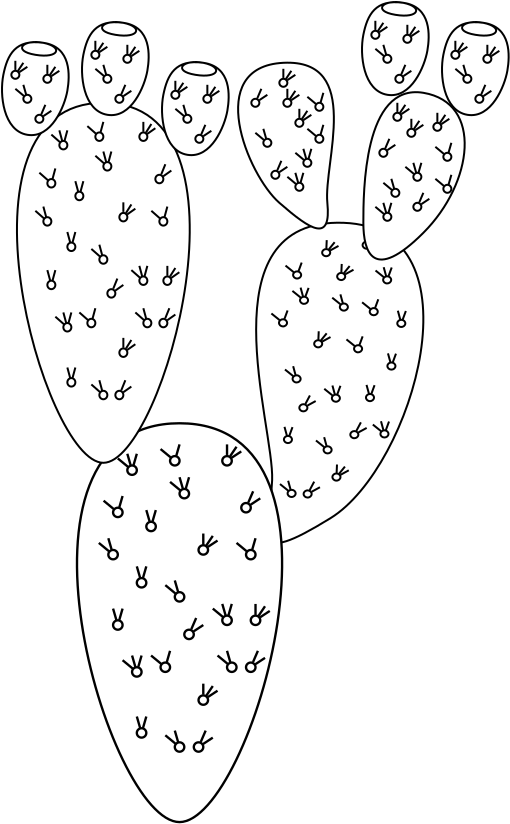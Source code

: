 <?xml version="1.0" encoding="UTF-8"?>
<dia:diagram xmlns:dia="http://www.lysator.liu.se/~alla/dia/">
  <dia:layer name="Segundo plano" visible="true" connectable="true" active="true">
    <dia:object type="Standard - Path" version="0" id="O0">
      <dia:attribute name="obj_pos">
        <dia:point val="-0.991,20.0"/>
      </dia:attribute>
      <dia:attribute name="obj_bb">
        <dia:rectangle val="-5.41,19.945;3.05,36.05"/>
      </dia:attribute>
      <dia:attribute name="meta">
        <dia:composite type="dict"/>
      </dia:attribute>
      <dia:attribute name="bez_points">
        <dia:bezpoint type="moveto" p1="-0.991,20.0"/>
        <dia:bezpoint type="curveto" p1="6.017,20.244" p2="2.487,32.218" p3="-1.635,34.763"/>
        <dia:bezpoint type="curveto" p1="-5.757,37.308" p2="-4.678,35.553" p3="-4.561,32.869"/>
        <dia:bezpoint type="curveto" p1="-4.444,30.184" p2="-8.0,19.755" p3="-0.991,20.0"/>
        <dia:bezpoint type="moveto" p1="1.198,22.674"/>
        <dia:bezpoint type="curveto" p1="1.308,22.678" p2="1.395,22.762" p3="1.391,22.86"/>
        <dia:bezpoint type="curveto" p1="1.386,22.959" p2="1.293,23.036" p3="1.183,23.032"/>
        <dia:bezpoint type="curveto" p1="1.072,23.029" p2="0.986,22.945" p3="0.99,22.846"/>
        <dia:bezpoint type="curveto" p1="0.994,22.748" p2="1.088,22.671" p3="1.198,22.674"/>
        <dia:bezpoint type="moveto" p1="0.609,22.385"/>
        <dia:bezpoint type="lineto" p1="1.007,22.705"/>
        <dia:bezpoint type="moveto" p1="1.017,22.22"/>
        <dia:bezpoint type="lineto" p1="1.134,22.646"/>
        <dia:bezpoint type="moveto" p1="1.418,22.234"/>
        <dia:bezpoint type="lineto" p1="1.265,22.65"/>
        <dia:bezpoint type="moveto" p1="0.527,24.264"/>
        <dia:bezpoint type="curveto" p1="0.637,24.268" p2="0.724,24.352" p3="0.72,24.45"/>
        <dia:bezpoint type="curveto" p1="0.715,24.549" p2="0.622,24.626" p3="0.512,24.622"/>
        <dia:bezpoint type="curveto" p1="0.401,24.618" p2="0.315,24.535" p3="0.319,24.436"/>
        <dia:bezpoint type="curveto" p1="0.323,24.338" p2="0.417,24.26" p3="0.527,24.264"/>
        <dia:bezpoint type="moveto" p1="-0.062,23.975"/>
        <dia:bezpoint type="lineto" p1="0.336,24.295"/>
        <dia:bezpoint type="moveto" p1="0.747,23.824"/>
        <dia:bezpoint type="lineto" p1="0.594,24.24"/>
        <dia:bezpoint type="moveto" p1="-3.329,27.625"/>
        <dia:bezpoint type="curveto" p1="-3.219,27.628" p2="-3.133,27.712" p3="-3.137,27.811"/>
        <dia:bezpoint type="curveto" p1="-3.141,27.909" p2="-3.235,27.986" p3="-3.345,27.983"/>
        <dia:bezpoint type="curveto" p1="-3.455,27.979" p2="-3.542,27.895" p3="-3.538,27.797"/>
        <dia:bezpoint type="curveto" p1="-3.533,27.698" p2="-3.44,27.621" p3="-3.329,27.625"/>
        <dia:bezpoint type="moveto" p1="-3.919,27.335"/>
        <dia:bezpoint type="lineto" p1="-3.521,27.655"/>
        <dia:bezpoint type="moveto" p1="-3.51,27.17"/>
        <dia:bezpoint type="lineto" p1="-3.394,27.596"/>
        <dia:bezpoint type="moveto" p1="1.411,26.983"/>
        <dia:bezpoint type="curveto" p1="1.521,26.987" p2="1.608,27.071" p3="1.604,27.169"/>
        <dia:bezpoint type="curveto" p1="1.599,27.268" p2="1.506,27.345" p3="1.396,27.341"/>
        <dia:bezpoint type="curveto" p1="1.286,27.337" p2="1.199,27.254" p3="1.203,27.155"/>
        <dia:bezpoint type="curveto" p1="1.208,27.057" p2="1.301,26.979" p3="1.411,26.983"/>
        <dia:bezpoint type="moveto" p1="1.231,26.529"/>
        <dia:bezpoint type="lineto" p1="1.347,26.954"/>
        <dia:bezpoint type="moveto" p1="1.631,26.543"/>
        <dia:bezpoint type="lineto" p1="1.478,26.959"/>
        <dia:bezpoint type="moveto" p1="-2.991,29.07"/>
        <dia:bezpoint type="curveto" p1="-2.881,29.074" p2="-2.795,29.158" p3="-2.799,29.256"/>
        <dia:bezpoint type="curveto" p1="-2.803,29.355" p2="-2.897,29.432" p3="-3.007,29.428"/>
        <dia:bezpoint type="curveto" p1="-3.117,29.424" p2="-3.204,29.341" p3="-3.2,29.242"/>
        <dia:bezpoint type="curveto" p1="-3.195,29.144" p2="-3.102,29.066" p3="-2.991,29.07"/>
        <dia:bezpoint type="moveto" p1="-2.383,28.912"/>
        <dia:bezpoint type="lineto" p1="-2.786,29.133"/>
        <dia:bezpoint type="moveto" p1="-2.672,28.633"/>
        <dia:bezpoint type="lineto" p1="-2.892,29.047"/>
        <dia:bezpoint type="moveto" p1="-2.25,25.87"/>
        <dia:bezpoint type="curveto" p1="-2.14,25.874" p2="-2.053,25.957" p3="-2.058,26.056"/>
        <dia:bezpoint type="curveto" p1="-2.062,26.154" p2="-2.156,26.232" p3="-2.266,26.228"/>
        <dia:bezpoint type="curveto" p1="-2.376,26.224" p2="-2.463,26.14" p3="-2.458,26.042"/>
        <dia:bezpoint type="curveto" p1="-2.454,25.944" p2="-2.36,25.866" p3="-2.25,25.87"/>
        <dia:bezpoint type="moveto" p1="-1.642,25.712"/>
        <dia:bezpoint type="lineto" p1="-2.045,25.932"/>
        <dia:bezpoint type="moveto" p1="-2.231,25.423"/>
        <dia:bezpoint type="lineto" p1="-2.248,25.826"/>
        <dia:bezpoint type="moveto" p1="-1.834,25.526"/>
        <dia:bezpoint type="lineto" p1="-2.111,25.868"/>
        <dia:bezpoint type="moveto" p1="1.063,30.376"/>
        <dia:bezpoint type="curveto" p1="1.173,30.38" p2="1.26,30.464" p3="1.255,30.562"/>
        <dia:bezpoint type="curveto" p1="1.251,30.661" p2="1.157,30.738" p3="1.047,30.734"/>
        <dia:bezpoint type="curveto" p1="0.937,30.73" p2="0.85,30.647" p3="0.855,30.548"/>
        <dia:bezpoint type="curveto" p1="0.859,30.45" p2="0.953,30.372" p3="1.063,30.376"/>
        <dia:bezpoint type="moveto" p1="0.474,30.087"/>
        <dia:bezpoint type="lineto" p1="0.871,30.407"/>
        <dia:bezpoint type="moveto" p1="0.882,29.922"/>
        <dia:bezpoint type="lineto" p1="0.998,30.348"/>
        <dia:bezpoint type="moveto" p1="1.283,29.936"/>
        <dia:bezpoint type="lineto" p1="1.13,30.352"/>
        <dia:bezpoint type="moveto" p1="-4.009,24.823"/>
        <dia:bezpoint type="curveto" p1="-3.899,24.827" p2="-3.813,24.91" p3="-3.817,25.009"/>
        <dia:bezpoint type="curveto" p1="-3.821,25.107" p2="-3.915,25.185" p3="-4.025,25.181"/>
        <dia:bezpoint type="curveto" p1="-4.135,25.177" p2="-4.222,25.093" p3="-4.218,24.995"/>
        <dia:bezpoint type="curveto" p1="-4.213,24.896" p2="-4.12,24.819" p3="-4.009,24.823"/>
        <dia:bezpoint type="moveto" p1="-4.598,24.534"/>
        <dia:bezpoint type="lineto" p1="-4.201,24.854"/>
        <dia:bezpoint type="moveto" p1="-3.79,24.383"/>
        <dia:bezpoint type="lineto" p1="-3.943,24.799"/>
        <dia:bezpoint type="moveto" p1="-3.579,33.351"/>
        <dia:bezpoint type="curveto" p1="-3.469,33.355" p2="-3.383,33.438" p3="-3.387,33.537"/>
        <dia:bezpoint type="curveto" p1="-3.391,33.635" p2="-3.485,33.713" p3="-3.595,33.709"/>
        <dia:bezpoint type="curveto" p1="-3.705,33.705" p2="-3.792,33.621" p3="-3.787,33.523"/>
        <dia:bezpoint type="curveto" p1="-3.783,33.425" p2="-3.689,33.347" p3="-3.579,33.351"/>
        <dia:bezpoint type="moveto" p1="-4.168,33.062"/>
        <dia:bezpoint type="lineto" p1="-3.771,33.382"/>
        <dia:bezpoint type="moveto" p1="-3.76,32.897"/>
        <dia:bezpoint type="lineto" p1="-3.644,33.322"/>
        <dia:bezpoint type="moveto" p1="-3.763,30.656"/>
        <dia:bezpoint type="curveto" p1="-3.652,30.66" p2="-3.566,30.744" p3="-3.57,30.842"/>
        <dia:bezpoint type="curveto" p1="-3.574,30.941" p2="-3.668,31.018" p3="-3.778,31.014"/>
        <dia:bezpoint type="curveto" p1="-3.888,31.01" p2="-3.975,30.927" p3="-3.971,30.828"/>
        <dia:bezpoint type="curveto" p1="-3.966,30.73" p2="-3.873,30.652" p3="-3.763,30.656"/>
        <dia:bezpoint type="moveto" p1="-3.943,30.202"/>
        <dia:bezpoint type="lineto" p1="-3.827,30.628"/>
        <dia:bezpoint type="moveto" p1="-3.543,30.216"/>
        <dia:bezpoint type="lineto" p1="-3.696,30.632"/>
        <dia:bezpoint type="moveto" p1="-2.778,33.379"/>
        <dia:bezpoint type="curveto" p1="-2.668,33.383" p2="-2.582,33.466" p3="-2.586,33.565"/>
        <dia:bezpoint type="curveto" p1="-2.59,33.663" p2="-2.684,33.741" p3="-2.794,33.737"/>
        <dia:bezpoint type="curveto" p1="-2.904,33.733" p2="-2.991,33.649" p3="-2.986,33.551"/>
        <dia:bezpoint type="curveto" p1="-2.982,33.453" p2="-2.888,33.375" p3="-2.778,33.379"/>
        <dia:bezpoint type="moveto" p1="-2.17,33.221"/>
        <dia:bezpoint type="lineto" p1="-2.573,33.441"/>
        <dia:bezpoint type="moveto" p1="-2.458,32.942"/>
        <dia:bezpoint type="lineto" p1="-2.678,33.355"/>
        <dia:bezpoint type="moveto" p1="-1.338,32.533"/>
        <dia:bezpoint type="curveto" p1="-1.227,32.537" p2="-1.141,32.62" p3="-1.145,32.719"/>
        <dia:bezpoint type="curveto" p1="-1.149,32.817" p2="-1.243,32.895" p3="-1.353,32.891"/>
        <dia:bezpoint type="curveto" p1="-1.463,32.887" p2="-1.55,32.803" p3="-1.546,32.705"/>
        <dia:bezpoint type="curveto" p1="-1.541,32.607" p2="-1.448,32.529" p3="-1.338,32.533"/>
        <dia:bezpoint type="moveto" p1="-0.729,32.375"/>
        <dia:bezpoint type="lineto" p1="-1.132,32.596"/>
        <dia:bezpoint type="moveto" p1="-1.318,32.086"/>
        <dia:bezpoint type="lineto" p1="-1.336,32.489"/>
        <dia:bezpoint type="moveto" p1="-0.921,32.189"/>
        <dia:bezpoint type="lineto" p1="-1.199,32.531"/>
        <dia:bezpoint type="moveto" p1="-1.366,28.589"/>
        <dia:bezpoint type="curveto" p1="-1.256,28.593" p2="-1.169,28.677" p3="-1.174,28.775"/>
        <dia:bezpoint type="curveto" p1="-1.178,28.873" p2="-1.272,28.951" p3="-1.382,28.947"/>
        <dia:bezpoint type="curveto" p1="-1.492,28.943" p2="-1.578,28.86" p3="-1.574,28.761"/>
        <dia:bezpoint type="curveto" p1="-1.57,28.663" p2="-1.476,28.585" p3="-1.366,28.589"/>
        <dia:bezpoint type="moveto" p1="-1.955,28.3"/>
        <dia:bezpoint type="lineto" p1="-1.558,28.62"/>
        <dia:bezpoint type="moveto" p1="-1.547,28.135"/>
        <dia:bezpoint type="lineto" p1="-1.431,28.56"/>
        <dia:bezpoint type="moveto" p1="-1.146,28.149"/>
        <dia:bezpoint type="lineto" p1="-1.299,28.565"/>
        <dia:bezpoint type="moveto" p1="-0.256,26.119"/>
        <dia:bezpoint type="curveto" p1="-0.145,26.122" p2="-0.059,26.206" p3="-0.063,26.305"/>
        <dia:bezpoint type="curveto" p1="-0.067,26.403" p2="-0.161,26.48" p3="-0.271,26.477"/>
        <dia:bezpoint type="curveto" p1="-0.381,26.473" p2="-0.468,26.389" p3="-0.464,26.291"/>
        <dia:bezpoint type="curveto" p1="-0.459,26.192" p2="-0.366,26.115" p3="-0.256,26.119"/>
        <dia:bezpoint type="moveto" p1="-0.845,25.829"/>
        <dia:bezpoint type="lineto" p1="-0.447,26.149"/>
        <dia:bezpoint type="moveto" p1="-0.036,25.678"/>
        <dia:bezpoint type="lineto" p1="-0.189,26.094"/>
        <dia:bezpoint type="moveto" p1="-1.78,31.173"/>
        <dia:bezpoint type="curveto" p1="-1.67,31.177" p2="-1.583,31.261" p3="-1.587,31.359"/>
        <dia:bezpoint type="curveto" p1="-1.591,31.458" p2="-1.685,31.535" p3="-1.795,31.531"/>
        <dia:bezpoint type="curveto" p1="-1.905,31.527" p2="-1.992,31.444" p3="-1.988,31.345"/>
        <dia:bezpoint type="curveto" p1="-1.983,31.247" p2="-1.89,31.17" p3="-1.78,31.173"/>
        <dia:bezpoint type="moveto" p1="-2.369,30.884"/>
        <dia:bezpoint type="lineto" p1="-1.971,31.204"/>
        <dia:bezpoint type="moveto" p1="-1.96,30.719"/>
        <dia:bezpoint type="lineto" p1="-1.844,31.145"/>
        <dia:bezpoint type="moveto" p1="0.34,28.559"/>
        <dia:bezpoint type="curveto" p1="0.45,28.563" p2="0.537,28.646" p3="0.532,28.745"/>
        <dia:bezpoint type="curveto" p1="0.528,28.843" p2="0.434,28.921" p3="0.324,28.917"/>
        <dia:bezpoint type="curveto" p1="0.214,28.913" p2="0.128,28.829" p3="0.132,28.731"/>
        <dia:bezpoint type="curveto" p1="0.136,28.633" p2="0.23,28.555" p3="0.34,28.559"/>
        <dia:bezpoint type="moveto" p1="0.159,28.105"/>
        <dia:bezpoint type="lineto" p1="0.275,28.53"/>
        <dia:bezpoint type="moveto" p1="0.56,28.119"/>
        <dia:bezpoint type="lineto" p1="0.407,28.535"/>
        <dia:bezpoint type="moveto" p1="-0.443,30.413"/>
        <dia:bezpoint type="curveto" p1="-0.333,30.417" p2="-0.246,30.501" p3="-0.25,30.599"/>
        <dia:bezpoint type="curveto" p1="-0.255,30.698" p2="-0.348,30.775" p3="-0.459,30.771"/>
        <dia:bezpoint type="curveto" p1="-0.569,30.768" p2="-0.655,30.684" p3="-0.651,30.585"/>
        <dia:bezpoint type="curveto" p1="-0.647,30.487" p2="-0.553,30.41" p3="-0.443,30.413"/>
        <dia:bezpoint type="moveto" p1="0.166,30.256"/>
        <dia:bezpoint type="lineto" p1="-0.238,30.476"/>
        <dia:bezpoint type="moveto" p1="-0.123,29.977"/>
        <dia:bezpoint type="lineto" p1="-0.343,30.39"/>
        <dia:bezpoint type="moveto" p1="-1.851,21.314"/>
        <dia:bezpoint type="curveto" p1="-1.741,21.318" p2="-1.654,21.401" p3="-1.658,21.5"/>
        <dia:bezpoint type="curveto" p1="-1.663,21.598" p2="-1.756,21.675" p3="-1.867,21.672"/>
        <dia:bezpoint type="curveto" p1="-1.977,21.668" p2="-2.063,21.584" p3="-2.059,21.486"/>
        <dia:bezpoint type="curveto" p1="-2.055,21.387" p2="-1.961,21.31" p3="-1.851,21.314"/>
        <dia:bezpoint type="moveto" p1="-1.242,21.156"/>
        <dia:bezpoint type="lineto" p1="-1.646,21.376"/>
        <dia:bezpoint type="moveto" p1="-1.831,20.866"/>
        <dia:bezpoint type="lineto" p1="-1.849,21.269"/>
        <dia:bezpoint type="moveto" p1="-1.435,20.97"/>
        <dia:bezpoint type="lineto" p1="-1.712,21.312"/>
        <dia:bezpoint type="moveto" p1="-2.958,23.695"/>
        <dia:bezpoint type="curveto" p1="-2.847,23.698" p2="-2.761,23.782" p3="-2.765,23.881"/>
        <dia:bezpoint type="curveto" p1="-2.769,23.979" p2="-2.863,24.056" p3="-2.973,24.053"/>
        <dia:bezpoint type="curveto" p1="-3.083,24.049" p2="-3.17,23.965" p3="-3.166,23.867"/>
        <dia:bezpoint type="curveto" p1="-3.161,23.768" p2="-3.068,23.691" p3="-2.958,23.695"/>
        <dia:bezpoint type="moveto" p1="-3.547,23.405"/>
        <dia:bezpoint type="lineto" p1="-3.149,23.726"/>
        <dia:bezpoint type="moveto" p1="-3.138,23.24"/>
        <dia:bezpoint type="lineto" p1="-3.022,23.666"/>
        <dia:bezpoint type="moveto" p1="-2.738,23.254"/>
        <dia:bezpoint type="lineto" p1="-2.891,23.67"/>
        <dia:bezpoint type="moveto" p1="-3.303,22.428"/>
        <dia:bezpoint type="curveto" p1="-3.193,22.432" p2="-3.107,22.516" p3="-3.111,22.614"/>
        <dia:bezpoint type="curveto" p1="-3.115,22.712" p2="-3.209,22.79" p3="-3.319,22.786"/>
        <dia:bezpoint type="curveto" p1="-3.429,22.782" p2="-3.516,22.698" p3="-3.511,22.6"/>
        <dia:bezpoint type="curveto" p1="-3.507,22.502" p2="-3.413,22.424" p3="-3.303,22.428"/>
        <dia:bezpoint type="moveto" p1="-3.892,22.139"/>
        <dia:bezpoint type="lineto" p1="-3.495,22.459"/>
        <dia:bezpoint type="moveto" p1="-3.084,21.988"/>
        <dia:bezpoint type="lineto" p1="-3.236,22.404"/>
        <dia:bezpoint type="moveto" p1="-0.967,24.033"/>
        <dia:bezpoint type="curveto" p1="-0.857,24.037" p2="-0.77,24.12" p3="-0.774,24.219"/>
        <dia:bezpoint type="curveto" p1="-0.779,24.317" p2="-0.872,24.395" p3="-0.982,24.391"/>
        <dia:bezpoint type="curveto" p1="-1.093,24.387" p2="-1.179,24.303" p3="-1.175,24.205"/>
        <dia:bezpoint type="curveto" p1="-1.171,24.106" p2="-1.077,24.029" p3="-0.967,24.033"/>
        <dia:bezpoint type="moveto" p1="-1.556,23.744"/>
        <dia:bezpoint type="lineto" p1="-1.158,24.064"/>
        <dia:bezpoint type="moveto" p1="-1.148,23.578"/>
        <dia:bezpoint type="lineto" p1="-1.031,24.004"/>
        <dia:bezpoint type="moveto" p1="1.906,24.85"/>
        <dia:bezpoint type="curveto" p1="2.016,24.854" p2="2.102,24.937" p3="2.098,25.036"/>
        <dia:bezpoint type="curveto" p1="2.094,25.134" p2="2.0,25.212" p3="1.89,25.208"/>
        <dia:bezpoint type="curveto" p1="1.78,25.204" p2="1.693,25.12" p3="1.697,25.022"/>
        <dia:bezpoint type="curveto" p1="1.702,24.923" p2="1.795,24.846" p3="1.906,24.85"/>
        <dia:bezpoint type="moveto" p1="1.725,24.395"/>
        <dia:bezpoint type="lineto" p1="1.841,24.821"/>
        <dia:bezpoint type="moveto" p1="2.125,24.409"/>
        <dia:bezpoint type="lineto" p1="1.972,24.826"/>
        <dia:bezpoint type="moveto" p1="0.171,20.936"/>
        <dia:bezpoint type="curveto" p1="0.281,20.94" p2="0.368,21.024" p3="0.363,21.122"/>
        <dia:bezpoint type="curveto" p1="0.359,21.221" p2="0.266,21.298" p3="0.155,21.294"/>
        <dia:bezpoint type="curveto" p1="0.045,21.29" p2="-0.041,21.206" p3="-0.037,21.108"/>
        <dia:bezpoint type="curveto" p1="-0.033,21.01" p2="0.061,20.932" p3="0.171,20.936"/>
        <dia:bezpoint type="moveto" p1="0.78,20.778"/>
        <dia:bezpoint type="lineto" p1="0.376,20.999"/>
        <dia:bezpoint type="moveto" p1="0.491,20.499"/>
        <dia:bezpoint type="lineto" p1="0.271,20.913"/>
        <dia:bezpoint type="moveto" p1="-1.101,22.505"/>
        <dia:bezpoint type="curveto" p1="-0.991,22.509" p2="-0.904,22.592" p3="-0.908,22.691"/>
        <dia:bezpoint type="curveto" p1="-0.913,22.789" p2="-1.006,22.867" p3="-1.116,22.863"/>
        <dia:bezpoint type="curveto" p1="-1.226,22.859" p2="-1.313,22.775" p3="-1.309,22.677"/>
        <dia:bezpoint type="curveto" p1="-1.304,22.578" p2="-1.211,22.501" p3="-1.101,22.505"/>
        <dia:bezpoint type="moveto" p1="-0.492,22.347"/>
        <dia:bezpoint type="lineto" p1="-0.895,22.567"/>
        <dia:bezpoint type="moveto" p1="-1.081,22.057"/>
        <dia:bezpoint type="lineto" p1="-1.099,22.46"/>
        <dia:bezpoint type="moveto" p1="-0.685,22.161"/>
        <dia:bezpoint type="lineto" p1="-0.962,22.503"/>
      </dia:attribute>
      <dia:attribute name="stroke_or_fill">
        <dia:enum val="3"/>
      </dia:attribute>
      <dia:attribute name="line_width">
        <dia:real val="0.1"/>
      </dia:attribute>
      <dia:attribute name="line_colour">
        <dia:color val="#000000ff"/>
      </dia:attribute>
      <dia:attribute name="line_style">
        <dia:enum val="0"/>
        <dia:real val="1"/>
      </dia:attribute>
      <dia:attribute name="line_join">
        <dia:enum val="0"/>
      </dia:attribute>
      <dia:attribute name="line_caps">
        <dia:enum val="0"/>
      </dia:attribute>
      <dia:attribute name="fill_colour">
        <dia:color val="#ffffffff"/>
      </dia:attribute>
      <dia:attribute name="show_control_lines">
        <dia:boolean val="false"/>
      </dia:attribute>
      <dia:attribute name="pattern"/>
    </dia:object>
    <dia:group>
      <dia:attribute name="meta">
        <dia:composite type="dict"/>
      </dia:attribute>
      <dia:attribute name="matrix">
        <dia:matrix xx="1.187" xy="0" yx="0" yy="1.173" x0="2.68" y0="-5.167"/>
      </dia:attribute>
      <dia:object type="Standard - Path" version="0" id="O1">
        <dia:attribute name="obj_pos">
          <dia:point val="-10,30"/>
        </dia:attribute>
        <dia:attribute name="obj_bb">
          <dia:rectangle val="-14.37,29.95;-5.63,47.05"/>
        </dia:attribute>
        <dia:attribute name="meta">
          <dia:composite type="dict"/>
        </dia:attribute>
        <dia:attribute name="bez_points">
          <dia:bezpoint type="moveto" p1="-10,30"/>
          <dia:bezpoint type="curveto" p1="-2,30" p2="-7,47" p3="-10,47"/>
          <dia:bezpoint type="curveto" p1="-13,47" p2="-18,30" p3="-10,30"/>
        </dia:attribute>
        <dia:attribute name="stroke_or_fill">
          <dia:enum val="3"/>
        </dia:attribute>
        <dia:attribute name="line_width">
          <dia:real val="0.1"/>
        </dia:attribute>
        <dia:attribute name="line_colour">
          <dia:color val="#000000ff"/>
        </dia:attribute>
        <dia:attribute name="line_style">
          <dia:enum val="0"/>
          <dia:real val="1"/>
        </dia:attribute>
        <dia:attribute name="line_join">
          <dia:enum val="0"/>
        </dia:attribute>
        <dia:attribute name="line_caps">
          <dia:enum val="0"/>
        </dia:attribute>
        <dia:attribute name="fill_colour">
          <dia:color val="#ffffffff"/>
        </dia:attribute>
        <dia:attribute name="show_control_lines">
          <dia:boolean val="false"/>
        </dia:attribute>
        <dia:attribute name="pattern"/>
      </dia:object>
      <dia:object type="Standard - Path" version="0" id="O2">
        <dia:attribute name="obj_pos">
          <dia:point val="-12,31.8"/>
        </dia:attribute>
        <dia:attribute name="obj_bb">
          <dia:rectangle val="-12.67,31.238;-11.738,32.25"/>
        </dia:attribute>
        <dia:attribute name="meta">
          <dia:composite type="dict"/>
        </dia:attribute>
        <dia:attribute name="bez_points">
          <dia:bezpoint type="moveto" p1="-12,31.8"/>
          <dia:bezpoint type="curveto" p1="-11.89,31.8" p2="-11.8,31.89" p3="-11.8,32"/>
          <dia:bezpoint type="curveto" p1="-11.8,32.11" p2="-11.89,32.2" p3="-12,32.2"/>
          <dia:bezpoint type="curveto" p1="-12.11,32.2" p2="-12.2,32.11" p3="-12.2,32"/>
          <dia:bezpoint type="curveto" p1="-12.2,31.89" p2="-12.11,31.8" p3="-12,31.8"/>
          <dia:bezpoint type="moveto" p1="-12.6,31.5"/>
          <dia:bezpoint type="lineto" p1="-12.19,31.842"/>
          <dia:bezpoint type="moveto" p1="-12.2,31.3"/>
          <dia:bezpoint type="lineto" p1="-12.066,31.77"/>
          <dia:bezpoint type="moveto" p1="-11.8,31.3"/>
          <dia:bezpoint type="lineto" p1="-11.934,31.77"/>
        </dia:attribute>
        <dia:attribute name="stroke_or_fill">
          <dia:enum val="3"/>
        </dia:attribute>
        <dia:attribute name="line_width">
          <dia:real val="0.1"/>
        </dia:attribute>
        <dia:attribute name="line_colour">
          <dia:color val="#000000ff"/>
        </dia:attribute>
        <dia:attribute name="line_style">
          <dia:enum val="0"/>
          <dia:real val="1"/>
        </dia:attribute>
        <dia:attribute name="line_join">
          <dia:enum val="0"/>
        </dia:attribute>
        <dia:attribute name="line_caps">
          <dia:enum val="0"/>
        </dia:attribute>
        <dia:attribute name="fill_colour">
          <dia:color val="#ffffffff"/>
        </dia:attribute>
        <dia:attribute name="show_control_lines">
          <dia:boolean val="false"/>
        </dia:attribute>
        <dia:attribute name="pattern"/>
      </dia:object>
      <dia:object type="Standard - Path" version="0" id="O3">
        <dia:attribute name="obj_pos">
          <dia:point val="-12.6,33.6"/>
        </dia:attribute>
        <dia:attribute name="obj_bb">
          <dia:rectangle val="-13.27,33.038;-12.338,34.05"/>
        </dia:attribute>
        <dia:attribute name="meta">
          <dia:composite type="dict"/>
        </dia:attribute>
        <dia:attribute name="bez_points">
          <dia:bezpoint type="moveto" p1="-12.6,33.6"/>
          <dia:bezpoint type="curveto" p1="-12.49,33.6" p2="-12.4,33.69" p3="-12.4,33.8"/>
          <dia:bezpoint type="curveto" p1="-12.4,33.91" p2="-12.49,34" p3="-12.6,34"/>
          <dia:bezpoint type="curveto" p1="-12.71,34" p2="-12.8,33.91" p3="-12.8,33.8"/>
          <dia:bezpoint type="curveto" p1="-12.8,33.69" p2="-12.71,33.6" p3="-12.6,33.6"/>
          <dia:bezpoint type="moveto" p1="-13.2,33.3"/>
          <dia:bezpoint type="lineto" p1="-12.79,33.642"/>
          <dia:bezpoint type="moveto" p1="-12.4,33.1"/>
          <dia:bezpoint type="lineto" p1="-12.534,33.57"/>
        </dia:attribute>
        <dia:attribute name="stroke_or_fill">
          <dia:enum val="3"/>
        </dia:attribute>
        <dia:attribute name="line_width">
          <dia:real val="0.1"/>
        </dia:attribute>
        <dia:attribute name="line_colour">
          <dia:color val="#000000ff"/>
        </dia:attribute>
        <dia:attribute name="line_style">
          <dia:enum val="0"/>
          <dia:real val="1"/>
        </dia:attribute>
        <dia:attribute name="line_join">
          <dia:enum val="0"/>
        </dia:attribute>
        <dia:attribute name="line_caps">
          <dia:enum val="0"/>
        </dia:attribute>
        <dia:attribute name="fill_colour">
          <dia:color val="#ffffffff"/>
        </dia:attribute>
        <dia:attribute name="show_control_lines">
          <dia:boolean val="false"/>
        </dia:attribute>
        <dia:attribute name="pattern"/>
      </dia:object>
      <dia:object type="Standard - Path" version="0" id="O4">
        <dia:attribute name="obj_pos">
          <dia:point val="-10,37.2"/>
        </dia:attribute>
        <dia:attribute name="obj_bb">
          <dia:rectangle val="-10.67,36.638;-9.75,37.65"/>
        </dia:attribute>
        <dia:attribute name="meta">
          <dia:composite type="dict"/>
        </dia:attribute>
        <dia:attribute name="bez_points">
          <dia:bezpoint type="moveto" p1="-10,37.2"/>
          <dia:bezpoint type="curveto" p1="-9.89,37.2" p2="-9.8,37.29" p3="-9.8,37.4"/>
          <dia:bezpoint type="curveto" p1="-9.8,37.51" p2="-9.89,37.6" p3="-10,37.6"/>
          <dia:bezpoint type="curveto" p1="-10.11,37.6" p2="-10.2,37.51" p3="-10.2,37.4"/>
          <dia:bezpoint type="curveto" p1="-10.2,37.29" p2="-10.11,37.2" p3="-10,37.2"/>
          <dia:bezpoint type="moveto" p1="-10.6,36.9"/>
          <dia:bezpoint type="lineto" p1="-10.19,37.242"/>
          <dia:bezpoint type="moveto" p1="-10.2,36.7"/>
          <dia:bezpoint type="lineto" p1="-10.066,37.17"/>
        </dia:attribute>
        <dia:attribute name="stroke_or_fill">
          <dia:enum val="3"/>
        </dia:attribute>
        <dia:attribute name="line_width">
          <dia:real val="0.1"/>
        </dia:attribute>
        <dia:attribute name="line_colour">
          <dia:color val="#000000ff"/>
        </dia:attribute>
        <dia:attribute name="line_style">
          <dia:enum val="0"/>
          <dia:real val="1"/>
        </dia:attribute>
        <dia:attribute name="line_join">
          <dia:enum val="0"/>
        </dia:attribute>
        <dia:attribute name="line_caps">
          <dia:enum val="0"/>
        </dia:attribute>
        <dia:attribute name="fill_colour">
          <dia:color val="#ffffffff"/>
        </dia:attribute>
        <dia:attribute name="show_control_lines">
          <dia:boolean val="false"/>
        </dia:attribute>
        <dia:attribute name="pattern"/>
      </dia:object>
      <dia:object type="Standard - Path" version="0" id="O5">
        <dia:attribute name="obj_pos">
          <dia:point val="-11.6,36.6"/>
        </dia:attribute>
        <dia:attribute name="obj_bb">
          <dia:rectangle val="-11.862,36.038;-11.338,37.05"/>
        </dia:attribute>
        <dia:attribute name="meta">
          <dia:composite type="dict"/>
        </dia:attribute>
        <dia:attribute name="bez_points">
          <dia:bezpoint type="moveto" p1="-11.6,36.6"/>
          <dia:bezpoint type="curveto" p1="-11.49,36.6" p2="-11.4,36.69" p3="-11.4,36.8"/>
          <dia:bezpoint type="curveto" p1="-11.4,36.91" p2="-11.49,37" p3="-11.6,37"/>
          <dia:bezpoint type="curveto" p1="-11.71,37" p2="-11.8,36.91" p3="-11.8,36.8"/>
          <dia:bezpoint type="curveto" p1="-11.8,36.69" p2="-11.71,36.6" p3="-11.6,36.6"/>
          <dia:bezpoint type="moveto" p1="-11.8,36.1"/>
          <dia:bezpoint type="lineto" p1="-11.666,36.57"/>
          <dia:bezpoint type="moveto" p1="-11.4,36.1"/>
          <dia:bezpoint type="lineto" p1="-11.534,36.57"/>
        </dia:attribute>
        <dia:attribute name="stroke_or_fill">
          <dia:enum val="3"/>
        </dia:attribute>
        <dia:attribute name="line_width">
          <dia:real val="0.1"/>
        </dia:attribute>
        <dia:attribute name="line_colour">
          <dia:color val="#000000ff"/>
        </dia:attribute>
        <dia:attribute name="line_style">
          <dia:enum val="0"/>
          <dia:real val="1"/>
        </dia:attribute>
        <dia:attribute name="line_join">
          <dia:enum val="0"/>
        </dia:attribute>
        <dia:attribute name="line_caps">
          <dia:enum val="0"/>
        </dia:attribute>
        <dia:attribute name="fill_colour">
          <dia:color val="#ffffffff"/>
        </dia:attribute>
        <dia:attribute name="show_control_lines">
          <dia:boolean val="false"/>
        </dia:attribute>
        <dia:attribute name="pattern"/>
      </dia:object>
      <dia:object type="Standard - Path" version="0" id="O6">
        <dia:attribute name="obj_pos">
          <dia:point val="-9.6,38.8"/>
        </dia:attribute>
        <dia:attribute name="obj_bb">
          <dia:rectangle val="-9.85,38.234;-8.931,39.25"/>
        </dia:attribute>
        <dia:attribute name="meta">
          <dia:composite type="dict"/>
        </dia:attribute>
        <dia:attribute name="bez_points">
          <dia:bezpoint type="moveto" p1="-9.6,38.8"/>
          <dia:bezpoint type="curveto" p1="-9.49,38.8" p2="-9.4,38.89" p3="-9.4,39"/>
          <dia:bezpoint type="curveto" p1="-9.4,39.11" p2="-9.49,39.2" p3="-9.6,39.2"/>
          <dia:bezpoint type="curveto" p1="-9.71,39.2" p2="-9.8,39.11" p3="-9.8,39"/>
          <dia:bezpoint type="curveto" p1="-9.8,38.89" p2="-9.71,38.8" p3="-9.6,38.8"/>
          <dia:bezpoint type="moveto" p1="-9,38.6"/>
          <dia:bezpoint type="lineto" p1="-9.393,38.862"/>
          <dia:bezpoint type="moveto" p1="-9.3,38.3"/>
          <dia:bezpoint type="lineto" p1="-9.501,38.77"/>
        </dia:attribute>
        <dia:attribute name="stroke_or_fill">
          <dia:enum val="3"/>
        </dia:attribute>
        <dia:attribute name="line_width">
          <dia:real val="0.1"/>
        </dia:attribute>
        <dia:attribute name="line_colour">
          <dia:color val="#000000ff"/>
        </dia:attribute>
        <dia:attribute name="line_style">
          <dia:enum val="0"/>
          <dia:real val="1"/>
        </dia:attribute>
        <dia:attribute name="line_join">
          <dia:enum val="0"/>
        </dia:attribute>
        <dia:attribute name="line_caps">
          <dia:enum val="0"/>
        </dia:attribute>
        <dia:attribute name="fill_colour">
          <dia:color val="#ffffffff"/>
        </dia:attribute>
        <dia:attribute name="show_control_lines">
          <dia:boolean val="false"/>
        </dia:attribute>
        <dia:attribute name="pattern"/>
      </dia:object>
      <dia:object type="Standard - Path" version="0" id="O7">
        <dia:attribute name="obj_pos">
          <dia:point val="-9,35.2"/>
        </dia:attribute>
        <dia:attribute name="obj_bb">
          <dia:rectangle val="-9.25,34.65;-8.331,35.65"/>
        </dia:attribute>
        <dia:attribute name="meta">
          <dia:composite type="dict"/>
        </dia:attribute>
        <dia:attribute name="bez_points">
          <dia:bezpoint type="moveto" p1="-9,35.2"/>
          <dia:bezpoint type="curveto" p1="-8.89,35.2" p2="-8.8,35.29" p3="-8.8,35.4"/>
          <dia:bezpoint type="curveto" p1="-8.8,35.51" p2="-8.89,35.6" p3="-9,35.6"/>
          <dia:bezpoint type="curveto" p1="-9.11,35.6" p2="-9.2,35.51" p3="-9.2,35.4"/>
          <dia:bezpoint type="curveto" p1="-9.2,35.29" p2="-9.11,35.2" p3="-9,35.2"/>
          <dia:bezpoint type="moveto" p1="-8.4,35"/>
          <dia:bezpoint type="lineto" p1="-8.793,35.262"/>
          <dia:bezpoint type="moveto" p1="-9,34.7"/>
          <dia:bezpoint type="lineto" p1="-9,35.151"/>
          <dia:bezpoint type="moveto" p1="-8.6,34.8"/>
          <dia:bezpoint type="lineto" p1="-8.862,35.193"/>
        </dia:attribute>
        <dia:attribute name="stroke_or_fill">
          <dia:enum val="3"/>
        </dia:attribute>
        <dia:attribute name="line_width">
          <dia:real val="0.1"/>
        </dia:attribute>
        <dia:attribute name="line_colour">
          <dia:color val="#000000ff"/>
        </dia:attribute>
        <dia:attribute name="line_style">
          <dia:enum val="0"/>
          <dia:real val="1"/>
        </dia:attribute>
        <dia:attribute name="line_join">
          <dia:enum val="0"/>
        </dia:attribute>
        <dia:attribute name="line_caps">
          <dia:enum val="0"/>
        </dia:attribute>
        <dia:attribute name="fill_colour">
          <dia:color val="#ffffffff"/>
        </dia:attribute>
        <dia:attribute name="show_control_lines">
          <dia:boolean val="false"/>
        </dia:attribute>
        <dia:attribute name="pattern"/>
      </dia:object>
      <dia:object type="Standard - Path" version="0" id="O8">
        <dia:attribute name="obj_pos">
          <dia:point val="-11.8,40.4"/>
        </dia:attribute>
        <dia:attribute name="obj_bb">
          <dia:rectangle val="-12.47,39.838;-11.538,40.85"/>
        </dia:attribute>
        <dia:attribute name="meta">
          <dia:composite type="dict"/>
        </dia:attribute>
        <dia:attribute name="bez_points">
          <dia:bezpoint type="moveto" p1="-11.8,40.4"/>
          <dia:bezpoint type="curveto" p1="-11.69,40.4" p2="-11.6,40.49" p3="-11.6,40.6"/>
          <dia:bezpoint type="curveto" p1="-11.6,40.71" p2="-11.69,40.8" p3="-11.8,40.8"/>
          <dia:bezpoint type="curveto" p1="-11.91,40.8" p2="-12,40.71" p3="-12,40.6"/>
          <dia:bezpoint type="curveto" p1="-12,40.49" p2="-11.91,40.4" p3="-11.8,40.4"/>
          <dia:bezpoint type="moveto" p1="-12.4,40.1"/>
          <dia:bezpoint type="lineto" p1="-11.99,40.442"/>
          <dia:bezpoint type="moveto" p1="-12,39.9"/>
          <dia:bezpoint type="lineto" p1="-11.866,40.37"/>
          <dia:bezpoint type="moveto" p1="-11.6,39.9"/>
          <dia:bezpoint type="lineto" p1="-11.734,40.37"/>
        </dia:attribute>
        <dia:attribute name="stroke_or_fill">
          <dia:enum val="3"/>
        </dia:attribute>
        <dia:attribute name="line_width">
          <dia:real val="0.1"/>
        </dia:attribute>
        <dia:attribute name="line_colour">
          <dia:color val="#000000ff"/>
        </dia:attribute>
        <dia:attribute name="line_style">
          <dia:enum val="0"/>
          <dia:real val="1"/>
        </dia:attribute>
        <dia:attribute name="line_join">
          <dia:enum val="0"/>
        </dia:attribute>
        <dia:attribute name="line_caps">
          <dia:enum val="0"/>
        </dia:attribute>
        <dia:attribute name="fill_colour">
          <dia:color val="#ffffffff"/>
        </dia:attribute>
        <dia:attribute name="show_control_lines">
          <dia:boolean val="false"/>
        </dia:attribute>
        <dia:attribute name="pattern"/>
      </dia:object>
      <dia:object type="Standard - Path" version="0" id="O9">
        <dia:attribute name="obj_pos">
          <dia:point val="-10.6,40.2"/>
        </dia:attribute>
        <dia:attribute name="obj_bb">
          <dia:rectangle val="-11.27,39.638;-10.338,40.65"/>
        </dia:attribute>
        <dia:attribute name="meta">
          <dia:composite type="dict"/>
        </dia:attribute>
        <dia:attribute name="bez_points">
          <dia:bezpoint type="moveto" p1="-10.6,40.2"/>
          <dia:bezpoint type="curveto" p1="-10.49,40.2" p2="-10.4,40.29" p3="-10.4,40.4"/>
          <dia:bezpoint type="curveto" p1="-10.4,40.51" p2="-10.49,40.6" p3="-10.6,40.6"/>
          <dia:bezpoint type="curveto" p1="-10.71,40.6" p2="-10.8,40.51" p3="-10.8,40.4"/>
          <dia:bezpoint type="curveto" p1="-10.8,40.29" p2="-10.71,40.2" p3="-10.6,40.2"/>
          <dia:bezpoint type="moveto" p1="-11.2,39.9"/>
          <dia:bezpoint type="lineto" p1="-10.79,40.242"/>
          <dia:bezpoint type="moveto" p1="-10.4,39.7"/>
          <dia:bezpoint type="lineto" p1="-10.534,40.17"/>
        </dia:attribute>
        <dia:attribute name="stroke_or_fill">
          <dia:enum val="3"/>
        </dia:attribute>
        <dia:attribute name="line_width">
          <dia:real val="0.1"/>
        </dia:attribute>
        <dia:attribute name="line_colour">
          <dia:color val="#000000ff"/>
        </dia:attribute>
        <dia:attribute name="line_style">
          <dia:enum val="0"/>
          <dia:real val="1"/>
        </dia:attribute>
        <dia:attribute name="line_join">
          <dia:enum val="0"/>
        </dia:attribute>
        <dia:attribute name="line_caps">
          <dia:enum val="0"/>
        </dia:attribute>
        <dia:attribute name="fill_colour">
          <dia:color val="#ffffffff"/>
        </dia:attribute>
        <dia:attribute name="show_control_lines">
          <dia:boolean val="false"/>
        </dia:attribute>
        <dia:attribute name="pattern"/>
      </dia:object>
      <dia:object type="Standard - Path" version="0" id="O10">
        <dia:attribute name="obj_pos">
          <dia:point val="-10,43.6"/>
        </dia:attribute>
        <dia:attribute name="obj_bb">
          <dia:rectangle val="-10.67,43.038;-9.75,44.05"/>
        </dia:attribute>
        <dia:attribute name="meta">
          <dia:composite type="dict"/>
        </dia:attribute>
        <dia:attribute name="bez_points">
          <dia:bezpoint type="moveto" p1="-10,43.6"/>
          <dia:bezpoint type="curveto" p1="-9.89,43.6" p2="-9.8,43.69" p3="-9.8,43.8"/>
          <dia:bezpoint type="curveto" p1="-9.8,43.91" p2="-9.89,44" p3="-10,44"/>
          <dia:bezpoint type="curveto" p1="-10.11,44" p2="-10.2,43.91" p3="-10.2,43.8"/>
          <dia:bezpoint type="curveto" p1="-10.2,43.69" p2="-10.11,43.6" p3="-10,43.6"/>
          <dia:bezpoint type="moveto" p1="-10.6,43.3"/>
          <dia:bezpoint type="lineto" p1="-10.19,43.642"/>
          <dia:bezpoint type="moveto" p1="-10.2,43.1"/>
          <dia:bezpoint type="lineto" p1="-10.066,43.57"/>
        </dia:attribute>
        <dia:attribute name="stroke_or_fill">
          <dia:enum val="3"/>
        </dia:attribute>
        <dia:attribute name="line_width">
          <dia:real val="0.1"/>
        </dia:attribute>
        <dia:attribute name="line_colour">
          <dia:color val="#000000ff"/>
        </dia:attribute>
        <dia:attribute name="line_style">
          <dia:enum val="0"/>
          <dia:real val="1"/>
        </dia:attribute>
        <dia:attribute name="line_join">
          <dia:enum val="0"/>
        </dia:attribute>
        <dia:attribute name="line_caps">
          <dia:enum val="0"/>
        </dia:attribute>
        <dia:attribute name="fill_colour">
          <dia:color val="#ffffffff"/>
        </dia:attribute>
        <dia:attribute name="show_control_lines">
          <dia:boolean val="false"/>
        </dia:attribute>
        <dia:attribute name="pattern"/>
      </dia:object>
      <dia:object type="Standard - Path" version="0" id="O11">
        <dia:attribute name="obj_pos">
          <dia:point val="-11.6,43"/>
        </dia:attribute>
        <dia:attribute name="obj_bb">
          <dia:rectangle val="-11.862,42.438;-11.338,43.45"/>
        </dia:attribute>
        <dia:attribute name="meta">
          <dia:composite type="dict"/>
        </dia:attribute>
        <dia:attribute name="bez_points">
          <dia:bezpoint type="moveto" p1="-11.6,43"/>
          <dia:bezpoint type="curveto" p1="-11.49,43" p2="-11.4,43.09" p3="-11.4,43.2"/>
          <dia:bezpoint type="curveto" p1="-11.4,43.31" p2="-11.49,43.4" p3="-11.6,43.4"/>
          <dia:bezpoint type="curveto" p1="-11.71,43.4" p2="-11.8,43.31" p3="-11.8,43.2"/>
          <dia:bezpoint type="curveto" p1="-11.8,43.09" p2="-11.71,43" p3="-11.6,43"/>
          <dia:bezpoint type="moveto" p1="-11.8,42.5"/>
          <dia:bezpoint type="lineto" p1="-11.666,42.97"/>
          <dia:bezpoint type="moveto" p1="-11.4,42.5"/>
          <dia:bezpoint type="lineto" p1="-11.534,42.97"/>
        </dia:attribute>
        <dia:attribute name="stroke_or_fill">
          <dia:enum val="3"/>
        </dia:attribute>
        <dia:attribute name="line_width">
          <dia:real val="0.1"/>
        </dia:attribute>
        <dia:attribute name="line_colour">
          <dia:color val="#000000ff"/>
        </dia:attribute>
        <dia:attribute name="line_style">
          <dia:enum val="0"/>
          <dia:real val="1"/>
        </dia:attribute>
        <dia:attribute name="line_join">
          <dia:enum val="0"/>
        </dia:attribute>
        <dia:attribute name="line_caps">
          <dia:enum val="0"/>
        </dia:attribute>
        <dia:attribute name="fill_colour">
          <dia:color val="#ffffffff"/>
        </dia:attribute>
        <dia:attribute name="show_control_lines">
          <dia:boolean val="false"/>
        </dia:attribute>
        <dia:attribute name="pattern"/>
      </dia:object>
      <dia:object type="Standard - Path" version="0" id="O12">
        <dia:attribute name="obj_pos">
          <dia:point val="-9.2,43.6"/>
        </dia:attribute>
        <dia:attribute name="obj_bb">
          <dia:rectangle val="-9.45,43.034;-8.531,44.05"/>
        </dia:attribute>
        <dia:attribute name="meta">
          <dia:composite type="dict"/>
        </dia:attribute>
        <dia:attribute name="bez_points">
          <dia:bezpoint type="moveto" p1="-9.2,43.6"/>
          <dia:bezpoint type="curveto" p1="-9.09,43.6" p2="-9,43.69" p3="-9,43.8"/>
          <dia:bezpoint type="curveto" p1="-9,43.91" p2="-9.09,44" p3="-9.2,44"/>
          <dia:bezpoint type="curveto" p1="-9.31,44" p2="-9.4,43.91" p3="-9.4,43.8"/>
          <dia:bezpoint type="curveto" p1="-9.4,43.69" p2="-9.31,43.6" p3="-9.2,43.6"/>
          <dia:bezpoint type="moveto" p1="-8.6,43.4"/>
          <dia:bezpoint type="lineto" p1="-8.993,43.662"/>
          <dia:bezpoint type="moveto" p1="-8.9,43.1"/>
          <dia:bezpoint type="lineto" p1="-9.101,43.57"/>
        </dia:attribute>
        <dia:attribute name="stroke_or_fill">
          <dia:enum val="3"/>
        </dia:attribute>
        <dia:attribute name="line_width">
          <dia:real val="0.1"/>
        </dia:attribute>
        <dia:attribute name="line_colour">
          <dia:color val="#000000ff"/>
        </dia:attribute>
        <dia:attribute name="line_style">
          <dia:enum val="0"/>
          <dia:real val="1"/>
        </dia:attribute>
        <dia:attribute name="line_join">
          <dia:enum val="0"/>
        </dia:attribute>
        <dia:attribute name="line_caps">
          <dia:enum val="0"/>
        </dia:attribute>
        <dia:attribute name="fill_colour">
          <dia:color val="#ffffffff"/>
        </dia:attribute>
        <dia:attribute name="show_control_lines">
          <dia:boolean val="false"/>
        </dia:attribute>
        <dia:attribute name="pattern"/>
      </dia:object>
      <dia:object type="Standard - Path" version="0" id="O13">
        <dia:attribute name="obj_pos">
          <dia:point val="-9,41.6"/>
        </dia:attribute>
        <dia:attribute name="obj_bb">
          <dia:rectangle val="-9.25,41.05;-8.331,42.05"/>
        </dia:attribute>
        <dia:attribute name="meta">
          <dia:composite type="dict"/>
        </dia:attribute>
        <dia:attribute name="bez_points">
          <dia:bezpoint type="moveto" p1="-9,41.6"/>
          <dia:bezpoint type="curveto" p1="-8.89,41.6" p2="-8.8,41.69" p3="-8.8,41.8"/>
          <dia:bezpoint type="curveto" p1="-8.8,41.91" p2="-8.89,42" p3="-9,42"/>
          <dia:bezpoint type="curveto" p1="-9.11,42" p2="-9.2,41.91" p3="-9.2,41.8"/>
          <dia:bezpoint type="curveto" p1="-9.2,41.69" p2="-9.11,41.6" p3="-9,41.6"/>
          <dia:bezpoint type="moveto" p1="-8.4,41.4"/>
          <dia:bezpoint type="lineto" p1="-8.793,41.662"/>
          <dia:bezpoint type="moveto" p1="-9,41.1"/>
          <dia:bezpoint type="lineto" p1="-9,41.55"/>
          <dia:bezpoint type="moveto" p1="-8.6,41.2"/>
          <dia:bezpoint type="lineto" p1="-8.862,41.593"/>
        </dia:attribute>
        <dia:attribute name="stroke_or_fill">
          <dia:enum val="3"/>
        </dia:attribute>
        <dia:attribute name="line_width">
          <dia:real val="0.1"/>
        </dia:attribute>
        <dia:attribute name="line_colour">
          <dia:color val="#000000ff"/>
        </dia:attribute>
        <dia:attribute name="line_style">
          <dia:enum val="0"/>
          <dia:real val="1"/>
        </dia:attribute>
        <dia:attribute name="line_join">
          <dia:enum val="0"/>
        </dia:attribute>
        <dia:attribute name="line_caps">
          <dia:enum val="0"/>
        </dia:attribute>
        <dia:attribute name="fill_colour">
          <dia:color val="#ffffffff"/>
        </dia:attribute>
        <dia:attribute name="show_control_lines">
          <dia:boolean val="false"/>
        </dia:attribute>
        <dia:attribute name="pattern"/>
      </dia:object>
      <dia:object type="Standard - Path" version="0" id="O14">
        <dia:attribute name="obj_pos">
          <dia:point val="-8,38.2"/>
        </dia:attribute>
        <dia:attribute name="obj_bb">
          <dia:rectangle val="-8.67,37.638;-7.738,38.65"/>
        </dia:attribute>
        <dia:attribute name="meta">
          <dia:composite type="dict"/>
        </dia:attribute>
        <dia:attribute name="bez_points">
          <dia:bezpoint type="moveto" p1="-8,38.2"/>
          <dia:bezpoint type="curveto" p1="-7.89,38.2" p2="-7.8,38.29" p3="-7.8,38.4"/>
          <dia:bezpoint type="curveto" p1="-7.8,38.51" p2="-7.89,38.6" p3="-8,38.6"/>
          <dia:bezpoint type="curveto" p1="-8.11,38.6" p2="-8.2,38.51" p3="-8.2,38.4"/>
          <dia:bezpoint type="curveto" p1="-8.2,38.29" p2="-8.11,38.2" p3="-8,38.2"/>
          <dia:bezpoint type="moveto" p1="-8.6,37.9"/>
          <dia:bezpoint type="lineto" p1="-8.19,38.242"/>
          <dia:bezpoint type="moveto" p1="-8.2,37.7"/>
          <dia:bezpoint type="lineto" p1="-8.066,38.17"/>
          <dia:bezpoint type="moveto" p1="-7.8,37.7"/>
          <dia:bezpoint type="lineto" p1="-7.934,38.17"/>
        </dia:attribute>
        <dia:attribute name="stroke_or_fill">
          <dia:enum val="3"/>
        </dia:attribute>
        <dia:attribute name="line_width">
          <dia:real val="0.1"/>
        </dia:attribute>
        <dia:attribute name="line_colour">
          <dia:color val="#000000ff"/>
        </dia:attribute>
        <dia:attribute name="line_style">
          <dia:enum val="0"/>
          <dia:real val="1"/>
        </dia:attribute>
        <dia:attribute name="line_join">
          <dia:enum val="0"/>
        </dia:attribute>
        <dia:attribute name="line_caps">
          <dia:enum val="0"/>
        </dia:attribute>
        <dia:attribute name="fill_colour">
          <dia:color val="#ffffffff"/>
        </dia:attribute>
        <dia:attribute name="show_control_lines">
          <dia:boolean val="false"/>
        </dia:attribute>
        <dia:attribute name="pattern"/>
      </dia:object>
      <dia:object type="Standard - Path" version="0" id="O15">
        <dia:attribute name="obj_pos">
          <dia:point val="-7,35.4"/>
        </dia:attribute>
        <dia:attribute name="obj_bb">
          <dia:rectangle val="-7.67,34.838;-6.738,35.85"/>
        </dia:attribute>
        <dia:attribute name="meta">
          <dia:composite type="dict"/>
        </dia:attribute>
        <dia:attribute name="bez_points">
          <dia:bezpoint type="moveto" p1="-7,35.4"/>
          <dia:bezpoint type="curveto" p1="-6.89,35.4" p2="-6.8,35.49" p3="-6.8,35.6"/>
          <dia:bezpoint type="curveto" p1="-6.8,35.71" p2="-6.89,35.8" p3="-7,35.8"/>
          <dia:bezpoint type="curveto" p1="-7.11,35.8" p2="-7.2,35.71" p3="-7.2,35.6"/>
          <dia:bezpoint type="curveto" p1="-7.2,35.49" p2="-7.11,35.4" p3="-7,35.4"/>
          <dia:bezpoint type="moveto" p1="-7.6,35.1"/>
          <dia:bezpoint type="lineto" p1="-7.19,35.442"/>
          <dia:bezpoint type="moveto" p1="-6.8,34.9"/>
          <dia:bezpoint type="lineto" p1="-6.934,35.37"/>
        </dia:attribute>
        <dia:attribute name="stroke_or_fill">
          <dia:enum val="3"/>
        </dia:attribute>
        <dia:attribute name="line_width">
          <dia:real val="0.1"/>
        </dia:attribute>
        <dia:attribute name="line_colour">
          <dia:color val="#000000ff"/>
        </dia:attribute>
        <dia:attribute name="line_style">
          <dia:enum val="0"/>
          <dia:real val="1"/>
        </dia:attribute>
        <dia:attribute name="line_join">
          <dia:enum val="0"/>
        </dia:attribute>
        <dia:attribute name="line_caps">
          <dia:enum val="0"/>
        </dia:attribute>
        <dia:attribute name="fill_colour">
          <dia:color val="#ffffffff"/>
        </dia:attribute>
        <dia:attribute name="show_control_lines">
          <dia:boolean val="false"/>
        </dia:attribute>
        <dia:attribute name="pattern"/>
      </dia:object>
      <dia:object type="Standard - Path" version="0" id="O16">
        <dia:attribute name="obj_pos">
          <dia:point val="-7.8,40.2"/>
        </dia:attribute>
        <dia:attribute name="obj_bb">
          <dia:rectangle val="-8.47,39.638;-7.55,40.65"/>
        </dia:attribute>
        <dia:attribute name="meta">
          <dia:composite type="dict"/>
        </dia:attribute>
        <dia:attribute name="bez_points">
          <dia:bezpoint type="moveto" p1="-7.8,40.2"/>
          <dia:bezpoint type="curveto" p1="-7.69,40.2" p2="-7.6,40.29" p3="-7.6,40.4"/>
          <dia:bezpoint type="curveto" p1="-7.6,40.51" p2="-7.69,40.6" p3="-7.8,40.6"/>
          <dia:bezpoint type="curveto" p1="-7.91,40.6" p2="-8,40.51" p3="-8,40.4"/>
          <dia:bezpoint type="curveto" p1="-8,40.29" p2="-7.91,40.2" p3="-7.8,40.2"/>
          <dia:bezpoint type="moveto" p1="-8.4,39.9"/>
          <dia:bezpoint type="lineto" p1="-7.99,40.242"/>
          <dia:bezpoint type="moveto" p1="-8,39.7"/>
          <dia:bezpoint type="lineto" p1="-7.866,40.17"/>
        </dia:attribute>
        <dia:attribute name="stroke_or_fill">
          <dia:enum val="3"/>
        </dia:attribute>
        <dia:attribute name="line_width">
          <dia:real val="0.1"/>
        </dia:attribute>
        <dia:attribute name="line_colour">
          <dia:color val="#000000ff"/>
        </dia:attribute>
        <dia:attribute name="line_style">
          <dia:enum val="0"/>
          <dia:real val="1"/>
        </dia:attribute>
        <dia:attribute name="line_join">
          <dia:enum val="0"/>
        </dia:attribute>
        <dia:attribute name="line_caps">
          <dia:enum val="0"/>
        </dia:attribute>
        <dia:attribute name="fill_colour">
          <dia:color val="#ffffffff"/>
        </dia:attribute>
        <dia:attribute name="show_control_lines">
          <dia:boolean val="false"/>
        </dia:attribute>
        <dia:attribute name="pattern"/>
      </dia:object>
      <dia:object type="Standard - Path" version="0" id="O17">
        <dia:attribute name="obj_pos">
          <dia:point val="-12.6,38.4"/>
        </dia:attribute>
        <dia:attribute name="obj_bb">
          <dia:rectangle val="-12.862,37.838;-12.338,38.85"/>
        </dia:attribute>
        <dia:attribute name="meta">
          <dia:composite type="dict"/>
        </dia:attribute>
        <dia:attribute name="bez_points">
          <dia:bezpoint type="moveto" p1="-12.6,38.4"/>
          <dia:bezpoint type="curveto" p1="-12.49,38.4" p2="-12.4,38.49" p3="-12.4,38.6"/>
          <dia:bezpoint type="curveto" p1="-12.4,38.71" p2="-12.49,38.8" p3="-12.6,38.8"/>
          <dia:bezpoint type="curveto" p1="-12.71,38.8" p2="-12.8,38.71" p3="-12.8,38.6"/>
          <dia:bezpoint type="curveto" p1="-12.8,38.49" p2="-12.71,38.4" p3="-12.6,38.4"/>
          <dia:bezpoint type="moveto" p1="-12.8,37.9"/>
          <dia:bezpoint type="lineto" p1="-12.666,38.37"/>
          <dia:bezpoint type="moveto" p1="-12.4,37.9"/>
          <dia:bezpoint type="lineto" p1="-12.534,38.37"/>
        </dia:attribute>
        <dia:attribute name="stroke_or_fill">
          <dia:enum val="3"/>
        </dia:attribute>
        <dia:attribute name="line_width">
          <dia:real val="0.1"/>
        </dia:attribute>
        <dia:attribute name="line_colour">
          <dia:color val="#000000ff"/>
        </dia:attribute>
        <dia:attribute name="line_style">
          <dia:enum val="0"/>
          <dia:real val="1"/>
        </dia:attribute>
        <dia:attribute name="line_join">
          <dia:enum val="0"/>
        </dia:attribute>
        <dia:attribute name="line_caps">
          <dia:enum val="0"/>
        </dia:attribute>
        <dia:attribute name="fill_colour">
          <dia:color val="#ffffffff"/>
        </dia:attribute>
        <dia:attribute name="show_control_lines">
          <dia:boolean val="false"/>
        </dia:attribute>
        <dia:attribute name="pattern"/>
      </dia:object>
      <dia:object type="Standard - Path" version="0" id="O18">
        <dia:attribute name="obj_pos">
          <dia:point val="-7,40.2"/>
        </dia:attribute>
        <dia:attribute name="obj_bb">
          <dia:rectangle val="-7.25,39.634;-6.331,40.65"/>
        </dia:attribute>
        <dia:attribute name="meta">
          <dia:composite type="dict"/>
        </dia:attribute>
        <dia:attribute name="bez_points">
          <dia:bezpoint type="moveto" p1="-7,40.2"/>
          <dia:bezpoint type="curveto" p1="-6.89,40.2" p2="-6.8,40.29" p3="-6.8,40.4"/>
          <dia:bezpoint type="curveto" p1="-6.8,40.51" p2="-6.89,40.6" p3="-7,40.6"/>
          <dia:bezpoint type="curveto" p1="-7.11,40.6" p2="-7.2,40.51" p3="-7.2,40.4"/>
          <dia:bezpoint type="curveto" p1="-7.2,40.29" p2="-7.11,40.2" p3="-7,40.2"/>
          <dia:bezpoint type="moveto" p1="-6.4,40"/>
          <dia:bezpoint type="lineto" p1="-6.793,40.262"/>
          <dia:bezpoint type="moveto" p1="-6.7,39.7"/>
          <dia:bezpoint type="lineto" p1="-6.901,40.17"/>
        </dia:attribute>
        <dia:attribute name="stroke_or_fill">
          <dia:enum val="3"/>
        </dia:attribute>
        <dia:attribute name="line_width">
          <dia:real val="0.1"/>
        </dia:attribute>
        <dia:attribute name="line_colour">
          <dia:color val="#000000ff"/>
        </dia:attribute>
        <dia:attribute name="line_style">
          <dia:enum val="0"/>
          <dia:real val="1"/>
        </dia:attribute>
        <dia:attribute name="line_join">
          <dia:enum val="0"/>
        </dia:attribute>
        <dia:attribute name="line_caps">
          <dia:enum val="0"/>
        </dia:attribute>
        <dia:attribute name="fill_colour">
          <dia:color val="#ffffffff"/>
        </dia:attribute>
        <dia:attribute name="show_control_lines">
          <dia:boolean val="false"/>
        </dia:attribute>
        <dia:attribute name="pattern"/>
      </dia:object>
      <dia:object type="Standard - Path" version="0" id="O19">
        <dia:attribute name="obj_pos">
          <dia:point val="-6.8,38.2"/>
        </dia:attribute>
        <dia:attribute name="obj_bb">
          <dia:rectangle val="-7.05,37.65;-6.131,38.65"/>
        </dia:attribute>
        <dia:attribute name="meta">
          <dia:composite type="dict"/>
        </dia:attribute>
        <dia:attribute name="bez_points">
          <dia:bezpoint type="moveto" p1="-6.8,38.2"/>
          <dia:bezpoint type="curveto" p1="-6.69,38.2" p2="-6.6,38.29" p3="-6.6,38.4"/>
          <dia:bezpoint type="curveto" p1="-6.6,38.51" p2="-6.69,38.6" p3="-6.8,38.6"/>
          <dia:bezpoint type="curveto" p1="-6.91,38.6" p2="-7,38.51" p3="-7,38.4"/>
          <dia:bezpoint type="curveto" p1="-7,38.29" p2="-6.91,38.2" p3="-6.8,38.2"/>
          <dia:bezpoint type="moveto" p1="-6.2,38"/>
          <dia:bezpoint type="lineto" p1="-6.593,38.262"/>
          <dia:bezpoint type="moveto" p1="-6.8,37.7"/>
          <dia:bezpoint type="lineto" p1="-6.8,38.151"/>
          <dia:bezpoint type="moveto" p1="-6.4,37.8"/>
          <dia:bezpoint type="lineto" p1="-6.662,38.193"/>
        </dia:attribute>
        <dia:attribute name="stroke_or_fill">
          <dia:enum val="3"/>
        </dia:attribute>
        <dia:attribute name="line_width">
          <dia:real val="0.1"/>
        </dia:attribute>
        <dia:attribute name="line_colour">
          <dia:color val="#000000ff"/>
        </dia:attribute>
        <dia:attribute name="line_style">
          <dia:enum val="0"/>
          <dia:real val="1"/>
        </dia:attribute>
        <dia:attribute name="line_join">
          <dia:enum val="0"/>
        </dia:attribute>
        <dia:attribute name="line_caps">
          <dia:enum val="0"/>
        </dia:attribute>
        <dia:attribute name="fill_colour">
          <dia:color val="#ffffffff"/>
        </dia:attribute>
        <dia:attribute name="show_control_lines">
          <dia:boolean val="false"/>
        </dia:attribute>
        <dia:attribute name="pattern"/>
      </dia:object>
      <dia:object type="Standard - Path" version="0" id="O20">
        <dia:attribute name="obj_pos">
          <dia:point val="-9.8,32.8"/>
        </dia:attribute>
        <dia:attribute name="obj_bb">
          <dia:rectangle val="-10.47,32.238;-9.538,33.25"/>
        </dia:attribute>
        <dia:attribute name="meta">
          <dia:composite type="dict"/>
        </dia:attribute>
        <dia:attribute name="bez_points">
          <dia:bezpoint type="moveto" p1="-9.8,32.8"/>
          <dia:bezpoint type="curveto" p1="-9.69,32.8" p2="-9.6,32.89" p3="-9.6,33"/>
          <dia:bezpoint type="curveto" p1="-9.6,33.11" p2="-9.69,33.2" p3="-9.8,33.2"/>
          <dia:bezpoint type="curveto" p1="-9.91,33.2" p2="-10,33.11" p3="-10,33"/>
          <dia:bezpoint type="curveto" p1="-10,32.89" p2="-9.91,32.8" p3="-9.8,32.8"/>
          <dia:bezpoint type="moveto" p1="-10.4,32.5"/>
          <dia:bezpoint type="lineto" p1="-9.99,32.842"/>
          <dia:bezpoint type="moveto" p1="-10,32.3"/>
          <dia:bezpoint type="lineto" p1="-9.866,32.77"/>
          <dia:bezpoint type="moveto" p1="-9.6,32.3"/>
          <dia:bezpoint type="lineto" p1="-9.734,32.77"/>
        </dia:attribute>
        <dia:attribute name="stroke_or_fill">
          <dia:enum val="3"/>
        </dia:attribute>
        <dia:attribute name="line_width">
          <dia:real val="0.1"/>
        </dia:attribute>
        <dia:attribute name="line_colour">
          <dia:color val="#000000ff"/>
        </dia:attribute>
        <dia:attribute name="line_style">
          <dia:enum val="0"/>
          <dia:real val="1"/>
        </dia:attribute>
        <dia:attribute name="line_join">
          <dia:enum val="0"/>
        </dia:attribute>
        <dia:attribute name="line_caps">
          <dia:enum val="0"/>
        </dia:attribute>
        <dia:attribute name="fill_colour">
          <dia:color val="#ffffffff"/>
        </dia:attribute>
        <dia:attribute name="show_control_lines">
          <dia:boolean val="false"/>
        </dia:attribute>
        <dia:attribute name="pattern"/>
      </dia:object>
      <dia:object type="Standard - Path" version="0" id="O21">
        <dia:attribute name="obj_pos">
          <dia:point val="-10.2,31.4"/>
        </dia:attribute>
        <dia:attribute name="obj_bb">
          <dia:rectangle val="-10.87,30.838;-9.938,31.85"/>
        </dia:attribute>
        <dia:attribute name="meta">
          <dia:composite type="dict"/>
        </dia:attribute>
        <dia:attribute name="bez_points">
          <dia:bezpoint type="moveto" p1="-10.2,31.4"/>
          <dia:bezpoint type="curveto" p1="-10.09,31.4" p2="-10,31.49" p3="-10,31.6"/>
          <dia:bezpoint type="curveto" p1="-10,31.71" p2="-10.09,31.8" p3="-10.2,31.8"/>
          <dia:bezpoint type="curveto" p1="-10.31,31.8" p2="-10.4,31.71" p3="-10.4,31.6"/>
          <dia:bezpoint type="curveto" p1="-10.4,31.49" p2="-10.31,31.4" p3="-10.2,31.4"/>
          <dia:bezpoint type="moveto" p1="-10.8,31.1"/>
          <dia:bezpoint type="lineto" p1="-10.39,31.442"/>
          <dia:bezpoint type="moveto" p1="-10,30.9"/>
          <dia:bezpoint type="lineto" p1="-10.134,31.37"/>
        </dia:attribute>
        <dia:attribute name="stroke_or_fill">
          <dia:enum val="3"/>
        </dia:attribute>
        <dia:attribute name="line_width">
          <dia:real val="0.1"/>
        </dia:attribute>
        <dia:attribute name="line_colour">
          <dia:color val="#000000ff"/>
        </dia:attribute>
        <dia:attribute name="line_style">
          <dia:enum val="0"/>
          <dia:real val="1"/>
        </dia:attribute>
        <dia:attribute name="line_join">
          <dia:enum val="0"/>
        </dia:attribute>
        <dia:attribute name="line_caps">
          <dia:enum val="0"/>
        </dia:attribute>
        <dia:attribute name="fill_colour">
          <dia:color val="#ffffffff"/>
        </dia:attribute>
        <dia:attribute name="show_control_lines">
          <dia:boolean val="false"/>
        </dia:attribute>
        <dia:attribute name="pattern"/>
      </dia:object>
      <dia:object type="Standard - Path" version="0" id="O22">
        <dia:attribute name="obj_pos">
          <dia:point val="-12.8,35.4"/>
        </dia:attribute>
        <dia:attribute name="obj_bb">
          <dia:rectangle val="-13.47,34.838;-12.55,35.85"/>
        </dia:attribute>
        <dia:attribute name="meta">
          <dia:composite type="dict"/>
        </dia:attribute>
        <dia:attribute name="bez_points">
          <dia:bezpoint type="moveto" p1="-12.8,35.4"/>
          <dia:bezpoint type="curveto" p1="-12.69,35.4" p2="-12.6,35.49" p3="-12.6,35.6"/>
          <dia:bezpoint type="curveto" p1="-12.6,35.71" p2="-12.69,35.8" p3="-12.8,35.8"/>
          <dia:bezpoint type="curveto" p1="-12.91,35.8" p2="-13,35.71" p3="-13,35.6"/>
          <dia:bezpoint type="curveto" p1="-13,35.49" p2="-12.91,35.4" p3="-12.8,35.4"/>
          <dia:bezpoint type="moveto" p1="-13.4,35.1"/>
          <dia:bezpoint type="lineto" p1="-12.99,35.442"/>
          <dia:bezpoint type="moveto" p1="-13,34.9"/>
          <dia:bezpoint type="lineto" p1="-12.866,35.37"/>
        </dia:attribute>
        <dia:attribute name="stroke_or_fill">
          <dia:enum val="3"/>
        </dia:attribute>
        <dia:attribute name="line_width">
          <dia:real val="0.1"/>
        </dia:attribute>
        <dia:attribute name="line_colour">
          <dia:color val="#000000ff"/>
        </dia:attribute>
        <dia:attribute name="line_style">
          <dia:enum val="0"/>
          <dia:real val="1"/>
        </dia:attribute>
        <dia:attribute name="line_join">
          <dia:enum val="0"/>
        </dia:attribute>
        <dia:attribute name="line_caps">
          <dia:enum val="0"/>
        </dia:attribute>
        <dia:attribute name="fill_colour">
          <dia:color val="#ffffffff"/>
        </dia:attribute>
        <dia:attribute name="show_control_lines">
          <dia:boolean val="false"/>
        </dia:attribute>
        <dia:attribute name="pattern"/>
      </dia:object>
      <dia:object type="Standard - Path" version="0" id="O23">
        <dia:attribute name="obj_pos">
          <dia:point val="-11.2,34.2"/>
        </dia:attribute>
        <dia:attribute name="obj_bb">
          <dia:rectangle val="-11.462,33.638;-10.938,34.65"/>
        </dia:attribute>
        <dia:attribute name="meta">
          <dia:composite type="dict"/>
        </dia:attribute>
        <dia:attribute name="bez_points">
          <dia:bezpoint type="moveto" p1="-11.2,34.2"/>
          <dia:bezpoint type="curveto" p1="-11.09,34.2" p2="-11,34.29" p3="-11,34.4"/>
          <dia:bezpoint type="curveto" p1="-11,34.51" p2="-11.09,34.6" p3="-11.2,34.6"/>
          <dia:bezpoint type="curveto" p1="-11.31,34.6" p2="-11.4,34.51" p3="-11.4,34.4"/>
          <dia:bezpoint type="curveto" p1="-11.4,34.29" p2="-11.31,34.2" p3="-11.2,34.2"/>
          <dia:bezpoint type="moveto" p1="-11.4,33.7"/>
          <dia:bezpoint type="lineto" p1="-11.266,34.17"/>
          <dia:bezpoint type="moveto" p1="-11,33.7"/>
          <dia:bezpoint type="lineto" p1="-11.134,34.17"/>
        </dia:attribute>
        <dia:attribute name="stroke_or_fill">
          <dia:enum val="3"/>
        </dia:attribute>
        <dia:attribute name="line_width">
          <dia:real val="0.1"/>
        </dia:attribute>
        <dia:attribute name="line_colour">
          <dia:color val="#000000ff"/>
        </dia:attribute>
        <dia:attribute name="line_style">
          <dia:enum val="0"/>
          <dia:real val="1"/>
        </dia:attribute>
        <dia:attribute name="line_join">
          <dia:enum val="0"/>
        </dia:attribute>
        <dia:attribute name="line_caps">
          <dia:enum val="0"/>
        </dia:attribute>
        <dia:attribute name="fill_colour">
          <dia:color val="#ffffffff"/>
        </dia:attribute>
        <dia:attribute name="show_control_lines">
          <dia:boolean val="false"/>
        </dia:attribute>
        <dia:attribute name="pattern"/>
      </dia:object>
      <dia:object type="Standard - Path" version="0" id="O24">
        <dia:attribute name="obj_pos">
          <dia:point val="-7.2,33.4"/>
        </dia:attribute>
        <dia:attribute name="obj_bb">
          <dia:rectangle val="-7.45,32.834;-6.531,33.85"/>
        </dia:attribute>
        <dia:attribute name="meta">
          <dia:composite type="dict"/>
        </dia:attribute>
        <dia:attribute name="bez_points">
          <dia:bezpoint type="moveto" p1="-7.2,33.4"/>
          <dia:bezpoint type="curveto" p1="-7.09,33.4" p2="-7,33.49" p3="-7,33.6"/>
          <dia:bezpoint type="curveto" p1="-7,33.71" p2="-7.09,33.8" p3="-7.2,33.8"/>
          <dia:bezpoint type="curveto" p1="-7.31,33.8" p2="-7.4,33.71" p3="-7.4,33.6"/>
          <dia:bezpoint type="curveto" p1="-7.4,33.49" p2="-7.31,33.4" p3="-7.2,33.4"/>
          <dia:bezpoint type="moveto" p1="-6.6,33.2"/>
          <dia:bezpoint type="lineto" p1="-6.993,33.462"/>
          <dia:bezpoint type="moveto" p1="-6.9,32.9"/>
          <dia:bezpoint type="lineto" p1="-7.101,33.37"/>
        </dia:attribute>
        <dia:attribute name="stroke_or_fill">
          <dia:enum val="3"/>
        </dia:attribute>
        <dia:attribute name="line_width">
          <dia:real val="0.1"/>
        </dia:attribute>
        <dia:attribute name="line_colour">
          <dia:color val="#000000ff"/>
        </dia:attribute>
        <dia:attribute name="line_style">
          <dia:enum val="0"/>
          <dia:real val="1"/>
        </dia:attribute>
        <dia:attribute name="line_join">
          <dia:enum val="0"/>
        </dia:attribute>
        <dia:attribute name="line_caps">
          <dia:enum val="0"/>
        </dia:attribute>
        <dia:attribute name="fill_colour">
          <dia:color val="#ffffffff"/>
        </dia:attribute>
        <dia:attribute name="show_control_lines">
          <dia:boolean val="false"/>
        </dia:attribute>
        <dia:attribute name="pattern"/>
      </dia:object>
      <dia:object type="Standard - Path" version="0" id="O25">
        <dia:attribute name="obj_pos">
          <dia:point val="-8,31.4"/>
        </dia:attribute>
        <dia:attribute name="obj_bb">
          <dia:rectangle val="-8.25,30.85;-7.331,31.85"/>
        </dia:attribute>
        <dia:attribute name="meta">
          <dia:composite type="dict"/>
        </dia:attribute>
        <dia:attribute name="bez_points">
          <dia:bezpoint type="moveto" p1="-8,31.4"/>
          <dia:bezpoint type="curveto" p1="-7.89,31.4" p2="-7.8,31.49" p3="-7.8,31.6"/>
          <dia:bezpoint type="curveto" p1="-7.8,31.71" p2="-7.89,31.8" p3="-8,31.8"/>
          <dia:bezpoint type="curveto" p1="-8.11,31.8" p2="-8.2,31.71" p3="-8.2,31.6"/>
          <dia:bezpoint type="curveto" p1="-8.2,31.49" p2="-8.11,31.4" p3="-8,31.4"/>
          <dia:bezpoint type="moveto" p1="-7.4,31.2"/>
          <dia:bezpoint type="lineto" p1="-7.793,31.462"/>
          <dia:bezpoint type="moveto" p1="-8,30.9"/>
          <dia:bezpoint type="lineto" p1="-8,31.351"/>
          <dia:bezpoint type="moveto" p1="-7.6,31"/>
          <dia:bezpoint type="lineto" p1="-7.862,31.393"/>
        </dia:attribute>
        <dia:attribute name="stroke_or_fill">
          <dia:enum val="3"/>
        </dia:attribute>
        <dia:attribute name="line_width">
          <dia:real val="0.1"/>
        </dia:attribute>
        <dia:attribute name="line_colour">
          <dia:color val="#000000ff"/>
        </dia:attribute>
        <dia:attribute name="line_style">
          <dia:enum val="0"/>
          <dia:real val="1"/>
        </dia:attribute>
        <dia:attribute name="line_join">
          <dia:enum val="0"/>
        </dia:attribute>
        <dia:attribute name="line_caps">
          <dia:enum val="0"/>
        </dia:attribute>
        <dia:attribute name="fill_colour">
          <dia:color val="#ffffffff"/>
        </dia:attribute>
        <dia:attribute name="show_control_lines">
          <dia:boolean val="false"/>
        </dia:attribute>
        <dia:attribute name="pattern"/>
      </dia:object>
    </dia:group>
    <dia:group>
      <dia:attribute name="meta">
        <dia:composite type="dict"/>
      </dia:attribute>
      <dia:attribute name="matrix"/>
      <dia:object type="Standard - Path" version="0" id="O26">
        <dia:attribute name="obj_pos">
          <dia:point val="-4,12"/>
        </dia:attribute>
        <dia:attribute name="obj_bb">
          <dia:rectangle val="-6.313,11.944;-1.424,20.335"/>
        </dia:attribute>
        <dia:attribute name="meta">
          <dia:composite type="dict"/>
        </dia:attribute>
        <dia:attribute name="bez_points">
          <dia:bezpoint type="moveto" p1="-4,12"/>
          <dia:bezpoint type="curveto" p1="0,11.8" p2="-2,17" p3="-1.8,19"/>
          <dia:bezpoint type="curveto" p1="-1.6,21" p2="-2.6,20.4" p3="-4.2,19"/>
          <dia:bezpoint type="curveto" p1="-5.8,17.6" p2="-8,12.2" p3="-4,12"/>
        </dia:attribute>
        <dia:attribute name="stroke_or_fill">
          <dia:enum val="3"/>
        </dia:attribute>
        <dia:attribute name="line_width">
          <dia:real val="0.1"/>
        </dia:attribute>
        <dia:attribute name="line_colour">
          <dia:color val="#000000ff"/>
        </dia:attribute>
        <dia:attribute name="line_style">
          <dia:enum val="0"/>
          <dia:real val="1"/>
        </dia:attribute>
        <dia:attribute name="line_join">
          <dia:enum val="0"/>
        </dia:attribute>
        <dia:attribute name="line_caps">
          <dia:enum val="0"/>
        </dia:attribute>
        <dia:attribute name="fill_colour">
          <dia:color val="#ffffffff"/>
        </dia:attribute>
        <dia:attribute name="show_control_lines">
          <dia:boolean val="false"/>
        </dia:attribute>
        <dia:attribute name="pattern"/>
      </dia:object>
      <dia:object type="Standard - Path" version="0" id="O27">
        <dia:attribute name="obj_pos">
          <dia:point val="-4.8,15.8"/>
        </dia:attribute>
        <dia:attribute name="obj_bb">
          <dia:rectangle val="-5.47,15.238;-4.55,16.25"/>
        </dia:attribute>
        <dia:attribute name="meta">
          <dia:composite type="dict"/>
        </dia:attribute>
        <dia:attribute name="bez_points">
          <dia:bezpoint type="moveto" p1="-4.8,15.8"/>
          <dia:bezpoint type="curveto" p1="-4.69,15.8" p2="-4.6,15.89" p3="-4.6,16"/>
          <dia:bezpoint type="curveto" p1="-4.6,16.11" p2="-4.69,16.2" p3="-4.8,16.2"/>
          <dia:bezpoint type="curveto" p1="-4.91,16.2" p2="-5,16.11" p3="-5,16"/>
          <dia:bezpoint type="curveto" p1="-5,15.89" p2="-4.91,15.8" p3="-4.8,15.8"/>
          <dia:bezpoint type="moveto" p1="-5.4,15.5"/>
          <dia:bezpoint type="lineto" p1="-4.99,15.842"/>
          <dia:bezpoint type="moveto" p1="-5,15.3"/>
          <dia:bezpoint type="lineto" p1="-4.866,15.77"/>
        </dia:attribute>
        <dia:attribute name="stroke_or_fill">
          <dia:enum val="3"/>
        </dia:attribute>
        <dia:attribute name="line_width">
          <dia:real val="0.1"/>
        </dia:attribute>
        <dia:attribute name="line_colour">
          <dia:color val="#000000ff"/>
        </dia:attribute>
        <dia:attribute name="line_style">
          <dia:enum val="0"/>
          <dia:real val="1"/>
        </dia:attribute>
        <dia:attribute name="line_join">
          <dia:enum val="0"/>
        </dia:attribute>
        <dia:attribute name="line_caps">
          <dia:enum val="0"/>
        </dia:attribute>
        <dia:attribute name="fill_colour">
          <dia:color val="#ffffffff"/>
        </dia:attribute>
        <dia:attribute name="show_control_lines">
          <dia:boolean val="false"/>
        </dia:attribute>
        <dia:attribute name="pattern"/>
      </dia:object>
      <dia:object type="Standard - Path" version="0" id="O28">
        <dia:attribute name="obj_pos">
          <dia:point val="-4.4,17.4"/>
        </dia:attribute>
        <dia:attribute name="obj_bb">
          <dia:rectangle val="-4.65,16.834;-3.731,17.85"/>
        </dia:attribute>
        <dia:attribute name="meta">
          <dia:composite type="dict"/>
        </dia:attribute>
        <dia:attribute name="bez_points">
          <dia:bezpoint type="moveto" p1="-4.4,17.4"/>
          <dia:bezpoint type="curveto" p1="-4.29,17.4" p2="-4.2,17.49" p3="-4.2,17.6"/>
          <dia:bezpoint type="curveto" p1="-4.2,17.71" p2="-4.29,17.8" p3="-4.4,17.8"/>
          <dia:bezpoint type="curveto" p1="-4.51,17.8" p2="-4.6,17.71" p3="-4.6,17.6"/>
          <dia:bezpoint type="curveto" p1="-4.6,17.49" p2="-4.51,17.4" p3="-4.4,17.4"/>
          <dia:bezpoint type="moveto" p1="-3.8,17.2"/>
          <dia:bezpoint type="lineto" p1="-4.193,17.462"/>
          <dia:bezpoint type="moveto" p1="-4.1,16.9"/>
          <dia:bezpoint type="lineto" p1="-4.301,17.37"/>
        </dia:attribute>
        <dia:attribute name="stroke_or_fill">
          <dia:enum val="3"/>
        </dia:attribute>
        <dia:attribute name="line_width">
          <dia:real val="0.1"/>
        </dia:attribute>
        <dia:attribute name="line_colour">
          <dia:color val="#000000ff"/>
        </dia:attribute>
        <dia:attribute name="line_style">
          <dia:enum val="0"/>
          <dia:real val="1"/>
        </dia:attribute>
        <dia:attribute name="line_join">
          <dia:enum val="0"/>
        </dia:attribute>
        <dia:attribute name="line_caps">
          <dia:enum val="0"/>
        </dia:attribute>
        <dia:attribute name="fill_colour">
          <dia:color val="#ffffffff"/>
        </dia:attribute>
        <dia:attribute name="show_control_lines">
          <dia:boolean val="false"/>
        </dia:attribute>
        <dia:attribute name="pattern"/>
      </dia:object>
      <dia:object type="Standard - Path" version="0" id="O29">
        <dia:attribute name="obj_pos">
          <dia:point val="-3.8,13.8"/>
        </dia:attribute>
        <dia:attribute name="obj_bb">
          <dia:rectangle val="-4.05,13.25;-3.131,14.25"/>
        </dia:attribute>
        <dia:attribute name="meta">
          <dia:composite type="dict"/>
        </dia:attribute>
        <dia:attribute name="bez_points">
          <dia:bezpoint type="moveto" p1="-3.8,13.8"/>
          <dia:bezpoint type="curveto" p1="-3.69,13.8" p2="-3.6,13.89" p3="-3.6,14"/>
          <dia:bezpoint type="curveto" p1="-3.6,14.11" p2="-3.69,14.2" p3="-3.8,14.2"/>
          <dia:bezpoint type="curveto" p1="-3.91,14.2" p2="-4,14.11" p3="-4,14"/>
          <dia:bezpoint type="curveto" p1="-4,13.89" p2="-3.91,13.8" p3="-3.8,13.8"/>
          <dia:bezpoint type="moveto" p1="-3.2,13.6"/>
          <dia:bezpoint type="lineto" p1="-3.593,13.862"/>
          <dia:bezpoint type="moveto" p1="-3.8,13.3"/>
          <dia:bezpoint type="lineto" p1="-3.8,13.751"/>
          <dia:bezpoint type="moveto" p1="-3.4,13.4"/>
          <dia:bezpoint type="lineto" p1="-3.662,13.793"/>
        </dia:attribute>
        <dia:attribute name="stroke_or_fill">
          <dia:enum val="3"/>
        </dia:attribute>
        <dia:attribute name="line_width">
          <dia:real val="0.1"/>
        </dia:attribute>
        <dia:attribute name="line_colour">
          <dia:color val="#000000ff"/>
        </dia:attribute>
        <dia:attribute name="line_style">
          <dia:enum val="0"/>
          <dia:real val="1"/>
        </dia:attribute>
        <dia:attribute name="line_join">
          <dia:enum val="0"/>
        </dia:attribute>
        <dia:attribute name="line_caps">
          <dia:enum val="0"/>
        </dia:attribute>
        <dia:attribute name="fill_colour">
          <dia:color val="#ffffffff"/>
        </dia:attribute>
        <dia:attribute name="show_control_lines">
          <dia:boolean val="false"/>
        </dia:attribute>
        <dia:attribute name="pattern"/>
      </dia:object>
      <dia:object type="Standard - Path" version="0" id="O30">
        <dia:attribute name="obj_pos">
          <dia:point val="-2.8,16.8"/>
        </dia:attribute>
        <dia:attribute name="obj_bb">
          <dia:rectangle val="-3.47,16.238;-2.538,17.25"/>
        </dia:attribute>
        <dia:attribute name="meta">
          <dia:composite type="dict"/>
        </dia:attribute>
        <dia:attribute name="bez_points">
          <dia:bezpoint type="moveto" p1="-2.8,16.8"/>
          <dia:bezpoint type="curveto" p1="-2.69,16.8" p2="-2.6,16.89" p3="-2.6,17"/>
          <dia:bezpoint type="curveto" p1="-2.6,17.11" p2="-2.69,17.2" p3="-2.8,17.2"/>
          <dia:bezpoint type="curveto" p1="-2.91,17.2" p2="-3,17.11" p3="-3,17"/>
          <dia:bezpoint type="curveto" p1="-3,16.89" p2="-2.91,16.8" p3="-2.8,16.8"/>
          <dia:bezpoint type="moveto" p1="-3.4,16.5"/>
          <dia:bezpoint type="lineto" p1="-2.99,16.842"/>
          <dia:bezpoint type="moveto" p1="-3,16.3"/>
          <dia:bezpoint type="lineto" p1="-2.866,16.77"/>
          <dia:bezpoint type="moveto" p1="-2.6,16.3"/>
          <dia:bezpoint type="lineto" p1="-2.734,16.77"/>
        </dia:attribute>
        <dia:attribute name="stroke_or_fill">
          <dia:enum val="3"/>
        </dia:attribute>
        <dia:attribute name="line_width">
          <dia:real val="0.1"/>
        </dia:attribute>
        <dia:attribute name="line_colour">
          <dia:color val="#000000ff"/>
        </dia:attribute>
        <dia:attribute name="line_style">
          <dia:enum val="0"/>
          <dia:real val="1"/>
        </dia:attribute>
        <dia:attribute name="line_join">
          <dia:enum val="0"/>
        </dia:attribute>
        <dia:attribute name="line_caps">
          <dia:enum val="0"/>
        </dia:attribute>
        <dia:attribute name="fill_colour">
          <dia:color val="#ffffffff"/>
        </dia:attribute>
        <dia:attribute name="show_control_lines">
          <dia:boolean val="false"/>
        </dia:attribute>
        <dia:attribute name="pattern"/>
      </dia:object>
      <dia:object type="Standard - Path" version="0" id="O31">
        <dia:attribute name="obj_pos">
          <dia:point val="-2.2,14"/>
        </dia:attribute>
        <dia:attribute name="obj_bb">
          <dia:rectangle val="-2.87,13.438;-1.938,14.45"/>
        </dia:attribute>
        <dia:attribute name="meta">
          <dia:composite type="dict"/>
        </dia:attribute>
        <dia:attribute name="bez_points">
          <dia:bezpoint type="moveto" p1="-2.2,14"/>
          <dia:bezpoint type="curveto" p1="-2.09,14" p2="-2,14.09" p3="-2,14.2"/>
          <dia:bezpoint type="curveto" p1="-2,14.31" p2="-2.09,14.4" p3="-2.2,14.4"/>
          <dia:bezpoint type="curveto" p1="-2.31,14.4" p2="-2.4,14.31" p3="-2.4,14.2"/>
          <dia:bezpoint type="curveto" p1="-2.4,14.09" p2="-2.31,14" p3="-2.2,14"/>
          <dia:bezpoint type="moveto" p1="-2.8,13.7"/>
          <dia:bezpoint type="lineto" p1="-2.39,14.042"/>
          <dia:bezpoint type="moveto" p1="-2,13.5"/>
          <dia:bezpoint type="lineto" p1="-2.134,13.97"/>
        </dia:attribute>
        <dia:attribute name="stroke_or_fill">
          <dia:enum val="3"/>
        </dia:attribute>
        <dia:attribute name="line_width">
          <dia:real val="0.1"/>
        </dia:attribute>
        <dia:attribute name="line_colour">
          <dia:color val="#000000ff"/>
        </dia:attribute>
        <dia:attribute name="line_style">
          <dia:enum val="0"/>
          <dia:real val="1"/>
        </dia:attribute>
        <dia:attribute name="line_join">
          <dia:enum val="0"/>
        </dia:attribute>
        <dia:attribute name="line_caps">
          <dia:enum val="0"/>
        </dia:attribute>
        <dia:attribute name="fill_colour">
          <dia:color val="#ffffffff"/>
        </dia:attribute>
        <dia:attribute name="show_control_lines">
          <dia:boolean val="false"/>
        </dia:attribute>
        <dia:attribute name="pattern"/>
      </dia:object>
      <dia:object type="Standard - Path" version="0" id="O32">
        <dia:attribute name="obj_pos">
          <dia:point val="-3.2,14.8"/>
        </dia:attribute>
        <dia:attribute name="obj_bb">
          <dia:rectangle val="-3.45,14.25;-2.531,15.25"/>
        </dia:attribute>
        <dia:attribute name="meta">
          <dia:composite type="dict"/>
        </dia:attribute>
        <dia:attribute name="bez_points">
          <dia:bezpoint type="moveto" p1="-3.2,14.8"/>
          <dia:bezpoint type="curveto" p1="-3.09,14.8" p2="-3,14.89" p3="-3,15"/>
          <dia:bezpoint type="curveto" p1="-3,15.11" p2="-3.09,15.2" p3="-3.2,15.2"/>
          <dia:bezpoint type="curveto" p1="-3.31,15.2" p2="-3.4,15.11" p3="-3.4,15"/>
          <dia:bezpoint type="curveto" p1="-3.4,14.89" p2="-3.31,14.8" p3="-3.2,14.8"/>
          <dia:bezpoint type="moveto" p1="-2.6,14.6"/>
          <dia:bezpoint type="lineto" p1="-2.993,14.862"/>
          <dia:bezpoint type="moveto" p1="-3.2,14.3"/>
          <dia:bezpoint type="lineto" p1="-3.2,14.751"/>
          <dia:bezpoint type="moveto" p1="-2.8,14.4"/>
          <dia:bezpoint type="lineto" p1="-3.062,14.793"/>
        </dia:attribute>
        <dia:attribute name="stroke_or_fill">
          <dia:enum val="3"/>
        </dia:attribute>
        <dia:attribute name="line_width">
          <dia:real val="0.1"/>
        </dia:attribute>
        <dia:attribute name="line_colour">
          <dia:color val="#000000ff"/>
        </dia:attribute>
        <dia:attribute name="line_style">
          <dia:enum val="0"/>
          <dia:real val="1"/>
        </dia:attribute>
        <dia:attribute name="line_join">
          <dia:enum val="0"/>
        </dia:attribute>
        <dia:attribute name="line_caps">
          <dia:enum val="0"/>
        </dia:attribute>
        <dia:attribute name="fill_colour">
          <dia:color val="#ffffffff"/>
        </dia:attribute>
        <dia:attribute name="show_control_lines">
          <dia:boolean val="false"/>
        </dia:attribute>
        <dia:attribute name="pattern"/>
      </dia:object>
      <dia:object type="Standard - Path" version="0" id="O33">
        <dia:attribute name="obj_pos">
          <dia:point val="-3.2,18"/>
        </dia:attribute>
        <dia:attribute name="obj_bb">
          <dia:rectangle val="-3.87,17.438;-2.938,18.45"/>
        </dia:attribute>
        <dia:attribute name="meta">
          <dia:composite type="dict"/>
        </dia:attribute>
        <dia:attribute name="bez_points">
          <dia:bezpoint type="moveto" p1="-3.2,18"/>
          <dia:bezpoint type="curveto" p1="-3.09,18" p2="-3,18.09" p3="-3,18.2"/>
          <dia:bezpoint type="curveto" p1="-3,18.31" p2="-3.09,18.4" p3="-3.2,18.4"/>
          <dia:bezpoint type="curveto" p1="-3.31,18.4" p2="-3.4,18.31" p3="-3.4,18.2"/>
          <dia:bezpoint type="curveto" p1="-3.4,18.09" p2="-3.31,18" p3="-3.2,18"/>
          <dia:bezpoint type="moveto" p1="-3.8,17.7"/>
          <dia:bezpoint type="lineto" p1="-3.39,18.042"/>
          <dia:bezpoint type="moveto" p1="-3.4,17.5"/>
          <dia:bezpoint type="lineto" p1="-3.266,17.97"/>
          <dia:bezpoint type="moveto" p1="-3,17.5"/>
          <dia:bezpoint type="lineto" p1="-3.134,17.97"/>
        </dia:attribute>
        <dia:attribute name="stroke_or_fill">
          <dia:enum val="3"/>
        </dia:attribute>
        <dia:attribute name="line_width">
          <dia:real val="0.1"/>
        </dia:attribute>
        <dia:attribute name="line_colour">
          <dia:color val="#000000ff"/>
        </dia:attribute>
        <dia:attribute name="line_style">
          <dia:enum val="0"/>
          <dia:real val="1"/>
        </dia:attribute>
        <dia:attribute name="line_join">
          <dia:enum val="0"/>
        </dia:attribute>
        <dia:attribute name="line_caps">
          <dia:enum val="0"/>
        </dia:attribute>
        <dia:attribute name="fill_colour">
          <dia:color val="#ffffffff"/>
        </dia:attribute>
        <dia:attribute name="show_control_lines">
          <dia:boolean val="false"/>
        </dia:attribute>
        <dia:attribute name="pattern"/>
      </dia:object>
      <dia:object type="Standard - Path" version="0" id="O34">
        <dia:attribute name="obj_pos">
          <dia:point val="-2.2,15.6"/>
        </dia:attribute>
        <dia:attribute name="obj_bb">
          <dia:rectangle val="-2.87,15.038;-1.938,16.05"/>
        </dia:attribute>
        <dia:attribute name="meta">
          <dia:composite type="dict"/>
        </dia:attribute>
        <dia:attribute name="bez_points">
          <dia:bezpoint type="moveto" p1="-2.2,15.6"/>
          <dia:bezpoint type="curveto" p1="-2.09,15.6" p2="-2,15.69" p3="-2,15.8"/>
          <dia:bezpoint type="curveto" p1="-2,15.91" p2="-2.09,16" p3="-2.2,16"/>
          <dia:bezpoint type="curveto" p1="-2.31,16" p2="-2.4,15.91" p3="-2.4,15.8"/>
          <dia:bezpoint type="curveto" p1="-2.4,15.69" p2="-2.31,15.6" p3="-2.2,15.6"/>
          <dia:bezpoint type="moveto" p1="-2.8,15.3"/>
          <dia:bezpoint type="lineto" p1="-2.39,15.642"/>
          <dia:bezpoint type="moveto" p1="-2,15.1"/>
          <dia:bezpoint type="lineto" p1="-2.134,15.57"/>
        </dia:attribute>
        <dia:attribute name="stroke_or_fill">
          <dia:enum val="3"/>
        </dia:attribute>
        <dia:attribute name="line_width">
          <dia:real val="0.1"/>
        </dia:attribute>
        <dia:attribute name="line_colour">
          <dia:color val="#000000ff"/>
        </dia:attribute>
        <dia:attribute name="line_style">
          <dia:enum val="0"/>
          <dia:real val="1"/>
        </dia:attribute>
        <dia:attribute name="line_join">
          <dia:enum val="0"/>
        </dia:attribute>
        <dia:attribute name="line_caps">
          <dia:enum val="0"/>
        </dia:attribute>
        <dia:attribute name="fill_colour">
          <dia:color val="#ffffffff"/>
        </dia:attribute>
        <dia:attribute name="show_control_lines">
          <dia:boolean val="false"/>
        </dia:attribute>
        <dia:attribute name="pattern"/>
      </dia:object>
      <dia:object type="Standard - Path" version="0" id="O35">
        <dia:attribute name="obj_pos">
          <dia:point val="-5.4,13.8"/>
        </dia:attribute>
        <dia:attribute name="obj_bb">
          <dia:rectangle val="-5.65,13.234;-4.731,14.25"/>
        </dia:attribute>
        <dia:attribute name="meta">
          <dia:composite type="dict"/>
        </dia:attribute>
        <dia:attribute name="bez_points">
          <dia:bezpoint type="moveto" p1="-5.4,13.8"/>
          <dia:bezpoint type="curveto" p1="-5.29,13.8" p2="-5.2,13.89" p3="-5.2,14"/>
          <dia:bezpoint type="curveto" p1="-5.2,14.11" p2="-5.29,14.2" p3="-5.4,14.2"/>
          <dia:bezpoint type="curveto" p1="-5.51,14.2" p2="-5.6,14.11" p3="-5.6,14"/>
          <dia:bezpoint type="curveto" p1="-5.6,13.89" p2="-5.51,13.8" p3="-5.4,13.8"/>
          <dia:bezpoint type="moveto" p1="-4.8,13.6"/>
          <dia:bezpoint type="lineto" p1="-5.193,13.862"/>
          <dia:bezpoint type="moveto" p1="-5.1,13.3"/>
          <dia:bezpoint type="lineto" p1="-5.301,13.77"/>
        </dia:attribute>
        <dia:attribute name="stroke_or_fill">
          <dia:enum val="3"/>
        </dia:attribute>
        <dia:attribute name="line_width">
          <dia:real val="0.1"/>
        </dia:attribute>
        <dia:attribute name="line_colour">
          <dia:color val="#000000ff"/>
        </dia:attribute>
        <dia:attribute name="line_style">
          <dia:enum val="0"/>
          <dia:real val="1"/>
        </dia:attribute>
        <dia:attribute name="line_join">
          <dia:enum val="0"/>
        </dia:attribute>
        <dia:attribute name="line_caps">
          <dia:enum val="0"/>
        </dia:attribute>
        <dia:attribute name="fill_colour">
          <dia:color val="#ffffffff"/>
        </dia:attribute>
        <dia:attribute name="show_control_lines">
          <dia:boolean val="false"/>
        </dia:attribute>
        <dia:attribute name="pattern"/>
      </dia:object>
      <dia:object type="Standard - Path" version="0" id="O36">
        <dia:attribute name="obj_pos">
          <dia:point val="-4,12.8"/>
        </dia:attribute>
        <dia:attribute name="obj_bb">
          <dia:rectangle val="-4.25,12.25;-3.331,13.25"/>
        </dia:attribute>
        <dia:attribute name="meta">
          <dia:composite type="dict"/>
        </dia:attribute>
        <dia:attribute name="bez_points">
          <dia:bezpoint type="moveto" p1="-4,12.8"/>
          <dia:bezpoint type="curveto" p1="-3.89,12.8" p2="-3.8,12.89" p3="-3.8,13"/>
          <dia:bezpoint type="curveto" p1="-3.8,13.11" p2="-3.89,13.2" p3="-4,13.2"/>
          <dia:bezpoint type="curveto" p1="-4.11,13.2" p2="-4.2,13.11" p3="-4.2,13"/>
          <dia:bezpoint type="curveto" p1="-4.2,12.89" p2="-4.11,12.8" p3="-4,12.8"/>
          <dia:bezpoint type="moveto" p1="-3.4,12.6"/>
          <dia:bezpoint type="lineto" p1="-3.793,12.862"/>
          <dia:bezpoint type="moveto" p1="-4,12.3"/>
          <dia:bezpoint type="lineto" p1="-4,12.751"/>
          <dia:bezpoint type="moveto" p1="-3.6,12.4"/>
          <dia:bezpoint type="lineto" p1="-3.862,12.793"/>
        </dia:attribute>
        <dia:attribute name="stroke_or_fill">
          <dia:enum val="3"/>
        </dia:attribute>
        <dia:attribute name="line_width">
          <dia:real val="0.1"/>
        </dia:attribute>
        <dia:attribute name="line_colour">
          <dia:color val="#000000ff"/>
        </dia:attribute>
        <dia:attribute name="line_style">
          <dia:enum val="0"/>
          <dia:real val="1"/>
        </dia:attribute>
        <dia:attribute name="line_join">
          <dia:enum val="0"/>
        </dia:attribute>
        <dia:attribute name="line_caps">
          <dia:enum val="0"/>
        </dia:attribute>
        <dia:attribute name="fill_colour">
          <dia:color val="#ffffffff"/>
        </dia:attribute>
        <dia:attribute name="show_control_lines">
          <dia:boolean val="false"/>
        </dia:attribute>
        <dia:attribute name="pattern"/>
      </dia:object>
    </dia:group>
    <dia:group>
      <dia:attribute name="meta">
        <dia:composite type="dict"/>
      </dia:attribute>
      <dia:attribute name="matrix"/>
      <dia:object type="Standard - Path" version="0" id="O37">
        <dia:attribute name="obj_pos">
          <dia:point val="2,9"/>
        </dia:attribute>
        <dia:attribute name="obj_bb">
          <dia:rectangle val="-0.118,8.91;3.316,13.667"/>
        </dia:attribute>
        <dia:attribute name="meta">
          <dia:composite type="dict"/>
        </dia:attribute>
        <dia:attribute name="bez_points">
          <dia:bezpoint type="moveto" p1="2,9"/>
          <dia:bezpoint type="curveto" p1="3.4,9.2" p2="3.333,10.633" p3="3.2,11.4"/>
          <dia:bezpoint type="curveto" p1="3.067,12.167" p2="2.4,13.8" p3="1.2,13.6"/>
          <dia:bezpoint type="curveto" p1="0,13.4" p2="-0.2,11.6" p3="0,10.6"/>
          <dia:bezpoint type="curveto" p1="0.2,9.6" p2="0.6,8.8" p3="2,9"/>
          <dia:bezpoint type="curveto" p1="3,9.2" p2="2.8,9.8" p3="1.6,9.6"/>
          <dia:bezpoint type="curveto" p1="0.4,9.4" p2="1,8.8" p3="2,9"/>
        </dia:attribute>
        <dia:attribute name="stroke_or_fill">
          <dia:enum val="3"/>
        </dia:attribute>
        <dia:attribute name="line_width">
          <dia:real val="0.1"/>
        </dia:attribute>
        <dia:attribute name="line_colour">
          <dia:color val="#000000ff"/>
        </dia:attribute>
        <dia:attribute name="line_style">
          <dia:enum val="0"/>
          <dia:real val="1"/>
        </dia:attribute>
        <dia:attribute name="line_join">
          <dia:enum val="0"/>
        </dia:attribute>
        <dia:attribute name="line_caps">
          <dia:enum val="0"/>
        </dia:attribute>
        <dia:attribute name="fill_colour">
          <dia:color val="#ffffffff"/>
        </dia:attribute>
        <dia:attribute name="show_control_lines">
          <dia:boolean val="false"/>
        </dia:attribute>
        <dia:attribute name="pattern"/>
      </dia:object>
      <dia:object type="Standard - Path" version="0" id="O38">
        <dia:attribute name="obj_pos">
          <dia:point val="1.2,11.6"/>
        </dia:attribute>
        <dia:attribute name="obj_bb">
          <dia:rectangle val="0.53,11.038;1.45,12.05"/>
        </dia:attribute>
        <dia:attribute name="meta">
          <dia:composite type="dict"/>
        </dia:attribute>
        <dia:attribute name="bez_points">
          <dia:bezpoint type="moveto" p1="1.2,11.6"/>
          <dia:bezpoint type="curveto" p1="1.31,11.6" p2="1.4,11.69" p3="1.4,11.8"/>
          <dia:bezpoint type="curveto" p1="1.4,11.91" p2="1.31,12" p3="1.2,12"/>
          <dia:bezpoint type="curveto" p1="1.09,12" p2="1,11.91" p3="1,11.8"/>
          <dia:bezpoint type="curveto" p1="1,11.69" p2="1.09,11.6" p3="1.2,11.6"/>
          <dia:bezpoint type="moveto" p1="0.6,11.3"/>
          <dia:bezpoint type="lineto" p1="1.01,11.642"/>
          <dia:bezpoint type="moveto" p1="1,11.1"/>
          <dia:bezpoint type="lineto" p1="1.134,11.57"/>
        </dia:attribute>
        <dia:attribute name="stroke_or_fill">
          <dia:enum val="3"/>
        </dia:attribute>
        <dia:attribute name="line_width">
          <dia:real val="0.1"/>
        </dia:attribute>
        <dia:attribute name="line_colour">
          <dia:color val="#000000ff"/>
        </dia:attribute>
        <dia:attribute name="line_style">
          <dia:enum val="0"/>
          <dia:real val="1"/>
        </dia:attribute>
        <dia:attribute name="line_join">
          <dia:enum val="0"/>
        </dia:attribute>
        <dia:attribute name="line_caps">
          <dia:enum val="0"/>
        </dia:attribute>
        <dia:attribute name="fill_colour">
          <dia:color val="#ffffffff"/>
        </dia:attribute>
        <dia:attribute name="show_control_lines">
          <dia:boolean val="false"/>
        </dia:attribute>
        <dia:attribute name="pattern"/>
      </dia:object>
      <dia:object type="Standard - Path" version="0" id="O39">
        <dia:attribute name="obj_pos">
          <dia:point val="1.8,12.6"/>
        </dia:attribute>
        <dia:attribute name="obj_bb">
          <dia:rectangle val="1.55,12.034;2.469,13.05"/>
        </dia:attribute>
        <dia:attribute name="meta">
          <dia:composite type="dict"/>
        </dia:attribute>
        <dia:attribute name="bez_points">
          <dia:bezpoint type="moveto" p1="1.8,12.6"/>
          <dia:bezpoint type="curveto" p1="1.91,12.6" p2="2,12.69" p3="2,12.8"/>
          <dia:bezpoint type="curveto" p1="2,12.91" p2="1.91,13" p3="1.8,13"/>
          <dia:bezpoint type="curveto" p1="1.69,13" p2="1.6,12.91" p3="1.6,12.8"/>
          <dia:bezpoint type="curveto" p1="1.6,12.69" p2="1.69,12.6" p3="1.8,12.6"/>
          <dia:bezpoint type="moveto" p1="2.4,12.4"/>
          <dia:bezpoint type="lineto" p1="2.007,12.662"/>
          <dia:bezpoint type="moveto" p1="2.1,12.1"/>
          <dia:bezpoint type="lineto" p1="1.899,12.57"/>
        </dia:attribute>
        <dia:attribute name="stroke_or_fill">
          <dia:enum val="3"/>
        </dia:attribute>
        <dia:attribute name="line_width">
          <dia:real val="0.1"/>
        </dia:attribute>
        <dia:attribute name="line_colour">
          <dia:color val="#000000ff"/>
        </dia:attribute>
        <dia:attribute name="line_style">
          <dia:enum val="0"/>
          <dia:real val="1"/>
        </dia:attribute>
        <dia:attribute name="line_join">
          <dia:enum val="0"/>
        </dia:attribute>
        <dia:attribute name="line_caps">
          <dia:enum val="0"/>
        </dia:attribute>
        <dia:attribute name="fill_colour">
          <dia:color val="#ffffffff"/>
        </dia:attribute>
        <dia:attribute name="show_control_lines">
          <dia:boolean val="false"/>
        </dia:attribute>
        <dia:attribute name="pattern"/>
      </dia:object>
      <dia:object type="Standard - Path" version="0" id="O40">
        <dia:attribute name="obj_pos">
          <dia:point val="0.6,10.4"/>
        </dia:attribute>
        <dia:attribute name="obj_bb">
          <dia:rectangle val="0.35,9.85;1.269,10.85"/>
        </dia:attribute>
        <dia:attribute name="meta">
          <dia:composite type="dict"/>
        </dia:attribute>
        <dia:attribute name="bez_points">
          <dia:bezpoint type="moveto" p1="0.6,10.4"/>
          <dia:bezpoint type="curveto" p1="0.71,10.4" p2="0.8,10.49" p3="0.8,10.6"/>
          <dia:bezpoint type="curveto" p1="0.8,10.71" p2="0.71,10.8" p3="0.6,10.8"/>
          <dia:bezpoint type="curveto" p1="0.49,10.8" p2="0.4,10.71" p3="0.4,10.6"/>
          <dia:bezpoint type="curveto" p1="0.4,10.49" p2="0.49,10.4" p3="0.6,10.4"/>
          <dia:bezpoint type="moveto" p1="1.2,10.2"/>
          <dia:bezpoint type="lineto" p1="0.807,10.462"/>
          <dia:bezpoint type="moveto" p1="0.6,9.9"/>
          <dia:bezpoint type="lineto" p1="0.6,10.351"/>
          <dia:bezpoint type="moveto" p1="1,10"/>
          <dia:bezpoint type="lineto" p1="0.738,10.393"/>
        </dia:attribute>
        <dia:attribute name="stroke_or_fill">
          <dia:enum val="3"/>
        </dia:attribute>
        <dia:attribute name="line_width">
          <dia:real val="0.1"/>
        </dia:attribute>
        <dia:attribute name="line_colour">
          <dia:color val="#000000ff"/>
        </dia:attribute>
        <dia:attribute name="line_style">
          <dia:enum val="0"/>
          <dia:real val="1"/>
        </dia:attribute>
        <dia:attribute name="line_join">
          <dia:enum val="0"/>
        </dia:attribute>
        <dia:attribute name="line_caps">
          <dia:enum val="0"/>
        </dia:attribute>
        <dia:attribute name="fill_colour">
          <dia:color val="#ffffffff"/>
        </dia:attribute>
        <dia:attribute name="show_control_lines">
          <dia:boolean val="false"/>
        </dia:attribute>
        <dia:attribute name="pattern"/>
      </dia:object>
      <dia:object type="Standard - Path" version="0" id="O41">
        <dia:attribute name="obj_pos">
          <dia:point val="2.2,10.6"/>
        </dia:attribute>
        <dia:attribute name="obj_bb">
          <dia:rectangle val="1.95,10.05;2.869,11.05"/>
        </dia:attribute>
        <dia:attribute name="meta">
          <dia:composite type="dict"/>
        </dia:attribute>
        <dia:attribute name="bez_points">
          <dia:bezpoint type="moveto" p1="2.2,10.6"/>
          <dia:bezpoint type="curveto" p1="2.31,10.6" p2="2.4,10.69" p3="2.4,10.8"/>
          <dia:bezpoint type="curveto" p1="2.4,10.91" p2="2.31,11" p3="2.2,11"/>
          <dia:bezpoint type="curveto" p1="2.09,11" p2="2,10.91" p3="2,10.8"/>
          <dia:bezpoint type="curveto" p1="2,10.69" p2="2.09,10.6" p3="2.2,10.6"/>
          <dia:bezpoint type="moveto" p1="2.8,10.4"/>
          <dia:bezpoint type="lineto" p1="2.407,10.662"/>
          <dia:bezpoint type="moveto" p1="2.2,10.1"/>
          <dia:bezpoint type="lineto" p1="2.2,10.55"/>
          <dia:bezpoint type="moveto" p1="2.6,10.2"/>
          <dia:bezpoint type="lineto" p1="2.338,10.593"/>
        </dia:attribute>
        <dia:attribute name="stroke_or_fill">
          <dia:enum val="3"/>
        </dia:attribute>
        <dia:attribute name="line_width">
          <dia:real val="0.1"/>
        </dia:attribute>
        <dia:attribute name="line_colour">
          <dia:color val="#000000ff"/>
        </dia:attribute>
        <dia:attribute name="line_style">
          <dia:enum val="0"/>
          <dia:real val="1"/>
        </dia:attribute>
        <dia:attribute name="line_join">
          <dia:enum val="0"/>
        </dia:attribute>
        <dia:attribute name="line_caps">
          <dia:enum val="0"/>
        </dia:attribute>
        <dia:attribute name="fill_colour">
          <dia:color val="#ffffffff"/>
        </dia:attribute>
        <dia:attribute name="show_control_lines">
          <dia:boolean val="false"/>
        </dia:attribute>
        <dia:attribute name="pattern"/>
      </dia:object>
    </dia:group>
    <dia:group>
      <dia:attribute name="meta">
        <dia:composite type="dict"/>
      </dia:attribute>
      <dia:attribute name="matrix"/>
      <dia:object type="Standard - Path" version="0" id="O42">
        <dia:attribute name="obj_pos">
          <dia:point val="0,20"/>
        </dia:attribute>
        <dia:attribute name="obj_bb">
          <dia:rectangle val="-0.05,13.418;5.117,21.887"/>
        </dia:attribute>
        <dia:attribute name="meta">
          <dia:composite type="dict"/>
        </dia:attribute>
        <dia:attribute name="bez_points">
          <dia:bezpoint type="moveto" p1="0,20"/>
          <dia:bezpoint type="curveto" p1="0,21.5" p2="0.5,23" p3="3,20.5"/>
          <dia:bezpoint type="curveto" p1="5.5,18" p2="6,14" p3="3,13.5"/>
          <dia:bezpoint type="curveto" p1="0,13" p2="0,18.5" p3="0,20"/>
        </dia:attribute>
        <dia:attribute name="stroke_or_fill">
          <dia:enum val="3"/>
        </dia:attribute>
        <dia:attribute name="line_width">
          <dia:real val="0.1"/>
        </dia:attribute>
        <dia:attribute name="line_colour">
          <dia:color val="#000000ff"/>
        </dia:attribute>
        <dia:attribute name="line_style">
          <dia:enum val="0"/>
          <dia:real val="1"/>
        </dia:attribute>
        <dia:attribute name="line_join">
          <dia:enum val="0"/>
        </dia:attribute>
        <dia:attribute name="line_caps">
          <dia:enum val="0"/>
        </dia:attribute>
        <dia:attribute name="fill_colour">
          <dia:color val="#ffffffff"/>
        </dia:attribute>
        <dia:attribute name="show_control_lines">
          <dia:boolean val="false"/>
        </dia:attribute>
        <dia:attribute name="pattern"/>
      </dia:object>
      <dia:object type="Standard - Path" version="0" id="O43">
        <dia:attribute name="obj_pos">
          <dia:point val="1.6,18.3"/>
        </dia:attribute>
        <dia:attribute name="obj_bb">
          <dia:rectangle val="0.93,17.738;1.85,18.75"/>
        </dia:attribute>
        <dia:attribute name="meta">
          <dia:composite type="dict"/>
        </dia:attribute>
        <dia:attribute name="bez_points">
          <dia:bezpoint type="moveto" p1="1.6,18.3"/>
          <dia:bezpoint type="curveto" p1="1.71,18.3" p2="1.8,18.39" p3="1.8,18.5"/>
          <dia:bezpoint type="curveto" p1="1.8,18.61" p2="1.71,18.7" p3="1.6,18.7"/>
          <dia:bezpoint type="curveto" p1="1.49,18.7" p2="1.4,18.61" p3="1.4,18.5"/>
          <dia:bezpoint type="curveto" p1="1.4,18.39" p2="1.49,18.3" p3="1.6,18.3"/>
          <dia:bezpoint type="moveto" p1="1,18"/>
          <dia:bezpoint type="lineto" p1="1.41,18.342"/>
          <dia:bezpoint type="moveto" p1="1.4,17.8"/>
          <dia:bezpoint type="lineto" p1="1.534,18.27"/>
        </dia:attribute>
        <dia:attribute name="stroke_or_fill">
          <dia:enum val="3"/>
        </dia:attribute>
        <dia:attribute name="line_width">
          <dia:real val="0.1"/>
        </dia:attribute>
        <dia:attribute name="line_colour">
          <dia:color val="#000000ff"/>
        </dia:attribute>
        <dia:attribute name="line_style">
          <dia:enum val="0"/>
          <dia:real val="1"/>
        </dia:attribute>
        <dia:attribute name="line_join">
          <dia:enum val="0"/>
        </dia:attribute>
        <dia:attribute name="line_caps">
          <dia:enum val="0"/>
        </dia:attribute>
        <dia:attribute name="fill_colour">
          <dia:color val="#ffffffff"/>
        </dia:attribute>
        <dia:attribute name="show_control_lines">
          <dia:boolean val="false"/>
        </dia:attribute>
        <dia:attribute name="pattern"/>
      </dia:object>
      <dia:object type="Standard - Path" version="0" id="O44">
        <dia:attribute name="obj_pos">
          <dia:point val="2.7,19"/>
        </dia:attribute>
        <dia:attribute name="obj_bb">
          <dia:rectangle val="2.45,18.434;3.369,19.45"/>
        </dia:attribute>
        <dia:attribute name="meta">
          <dia:composite type="dict"/>
        </dia:attribute>
        <dia:attribute name="bez_points">
          <dia:bezpoint type="moveto" p1="2.7,19"/>
          <dia:bezpoint type="curveto" p1="2.81,19" p2="2.9,19.09" p3="2.9,19.2"/>
          <dia:bezpoint type="curveto" p1="2.9,19.31" p2="2.81,19.4" p3="2.7,19.4"/>
          <dia:bezpoint type="curveto" p1="2.59,19.4" p2="2.5,19.31" p3="2.5,19.2"/>
          <dia:bezpoint type="curveto" p1="2.5,19.09" p2="2.59,19" p3="2.7,19"/>
          <dia:bezpoint type="moveto" p1="3.3,18.8"/>
          <dia:bezpoint type="lineto" p1="2.907,19.062"/>
          <dia:bezpoint type="moveto" p1="3,18.5"/>
          <dia:bezpoint type="lineto" p1="2.799,18.97"/>
        </dia:attribute>
        <dia:attribute name="stroke_or_fill">
          <dia:enum val="3"/>
        </dia:attribute>
        <dia:attribute name="line_width">
          <dia:real val="0.1"/>
        </dia:attribute>
        <dia:attribute name="line_colour">
          <dia:color val="#000000ff"/>
        </dia:attribute>
        <dia:attribute name="line_style">
          <dia:enum val="0"/>
          <dia:real val="1"/>
        </dia:attribute>
        <dia:attribute name="line_join">
          <dia:enum val="0"/>
        </dia:attribute>
        <dia:attribute name="line_caps">
          <dia:enum val="0"/>
        </dia:attribute>
        <dia:attribute name="fill_colour">
          <dia:color val="#ffffffff"/>
        </dia:attribute>
        <dia:attribute name="show_control_lines">
          <dia:boolean val="false"/>
        </dia:attribute>
        <dia:attribute name="pattern"/>
      </dia:object>
      <dia:object type="Standard - Path" version="0" id="O45">
        <dia:attribute name="obj_pos">
          <dia:point val="1.7,14.5"/>
        </dia:attribute>
        <dia:attribute name="obj_bb">
          <dia:rectangle val="1.45,13.95;2.369,14.95"/>
        </dia:attribute>
        <dia:attribute name="meta">
          <dia:composite type="dict"/>
        </dia:attribute>
        <dia:attribute name="bez_points">
          <dia:bezpoint type="moveto" p1="1.7,14.5"/>
          <dia:bezpoint type="curveto" p1="1.81,14.5" p2="1.9,14.59" p3="1.9,14.7"/>
          <dia:bezpoint type="curveto" p1="1.9,14.81" p2="1.81,14.9" p3="1.7,14.9"/>
          <dia:bezpoint type="curveto" p1="1.59,14.9" p2="1.5,14.81" p3="1.5,14.7"/>
          <dia:bezpoint type="curveto" p1="1.5,14.59" p2="1.59,14.5" p3="1.7,14.5"/>
          <dia:bezpoint type="moveto" p1="2.3,14.3"/>
          <dia:bezpoint type="lineto" p1="1.907,14.562"/>
          <dia:bezpoint type="moveto" p1="1.7,14"/>
          <dia:bezpoint type="lineto" p1="1.7,14.45"/>
          <dia:bezpoint type="moveto" p1="2.1,14.1"/>
          <dia:bezpoint type="lineto" p1="1.838,14.493"/>
        </dia:attribute>
        <dia:attribute name="stroke_or_fill">
          <dia:enum val="3"/>
        </dia:attribute>
        <dia:attribute name="line_width">
          <dia:real val="0.1"/>
        </dia:attribute>
        <dia:attribute name="line_colour">
          <dia:color val="#000000ff"/>
        </dia:attribute>
        <dia:attribute name="line_style">
          <dia:enum val="0"/>
          <dia:real val="1"/>
        </dia:attribute>
        <dia:attribute name="line_join">
          <dia:enum val="0"/>
        </dia:attribute>
        <dia:attribute name="line_caps">
          <dia:enum val="0"/>
        </dia:attribute>
        <dia:attribute name="fill_colour">
          <dia:color val="#ffffffff"/>
        </dia:attribute>
        <dia:attribute name="show_control_lines">
          <dia:boolean val="false"/>
        </dia:attribute>
        <dia:attribute name="pattern"/>
      </dia:object>
      <dia:object type="Standard - Path" version="0" id="O46">
        <dia:attribute name="obj_pos">
          <dia:point val="2.7,17.5"/>
        </dia:attribute>
        <dia:attribute name="obj_bb">
          <dia:rectangle val="2.03,16.938;2.962,17.95"/>
        </dia:attribute>
        <dia:attribute name="meta">
          <dia:composite type="dict"/>
        </dia:attribute>
        <dia:attribute name="bez_points">
          <dia:bezpoint type="moveto" p1="2.7,17.5"/>
          <dia:bezpoint type="curveto" p1="2.81,17.5" p2="2.9,17.59" p3="2.9,17.7"/>
          <dia:bezpoint type="curveto" p1="2.9,17.81" p2="2.81,17.9" p3="2.7,17.9"/>
          <dia:bezpoint type="curveto" p1="2.59,17.9" p2="2.5,17.81" p3="2.5,17.7"/>
          <dia:bezpoint type="curveto" p1="2.5,17.59" p2="2.59,17.5" p3="2.7,17.5"/>
          <dia:bezpoint type="moveto" p1="2.1,17.2"/>
          <dia:bezpoint type="lineto" p1="2.51,17.542"/>
          <dia:bezpoint type="moveto" p1="2.5,17"/>
          <dia:bezpoint type="lineto" p1="2.634,17.47"/>
          <dia:bezpoint type="moveto" p1="2.9,17"/>
          <dia:bezpoint type="lineto" p1="2.766,17.47"/>
        </dia:attribute>
        <dia:attribute name="stroke_or_fill">
          <dia:enum val="3"/>
        </dia:attribute>
        <dia:attribute name="line_width">
          <dia:real val="0.1"/>
        </dia:attribute>
        <dia:attribute name="line_colour">
          <dia:color val="#000000ff"/>
        </dia:attribute>
        <dia:attribute name="line_style">
          <dia:enum val="0"/>
          <dia:real val="1"/>
        </dia:attribute>
        <dia:attribute name="line_join">
          <dia:enum val="0"/>
        </dia:attribute>
        <dia:attribute name="line_caps">
          <dia:enum val="0"/>
        </dia:attribute>
        <dia:attribute name="fill_colour">
          <dia:color val="#ffffffff"/>
        </dia:attribute>
        <dia:attribute name="show_control_lines">
          <dia:boolean val="false"/>
        </dia:attribute>
        <dia:attribute name="pattern"/>
      </dia:object>
      <dia:object type="Standard - Path" version="0" id="O47">
        <dia:attribute name="obj_pos">
          <dia:point val="4.2,16.5"/>
        </dia:attribute>
        <dia:attribute name="obj_bb">
          <dia:rectangle val="3.53,15.938;4.462,16.95"/>
        </dia:attribute>
        <dia:attribute name="meta">
          <dia:composite type="dict"/>
        </dia:attribute>
        <dia:attribute name="bez_points">
          <dia:bezpoint type="moveto" p1="4.2,16.5"/>
          <dia:bezpoint type="curveto" p1="4.31,16.5" p2="4.4,16.59" p3="4.4,16.7"/>
          <dia:bezpoint type="curveto" p1="4.4,16.81" p2="4.31,16.9" p3="4.2,16.9"/>
          <dia:bezpoint type="curveto" p1="4.09,16.9" p2="4,16.81" p3="4,16.7"/>
          <dia:bezpoint type="curveto" p1="4,16.59" p2="4.09,16.5" p3="4.2,16.5"/>
          <dia:bezpoint type="moveto" p1="3.6,16.2"/>
          <dia:bezpoint type="lineto" p1="4.01,16.542"/>
          <dia:bezpoint type="moveto" p1="4.4,16"/>
          <dia:bezpoint type="lineto" p1="4.266,16.47"/>
        </dia:attribute>
        <dia:attribute name="stroke_or_fill">
          <dia:enum val="3"/>
        </dia:attribute>
        <dia:attribute name="line_width">
          <dia:real val="0.1"/>
        </dia:attribute>
        <dia:attribute name="line_colour">
          <dia:color val="#000000ff"/>
        </dia:attribute>
        <dia:attribute name="line_style">
          <dia:enum val="0"/>
          <dia:real val="1"/>
        </dia:attribute>
        <dia:attribute name="line_join">
          <dia:enum val="0"/>
        </dia:attribute>
        <dia:attribute name="line_caps">
          <dia:enum val="0"/>
        </dia:attribute>
        <dia:attribute name="fill_colour">
          <dia:color val="#ffffffff"/>
        </dia:attribute>
        <dia:attribute name="show_control_lines">
          <dia:boolean val="false"/>
        </dia:attribute>
        <dia:attribute name="pattern"/>
      </dia:object>
      <dia:object type="Standard - Path" version="0" id="O48">
        <dia:attribute name="obj_pos">
          <dia:point val="3.7,15"/>
        </dia:attribute>
        <dia:attribute name="obj_bb">
          <dia:rectangle val="3.45,14.45;4.369,15.45"/>
        </dia:attribute>
        <dia:attribute name="meta">
          <dia:composite type="dict"/>
        </dia:attribute>
        <dia:attribute name="bez_points">
          <dia:bezpoint type="moveto" p1="3.7,15"/>
          <dia:bezpoint type="curveto" p1="3.81,15" p2="3.9,15.09" p3="3.9,15.2"/>
          <dia:bezpoint type="curveto" p1="3.9,15.31" p2="3.81,15.4" p3="3.7,15.4"/>
          <dia:bezpoint type="curveto" p1="3.59,15.4" p2="3.5,15.31" p3="3.5,15.2"/>
          <dia:bezpoint type="curveto" p1="3.5,15.09" p2="3.59,15" p3="3.7,15"/>
          <dia:bezpoint type="moveto" p1="4.3,14.8"/>
          <dia:bezpoint type="lineto" p1="3.907,15.062"/>
          <dia:bezpoint type="moveto" p1="3.7,14.5"/>
          <dia:bezpoint type="lineto" p1="3.7,14.95"/>
          <dia:bezpoint type="moveto" p1="4.1,14.6"/>
          <dia:bezpoint type="lineto" p1="3.838,14.993"/>
        </dia:attribute>
        <dia:attribute name="stroke_or_fill">
          <dia:enum val="3"/>
        </dia:attribute>
        <dia:attribute name="line_width">
          <dia:real val="0.1"/>
        </dia:attribute>
        <dia:attribute name="line_colour">
          <dia:color val="#000000ff"/>
        </dia:attribute>
        <dia:attribute name="line_style">
          <dia:enum val="0"/>
          <dia:real val="1"/>
        </dia:attribute>
        <dia:attribute name="line_join">
          <dia:enum val="0"/>
        </dia:attribute>
        <dia:attribute name="line_caps">
          <dia:enum val="0"/>
        </dia:attribute>
        <dia:attribute name="fill_colour">
          <dia:color val="#ffffffff"/>
        </dia:attribute>
        <dia:attribute name="show_control_lines">
          <dia:boolean val="false"/>
        </dia:attribute>
        <dia:attribute name="pattern"/>
      </dia:object>
      <dia:object type="Standard - Path" version="0" id="O49">
        <dia:attribute name="obj_pos">
          <dia:point val="1.2,19.5"/>
        </dia:attribute>
        <dia:attribute name="obj_bb">
          <dia:rectangle val="0.53,18.938;1.462,19.95"/>
        </dia:attribute>
        <dia:attribute name="meta">
          <dia:composite type="dict"/>
        </dia:attribute>
        <dia:attribute name="bez_points">
          <dia:bezpoint type="moveto" p1="1.2,19.5"/>
          <dia:bezpoint type="curveto" p1="1.31,19.5" p2="1.4,19.59" p3="1.4,19.7"/>
          <dia:bezpoint type="curveto" p1="1.4,19.81" p2="1.31,19.9" p3="1.2,19.9"/>
          <dia:bezpoint type="curveto" p1="1.09,19.9" p2="1,19.81" p3="1,19.7"/>
          <dia:bezpoint type="curveto" p1="1,19.59" p2="1.09,19.5" p3="1.2,19.5"/>
          <dia:bezpoint type="moveto" p1="0.6,19.2"/>
          <dia:bezpoint type="lineto" p1="1.01,19.542"/>
          <dia:bezpoint type="moveto" p1="1,19"/>
          <dia:bezpoint type="lineto" p1="1.134,19.47"/>
          <dia:bezpoint type="moveto" p1="1.4,19"/>
          <dia:bezpoint type="lineto" p1="1.266,19.47"/>
        </dia:attribute>
        <dia:attribute name="stroke_or_fill">
          <dia:enum val="3"/>
        </dia:attribute>
        <dia:attribute name="line_width">
          <dia:real val="0.1"/>
        </dia:attribute>
        <dia:attribute name="line_colour">
          <dia:color val="#000000ff"/>
        </dia:attribute>
        <dia:attribute name="line_style">
          <dia:enum val="0"/>
          <dia:real val="1"/>
        </dia:attribute>
        <dia:attribute name="line_join">
          <dia:enum val="0"/>
        </dia:attribute>
        <dia:attribute name="line_caps">
          <dia:enum val="0"/>
        </dia:attribute>
        <dia:attribute name="fill_colour">
          <dia:color val="#ffffffff"/>
        </dia:attribute>
        <dia:attribute name="show_control_lines">
          <dia:boolean val="false"/>
        </dia:attribute>
        <dia:attribute name="pattern"/>
      </dia:object>
      <dia:object type="Standard - Path" version="0" id="O50">
        <dia:attribute name="obj_pos">
          <dia:point val="4.2,18.1"/>
        </dia:attribute>
        <dia:attribute name="obj_bb">
          <dia:rectangle val="3.53,17.538;4.462,18.55"/>
        </dia:attribute>
        <dia:attribute name="meta">
          <dia:composite type="dict"/>
        </dia:attribute>
        <dia:attribute name="bez_points">
          <dia:bezpoint type="moveto" p1="4.2,18.1"/>
          <dia:bezpoint type="curveto" p1="4.31,18.1" p2="4.4,18.19" p3="4.4,18.3"/>
          <dia:bezpoint type="curveto" p1="4.4,18.41" p2="4.31,18.5" p3="4.2,18.5"/>
          <dia:bezpoint type="curveto" p1="4.09,18.5" p2="4,18.41" p3="4,18.3"/>
          <dia:bezpoint type="curveto" p1="4,18.19" p2="4.09,18.1" p3="4.2,18.1"/>
          <dia:bezpoint type="moveto" p1="3.6,17.8"/>
          <dia:bezpoint type="lineto" p1="4.01,18.142"/>
          <dia:bezpoint type="moveto" p1="4.4,17.6"/>
          <dia:bezpoint type="lineto" p1="4.266,18.07"/>
        </dia:attribute>
        <dia:attribute name="stroke_or_fill">
          <dia:enum val="3"/>
        </dia:attribute>
        <dia:attribute name="line_width">
          <dia:real val="0.1"/>
        </dia:attribute>
        <dia:attribute name="line_colour">
          <dia:color val="#000000ff"/>
        </dia:attribute>
        <dia:attribute name="line_style">
          <dia:enum val="0"/>
          <dia:real val="1"/>
        </dia:attribute>
        <dia:attribute name="line_join">
          <dia:enum val="0"/>
        </dia:attribute>
        <dia:attribute name="line_caps">
          <dia:enum val="0"/>
        </dia:attribute>
        <dia:attribute name="fill_colour">
          <dia:color val="#ffffffff"/>
        </dia:attribute>
        <dia:attribute name="show_control_lines">
          <dia:boolean val="false"/>
        </dia:attribute>
        <dia:attribute name="pattern"/>
      </dia:object>
      <dia:object type="Standard - Path" version="0" id="O51">
        <dia:attribute name="obj_pos">
          <dia:point val="1,16.3"/>
        </dia:attribute>
        <dia:attribute name="obj_bb">
          <dia:rectangle val="0.75,15.734;1.669,16.75"/>
        </dia:attribute>
        <dia:attribute name="meta">
          <dia:composite type="dict"/>
        </dia:attribute>
        <dia:attribute name="bez_points">
          <dia:bezpoint type="moveto" p1="1,16.3"/>
          <dia:bezpoint type="curveto" p1="1.11,16.3" p2="1.2,16.39" p3="1.2,16.5"/>
          <dia:bezpoint type="curveto" p1="1.2,16.61" p2="1.11,16.7" p3="1,16.7"/>
          <dia:bezpoint type="curveto" p1="0.89,16.7" p2="0.8,16.61" p3="0.8,16.5"/>
          <dia:bezpoint type="curveto" p1="0.8,16.39" p2="0.89,16.3" p3="1,16.3"/>
          <dia:bezpoint type="moveto" p1="1.6,16.1"/>
          <dia:bezpoint type="lineto" p1="1.207,16.362"/>
          <dia:bezpoint type="moveto" p1="1.3,15.8"/>
          <dia:bezpoint type="lineto" p1="1.099,16.27"/>
        </dia:attribute>
        <dia:attribute name="stroke_or_fill">
          <dia:enum val="3"/>
        </dia:attribute>
        <dia:attribute name="line_width">
          <dia:real val="0.1"/>
        </dia:attribute>
        <dia:attribute name="line_colour">
          <dia:color val="#000000ff"/>
        </dia:attribute>
        <dia:attribute name="line_style">
          <dia:enum val="0"/>
          <dia:real val="1"/>
        </dia:attribute>
        <dia:attribute name="line_join">
          <dia:enum val="0"/>
        </dia:attribute>
        <dia:attribute name="line_caps">
          <dia:enum val="0"/>
        </dia:attribute>
        <dia:attribute name="fill_colour">
          <dia:color val="#ffffffff"/>
        </dia:attribute>
        <dia:attribute name="show_control_lines">
          <dia:boolean val="false"/>
        </dia:attribute>
        <dia:attribute name="pattern"/>
      </dia:object>
      <dia:object type="Standard - Path" version="0" id="O52">
        <dia:attribute name="obj_pos">
          <dia:point val="2.4,15.3"/>
        </dia:attribute>
        <dia:attribute name="obj_bb">
          <dia:rectangle val="2.15,14.75;3.069,15.75"/>
        </dia:attribute>
        <dia:attribute name="meta">
          <dia:composite type="dict"/>
        </dia:attribute>
        <dia:attribute name="bez_points">
          <dia:bezpoint type="moveto" p1="2.4,15.3"/>
          <dia:bezpoint type="curveto" p1="2.51,15.3" p2="2.6,15.39" p3="2.6,15.5"/>
          <dia:bezpoint type="curveto" p1="2.6,15.61" p2="2.51,15.7" p3="2.4,15.7"/>
          <dia:bezpoint type="curveto" p1="2.29,15.7" p2="2.2,15.61" p3="2.2,15.5"/>
          <dia:bezpoint type="curveto" p1="2.2,15.39" p2="2.29,15.3" p3="2.4,15.3"/>
          <dia:bezpoint type="moveto" p1="3,15.1"/>
          <dia:bezpoint type="lineto" p1="2.607,15.362"/>
          <dia:bezpoint type="moveto" p1="2.4,14.8"/>
          <dia:bezpoint type="lineto" p1="2.4,15.251"/>
          <dia:bezpoint type="moveto" p1="2.8,14.9"/>
          <dia:bezpoint type="lineto" p1="2.538,15.293"/>
        </dia:attribute>
        <dia:attribute name="stroke_or_fill">
          <dia:enum val="3"/>
        </dia:attribute>
        <dia:attribute name="line_width">
          <dia:real val="0.1"/>
        </dia:attribute>
        <dia:attribute name="line_colour">
          <dia:color val="#000000ff"/>
        </dia:attribute>
        <dia:attribute name="line_style">
          <dia:enum val="0"/>
          <dia:real val="1"/>
        </dia:attribute>
        <dia:attribute name="line_join">
          <dia:enum val="0"/>
        </dia:attribute>
        <dia:attribute name="line_caps">
          <dia:enum val="0"/>
        </dia:attribute>
        <dia:attribute name="fill_colour">
          <dia:color val="#ffffffff"/>
        </dia:attribute>
        <dia:attribute name="show_control_lines">
          <dia:boolean val="false"/>
        </dia:attribute>
        <dia:attribute name="pattern"/>
      </dia:object>
    </dia:group>
    <dia:object type="Standard - Path" version="0" id="O53">
      <dia:attribute name="obj_pos">
        <dia:point val="-13,14"/>
      </dia:attribute>
      <dia:attribute name="obj_bb">
        <dia:rectangle val="-17.37,13.95;-8.63,32.05"/>
      </dia:attribute>
      <dia:attribute name="meta">
        <dia:composite type="dict"/>
      </dia:attribute>
      <dia:attribute name="bez_points">
        <dia:bezpoint type="moveto" p1="-13,14"/>
        <dia:bezpoint type="curveto" p1="-5,14" p2="-10,32" p3="-13,32"/>
        <dia:bezpoint type="curveto" p1="-16,32" p2="-21,14" p3="-13,14"/>
        <dia:bezpoint type="moveto" p1="-15,15.906"/>
        <dia:bezpoint type="curveto" p1="-14.89,15.906" p2="-14.8,16.001" p3="-14.8,16.118"/>
        <dia:bezpoint type="curveto" p1="-14.8,16.234" p2="-14.89,16.329" p3="-15,16.329"/>
        <dia:bezpoint type="curveto" p1="-15.11,16.329" p2="-15.2,16.234" p3="-15.2,16.118"/>
        <dia:bezpoint type="curveto" p1="-15.2,16.001" p2="-15.11,15.906" p3="-15,15.906"/>
        <dia:bezpoint type="moveto" p1="-15.6,15.588"/>
        <dia:bezpoint type="lineto" p1="-15.19,15.95"/>
        <dia:bezpoint type="moveto" p1="-15.2,15.377"/>
        <dia:bezpoint type="lineto" p1="-15.066,15.874"/>
        <dia:bezpoint type="moveto" p1="-14.8,15.377"/>
        <dia:bezpoint type="lineto" p1="-14.934,15.874"/>
        <dia:bezpoint type="moveto" p1="-15.6,17.812"/>
        <dia:bezpoint type="curveto" p1="-15.49,17.812" p2="-15.4,17.907" p3="-15.4,18.023"/>
        <dia:bezpoint type="curveto" p1="-15.4,18.14" p2="-15.49,18.235" p3="-15.6,18.235"/>
        <dia:bezpoint type="curveto" p1="-15.71,18.235" p2="-15.8,18.14" p3="-15.8,18.023"/>
        <dia:bezpoint type="curveto" p1="-15.8,17.907" p2="-15.71,17.812" p3="-15.6,17.812"/>
        <dia:bezpoint type="moveto" p1="-16.2,17.494"/>
        <dia:bezpoint type="lineto" p1="-15.79,17.856"/>
        <dia:bezpoint type="moveto" p1="-15.4,17.282"/>
        <dia:bezpoint type="lineto" p1="-15.534,17.78"/>
        <dia:bezpoint type="moveto" p1="-13,21.623"/>
        <dia:bezpoint type="curveto" p1="-12.89,21.623" p2="-12.8,21.719" p3="-12.8,21.835"/>
        <dia:bezpoint type="curveto" p1="-12.8,21.952" p2="-12.89,22.047" p3="-13,22.047"/>
        <dia:bezpoint type="curveto" p1="-13.11,22.047" p2="-13.2,21.952" p3="-13.2,21.835"/>
        <dia:bezpoint type="curveto" p1="-13.2,21.719" p2="-13.11,21.623" p3="-13,21.623"/>
        <dia:bezpoint type="moveto" p1="-13.6,21.306"/>
        <dia:bezpoint type="lineto" p1="-13.19,21.668"/>
        <dia:bezpoint type="moveto" p1="-13.2,21.094"/>
        <dia:bezpoint type="lineto" p1="-13.066,21.592"/>
        <dia:bezpoint type="moveto" p1="-14.6,20.988"/>
        <dia:bezpoint type="curveto" p1="-14.49,20.988" p2="-14.4,21.084" p3="-14.4,21.2"/>
        <dia:bezpoint type="curveto" p1="-14.4,21.317" p2="-14.49,21.412" p3="-14.6,21.412"/>
        <dia:bezpoint type="curveto" p1="-14.71,21.412" p2="-14.8,21.317" p3="-14.8,21.2"/>
        <dia:bezpoint type="curveto" p1="-14.8,21.084" p2="-14.71,20.988" p3="-14.6,20.988"/>
        <dia:bezpoint type="moveto" p1="-14.8,20.459"/>
        <dia:bezpoint type="lineto" p1="-14.666,20.957"/>
        <dia:bezpoint type="moveto" p1="-14.4,20.459"/>
        <dia:bezpoint type="lineto" p1="-14.534,20.957"/>
        <dia:bezpoint type="moveto" p1="-12.6,23.318"/>
        <dia:bezpoint type="curveto" p1="-12.49,23.318" p2="-12.4,23.413" p3="-12.4,23.529"/>
        <dia:bezpoint type="curveto" p1="-12.4,23.646" p2="-12.49,23.741" p3="-12.6,23.741"/>
        <dia:bezpoint type="curveto" p1="-12.71,23.741" p2="-12.8,23.646" p3="-12.8,23.529"/>
        <dia:bezpoint type="curveto" p1="-12.8,23.413" p2="-12.71,23.318" p3="-12.6,23.318"/>
        <dia:bezpoint type="moveto" p1="-12,23.106"/>
        <dia:bezpoint type="lineto" p1="-12.393,23.383"/>
        <dia:bezpoint type="moveto" p1="-12.3,22.788"/>
        <dia:bezpoint type="lineto" p1="-12.501,23.286"/>
        <dia:bezpoint type="moveto" p1="-12,19.506"/>
        <dia:bezpoint type="curveto" p1="-11.89,19.506" p2="-11.8,19.601" p3="-11.8,19.718"/>
        <dia:bezpoint type="curveto" p1="-11.8,19.834" p2="-11.89,19.929" p3="-12,19.929"/>
        <dia:bezpoint type="curveto" p1="-12.11,19.929" p2="-12.2,19.834" p3="-12.2,19.718"/>
        <dia:bezpoint type="curveto" p1="-12.2,19.601" p2="-12.11,19.506" p3="-12,19.506"/>
        <dia:bezpoint type="moveto" p1="-11.4,19.294"/>
        <dia:bezpoint type="lineto" p1="-11.793,19.571"/>
        <dia:bezpoint type="moveto" p1="-12,18.977"/>
        <dia:bezpoint type="lineto" p1="-12,19.453"/>
        <dia:bezpoint type="moveto" p1="-11.6,19.082"/>
        <dia:bezpoint type="lineto" p1="-11.862,19.498"/>
        <dia:bezpoint type="moveto" p1="-14.8,25.012"/>
        <dia:bezpoint type="curveto" p1="-14.69,25.012" p2="-14.6,25.107" p3="-14.6,25.224"/>
        <dia:bezpoint type="curveto" p1="-14.6,25.34" p2="-14.69,25.435" p3="-14.8,25.435"/>
        <dia:bezpoint type="curveto" p1="-14.91,25.435" p2="-15,25.34" p3="-15,25.224"/>
        <dia:bezpoint type="curveto" p1="-15,25.107" p2="-14.91,25.012" p3="-14.8,25.012"/>
        <dia:bezpoint type="moveto" p1="-15.4,24.694"/>
        <dia:bezpoint type="lineto" p1="-14.99,25.056"/>
        <dia:bezpoint type="moveto" p1="-15,24.482"/>
        <dia:bezpoint type="lineto" p1="-14.866,24.98"/>
        <dia:bezpoint type="moveto" p1="-14.6,24.482"/>
        <dia:bezpoint type="lineto" p1="-14.734,24.98"/>
        <dia:bezpoint type="moveto" p1="-13.6,24.8"/>
        <dia:bezpoint type="curveto" p1="-13.49,24.8" p2="-13.4,24.895" p3="-13.4,25.012"/>
        <dia:bezpoint type="curveto" p1="-13.4,25.128" p2="-13.49,25.224" p3="-13.6,25.224"/>
        <dia:bezpoint type="curveto" p1="-13.71,25.224" p2="-13.8,25.128" p3="-13.8,25.012"/>
        <dia:bezpoint type="curveto" p1="-13.8,24.895" p2="-13.71,24.8" p3="-13.6,24.8"/>
        <dia:bezpoint type="moveto" p1="-14.2,24.482"/>
        <dia:bezpoint type="lineto" p1="-13.79,24.844"/>
        <dia:bezpoint type="moveto" p1="-13.4,24.271"/>
        <dia:bezpoint type="lineto" p1="-13.534,24.769"/>
        <dia:bezpoint type="moveto" p1="-13,28.4"/>
        <dia:bezpoint type="curveto" p1="-12.89,28.4" p2="-12.8,28.495" p3="-12.8,28.612"/>
        <dia:bezpoint type="curveto" p1="-12.8,28.728" p2="-12.89,28.823" p3="-13,28.823"/>
        <dia:bezpoint type="curveto" p1="-13.11,28.823" p2="-13.2,28.728" p3="-13.2,28.612"/>
        <dia:bezpoint type="curveto" p1="-13.2,28.495" p2="-13.11,28.4" p3="-13,28.4"/>
        <dia:bezpoint type="moveto" p1="-13.6,28.082"/>
        <dia:bezpoint type="lineto" p1="-13.19,28.444"/>
        <dia:bezpoint type="moveto" p1="-13.2,27.871"/>
        <dia:bezpoint type="lineto" p1="-13.066,28.369"/>
        <dia:bezpoint type="moveto" p1="-14.6,27.765"/>
        <dia:bezpoint type="curveto" p1="-14.49,27.765" p2="-14.4,27.86" p3="-14.4,27.977"/>
        <dia:bezpoint type="curveto" p1="-14.4,28.093" p2="-14.49,28.188" p3="-14.6,28.188"/>
        <dia:bezpoint type="curveto" p1="-14.71,28.188" p2="-14.8,28.093" p3="-14.8,27.977"/>
        <dia:bezpoint type="curveto" p1="-14.8,27.86" p2="-14.71,27.765" p3="-14.6,27.765"/>
        <dia:bezpoint type="moveto" p1="-14.8,27.235"/>
        <dia:bezpoint type="lineto" p1="-14.666,27.733"/>
        <dia:bezpoint type="moveto" p1="-14.4,27.235"/>
        <dia:bezpoint type="lineto" p1="-14.534,27.733"/>
        <dia:bezpoint type="moveto" p1="-12.2,28.4"/>
        <dia:bezpoint type="curveto" p1="-12.09,28.4" p2="-12,28.495" p3="-12,28.612"/>
        <dia:bezpoint type="curveto" p1="-12,28.728" p2="-12.09,28.823" p3="-12.2,28.823"/>
        <dia:bezpoint type="curveto" p1="-12.31,28.823" p2="-12.4,28.728" p3="-12.4,28.612"/>
        <dia:bezpoint type="curveto" p1="-12.4,28.495" p2="-12.31,28.4" p3="-12.2,28.4"/>
        <dia:bezpoint type="moveto" p1="-11.6,28.188"/>
        <dia:bezpoint type="lineto" p1="-11.993,28.465"/>
        <dia:bezpoint type="moveto" p1="-11.9,27.871"/>
        <dia:bezpoint type="lineto" p1="-12.101,28.368"/>
        <dia:bezpoint type="moveto" p1="-12,26.282"/>
        <dia:bezpoint type="curveto" p1="-11.89,26.282" p2="-11.8,26.378" p3="-11.8,26.494"/>
        <dia:bezpoint type="curveto" p1="-11.8,26.611" p2="-11.89,26.706" p3="-12,26.706"/>
        <dia:bezpoint type="curveto" p1="-12.11,26.706" p2="-12.2,26.611" p3="-12.2,26.494"/>
        <dia:bezpoint type="curveto" p1="-12.2,26.378" p2="-12.11,26.282" p3="-12,26.282"/>
        <dia:bezpoint type="moveto" p1="-11.4,26.071"/>
        <dia:bezpoint type="lineto" p1="-11.793,26.348"/>
        <dia:bezpoint type="moveto" p1="-12,25.753"/>
        <dia:bezpoint type="lineto" p1="-12,26.23"/>
        <dia:bezpoint type="moveto" p1="-11.6,25.859"/>
        <dia:bezpoint type="lineto" p1="-11.862,26.274"/>
        <dia:bezpoint type="moveto" p1="-11,22.682"/>
        <dia:bezpoint type="curveto" p1="-10.89,22.682" p2="-10.8,22.778" p3="-10.8,22.894"/>
        <dia:bezpoint type="curveto" p1="-10.8,23.011" p2="-10.89,23.106" p3="-11,23.106"/>
        <dia:bezpoint type="curveto" p1="-11.11,23.106" p2="-11.2,23.011" p3="-11.2,22.894"/>
        <dia:bezpoint type="curveto" p1="-11.2,22.778" p2="-11.11,22.682" p3="-11,22.682"/>
        <dia:bezpoint type="moveto" p1="-11.6,22.365"/>
        <dia:bezpoint type="lineto" p1="-11.19,22.727"/>
        <dia:bezpoint type="moveto" p1="-11.2,22.153"/>
        <dia:bezpoint type="lineto" p1="-11.066,22.651"/>
        <dia:bezpoint type="moveto" p1="-10.8,22.153"/>
        <dia:bezpoint type="lineto" p1="-10.934,22.651"/>
        <dia:bezpoint type="moveto" p1="-10,19.718"/>
        <dia:bezpoint type="curveto" p1="-9.89,19.718" p2="-9.8,19.813" p3="-9.8,19.929"/>
        <dia:bezpoint type="curveto" p1="-9.8,20.046" p2="-9.89,20.141" p3="-10,20.141"/>
        <dia:bezpoint type="curveto" p1="-10.11,20.141" p2="-10.2,20.046" p3="-10.2,19.929"/>
        <dia:bezpoint type="curveto" p1="-10.2,19.813" p2="-10.11,19.718" p3="-10,19.718"/>
        <dia:bezpoint type="moveto" p1="-10.6,19.4"/>
        <dia:bezpoint type="lineto" p1="-10.19,19.762"/>
        <dia:bezpoint type="moveto" p1="-9.8,19.188"/>
        <dia:bezpoint type="lineto" p1="-9.934,19.686"/>
        <dia:bezpoint type="moveto" p1="-10.8,24.8"/>
        <dia:bezpoint type="curveto" p1="-10.69,24.8" p2="-10.6,24.895" p3="-10.6,25.012"/>
        <dia:bezpoint type="curveto" p1="-10.6,25.128" p2="-10.69,25.224" p3="-10.8,25.224"/>
        <dia:bezpoint type="curveto" p1="-10.91,25.224" p2="-11,25.128" p3="-11,25.012"/>
        <dia:bezpoint type="curveto" p1="-11,24.895" p2="-10.91,24.8" p3="-10.8,24.8"/>
        <dia:bezpoint type="moveto" p1="-11.4,24.482"/>
        <dia:bezpoint type="lineto" p1="-10.99,24.844"/>
        <dia:bezpoint type="moveto" p1="-11,24.271"/>
        <dia:bezpoint type="lineto" p1="-10.866,24.769"/>
        <dia:bezpoint type="moveto" p1="-15.6,22.894"/>
        <dia:bezpoint type="curveto" p1="-15.49,22.894" p2="-15.4,22.989" p3="-15.4,23.106"/>
        <dia:bezpoint type="curveto" p1="-15.4,23.222" p2="-15.49,23.318" p3="-15.6,23.318"/>
        <dia:bezpoint type="curveto" p1="-15.71,23.318" p2="-15.8,23.222" p3="-15.8,23.106"/>
        <dia:bezpoint type="curveto" p1="-15.8,22.989" p2="-15.71,22.894" p3="-15.6,22.894"/>
        <dia:bezpoint type="moveto" p1="-15.8,22.365"/>
        <dia:bezpoint type="lineto" p1="-15.666,22.863"/>
        <dia:bezpoint type="moveto" p1="-15.4,22.365"/>
        <dia:bezpoint type="lineto" p1="-15.534,22.863"/>
        <dia:bezpoint type="moveto" p1="-10,24.8"/>
        <dia:bezpoint type="curveto" p1="-9.89,24.8" p2="-9.8,24.895" p3="-9.8,25.012"/>
        <dia:bezpoint type="curveto" p1="-9.8,25.128" p2="-9.89,25.224" p3="-10,25.224"/>
        <dia:bezpoint type="curveto" p1="-10.11,25.224" p2="-10.2,25.128" p3="-10.2,25.012"/>
        <dia:bezpoint type="curveto" p1="-10.2,24.895" p2="-10.11,24.8" p3="-10,24.8"/>
        <dia:bezpoint type="moveto" p1="-9.4,24.588"/>
        <dia:bezpoint type="lineto" p1="-9.793,24.865"/>
        <dia:bezpoint type="moveto" p1="-9.7,24.271"/>
        <dia:bezpoint type="lineto" p1="-9.901,24.768"/>
        <dia:bezpoint type="moveto" p1="-9.8,22.682"/>
        <dia:bezpoint type="curveto" p1="-9.69,22.682" p2="-9.6,22.778" p3="-9.6,22.894"/>
        <dia:bezpoint type="curveto" p1="-9.6,23.011" p2="-9.69,23.106" p3="-9.8,23.106"/>
        <dia:bezpoint type="curveto" p1="-9.91,23.106" p2="-10,23.011" p3="-10,22.894"/>
        <dia:bezpoint type="curveto" p1="-10,22.778" p2="-9.91,22.682" p3="-9.8,22.682"/>
        <dia:bezpoint type="moveto" p1="-9.2,22.471"/>
        <dia:bezpoint type="lineto" p1="-9.593,22.748"/>
        <dia:bezpoint type="moveto" p1="-9.8,22.153"/>
        <dia:bezpoint type="lineto" p1="-9.8,22.63"/>
        <dia:bezpoint type="moveto" p1="-9.4,22.259"/>
        <dia:bezpoint type="lineto" p1="-9.662,22.674"/>
        <dia:bezpoint type="moveto" p1="-12.8,16.965"/>
        <dia:bezpoint type="curveto" p1="-12.69,16.965" p2="-12.6,17.06" p3="-12.6,17.177"/>
        <dia:bezpoint type="curveto" p1="-12.6,17.293" p2="-12.69,17.388" p3="-12.8,17.388"/>
        <dia:bezpoint type="curveto" p1="-12.91,17.388" p2="-13,17.293" p3="-13,17.177"/>
        <dia:bezpoint type="curveto" p1="-13,17.06" p2="-12.91,16.965" p3="-12.8,16.965"/>
        <dia:bezpoint type="moveto" p1="-13.4,16.647"/>
        <dia:bezpoint type="lineto" p1="-12.99,17.009"/>
        <dia:bezpoint type="moveto" p1="-13,16.435"/>
        <dia:bezpoint type="lineto" p1="-12.866,16.933"/>
        <dia:bezpoint type="moveto" p1="-12.6,16.435"/>
        <dia:bezpoint type="lineto" p1="-12.734,16.933"/>
        <dia:bezpoint type="moveto" p1="-13.2,15.482"/>
        <dia:bezpoint type="curveto" p1="-13.09,15.482" p2="-13,15.578" p3="-13,15.694"/>
        <dia:bezpoint type="curveto" p1="-13,15.811" p2="-13.09,15.906" p3="-13.2,15.906"/>
        <dia:bezpoint type="curveto" p1="-13.31,15.906" p2="-13.4,15.811" p3="-13.4,15.694"/>
        <dia:bezpoint type="curveto" p1="-13.4,15.578" p2="-13.31,15.482" p3="-13.2,15.482"/>
        <dia:bezpoint type="moveto" p1="-13.8,15.165"/>
        <dia:bezpoint type="lineto" p1="-13.39,15.527"/>
        <dia:bezpoint type="moveto" p1="-13,14.953"/>
        <dia:bezpoint type="lineto" p1="-13.134,15.451"/>
        <dia:bezpoint type="moveto" p1="-15.8,19.718"/>
        <dia:bezpoint type="curveto" p1="-15.69,19.718" p2="-15.6,19.813" p3="-15.6,19.929"/>
        <dia:bezpoint type="curveto" p1="-15.6,20.046" p2="-15.69,20.141" p3="-15.8,20.141"/>
        <dia:bezpoint type="curveto" p1="-15.91,20.141" p2="-16,20.046" p3="-16,19.929"/>
        <dia:bezpoint type="curveto" p1="-16,19.813" p2="-15.91,19.718" p3="-15.8,19.718"/>
        <dia:bezpoint type="moveto" p1="-16.4,19.4"/>
        <dia:bezpoint type="lineto" p1="-15.99,19.762"/>
        <dia:bezpoint type="moveto" p1="-16,19.188"/>
        <dia:bezpoint type="lineto" p1="-15.866,19.686"/>
        <dia:bezpoint type="moveto" p1="-14.2,18.447"/>
        <dia:bezpoint type="curveto" p1="-14.09,18.447" p2="-14,18.542" p3="-14,18.659"/>
        <dia:bezpoint type="curveto" p1="-14,18.775" p2="-14.09,18.871" p3="-14.2,18.871"/>
        <dia:bezpoint type="curveto" p1="-14.31,18.871" p2="-14.4,18.775" p3="-14.4,18.659"/>
        <dia:bezpoint type="curveto" p1="-14.4,18.542" p2="-14.31,18.447" p3="-14.2,18.447"/>
        <dia:bezpoint type="moveto" p1="-14.4,17.918"/>
        <dia:bezpoint type="lineto" p1="-14.266,18.416"/>
        <dia:bezpoint type="moveto" p1="-14,17.918"/>
        <dia:bezpoint type="lineto" p1="-14.134,18.416"/>
        <dia:bezpoint type="moveto" p1="-10.2,17.6"/>
        <dia:bezpoint type="curveto" p1="-10.09,17.6" p2="-10,17.695" p3="-10,17.812"/>
        <dia:bezpoint type="curveto" p1="-10,17.928" p2="-10.09,18.023" p3="-10.2,18.023"/>
        <dia:bezpoint type="curveto" p1="-10.31,18.023" p2="-10.4,17.928" p3="-10.4,17.812"/>
        <dia:bezpoint type="curveto" p1="-10.4,17.695" p2="-10.31,17.6" p3="-10.2,17.6"/>
        <dia:bezpoint type="moveto" p1="-9.6,17.388"/>
        <dia:bezpoint type="lineto" p1="-9.993,17.665"/>
        <dia:bezpoint type="moveto" p1="-9.9,17.071"/>
        <dia:bezpoint type="lineto" p1="-10.101,17.568"/>
        <dia:bezpoint type="moveto" p1="-11,15.482"/>
        <dia:bezpoint type="curveto" p1="-10.89,15.482" p2="-10.8,15.578" p3="-10.8,15.694"/>
        <dia:bezpoint type="curveto" p1="-10.8,15.811" p2="-10.89,15.906" p3="-11,15.906"/>
        <dia:bezpoint type="curveto" p1="-11.11,15.906" p2="-11.2,15.811" p3="-11.2,15.694"/>
        <dia:bezpoint type="curveto" p1="-11.2,15.578" p2="-11.11,15.482" p3="-11,15.482"/>
        <dia:bezpoint type="moveto" p1="-10.4,15.271"/>
        <dia:bezpoint type="lineto" p1="-10.793,15.548"/>
        <dia:bezpoint type="moveto" p1="-11,14.953"/>
        <dia:bezpoint type="lineto" p1="-11,15.43"/>
        <dia:bezpoint type="moveto" p1="-10.6,15.059"/>
        <dia:bezpoint type="lineto" p1="-10.862,15.475"/>
      </dia:attribute>
      <dia:attribute name="stroke_or_fill">
        <dia:enum val="3"/>
      </dia:attribute>
      <dia:attribute name="line_width">
        <dia:real val="0.1"/>
      </dia:attribute>
      <dia:attribute name="line_colour">
        <dia:color val="#000000ff"/>
      </dia:attribute>
      <dia:attribute name="line_style">
        <dia:enum val="0"/>
        <dia:real val="1"/>
      </dia:attribute>
      <dia:attribute name="line_join">
        <dia:enum val="0"/>
      </dia:attribute>
      <dia:attribute name="line_caps">
        <dia:enum val="0"/>
      </dia:attribute>
      <dia:attribute name="fill_colour">
        <dia:color val="#ffffffff"/>
      </dia:attribute>
      <dia:attribute name="show_control_lines">
        <dia:boolean val="false"/>
      </dia:attribute>
      <dia:attribute name="pattern"/>
    </dia:object>
    <dia:group>
      <dia:attribute name="meta">
        <dia:composite type="dict"/>
      </dia:attribute>
      <dia:attribute name="matrix"/>
      <dia:object type="Standard - Path" version="0" id="O54">
        <dia:attribute name="obj_pos">
          <dia:point val="-12,10"/>
        </dia:attribute>
        <dia:attribute name="obj_bb">
          <dia:rectangle val="-14.118,9.91;-10.684,14.667"/>
        </dia:attribute>
        <dia:attribute name="meta">
          <dia:composite type="dict"/>
        </dia:attribute>
        <dia:attribute name="bez_points">
          <dia:bezpoint type="moveto" p1="-12,10"/>
          <dia:bezpoint type="curveto" p1="-10.6,10.2" p2="-10.667,11.633" p3="-10.8,12.4"/>
          <dia:bezpoint type="curveto" p1="-10.933,13.167" p2="-11.6,14.8" p3="-12.8,14.6"/>
          <dia:bezpoint type="curveto" p1="-14,14.4" p2="-14.2,12.6" p3="-14,11.6"/>
          <dia:bezpoint type="curveto" p1="-13.8,10.6" p2="-13.4,9.8" p3="-12,10"/>
          <dia:bezpoint type="curveto" p1="-11,10.2" p2="-11.2,10.8" p3="-12.4,10.6"/>
          <dia:bezpoint type="curveto" p1="-13.6,10.4" p2="-13,9.8" p3="-12,10"/>
        </dia:attribute>
        <dia:attribute name="stroke_or_fill">
          <dia:enum val="3"/>
        </dia:attribute>
        <dia:attribute name="line_width">
          <dia:real val="0.1"/>
        </dia:attribute>
        <dia:attribute name="line_colour">
          <dia:color val="#000000ff"/>
        </dia:attribute>
        <dia:attribute name="line_style">
          <dia:enum val="0"/>
          <dia:real val="1"/>
        </dia:attribute>
        <dia:attribute name="line_join">
          <dia:enum val="0"/>
        </dia:attribute>
        <dia:attribute name="line_caps">
          <dia:enum val="0"/>
        </dia:attribute>
        <dia:attribute name="fill_colour">
          <dia:color val="#ffffffff"/>
        </dia:attribute>
        <dia:attribute name="show_control_lines">
          <dia:boolean val="false"/>
        </dia:attribute>
        <dia:attribute name="pattern"/>
      </dia:object>
      <dia:object type="Standard - Path" version="0" id="O55">
        <dia:attribute name="obj_pos">
          <dia:point val="-12.8,12.6"/>
        </dia:attribute>
        <dia:attribute name="obj_bb">
          <dia:rectangle val="-13.47,12.038;-12.55,13.05"/>
        </dia:attribute>
        <dia:attribute name="meta">
          <dia:composite type="dict"/>
        </dia:attribute>
        <dia:attribute name="bez_points">
          <dia:bezpoint type="moveto" p1="-12.8,12.6"/>
          <dia:bezpoint type="curveto" p1="-12.69,12.6" p2="-12.6,12.69" p3="-12.6,12.8"/>
          <dia:bezpoint type="curveto" p1="-12.6,12.91" p2="-12.69,13" p3="-12.8,13"/>
          <dia:bezpoint type="curveto" p1="-12.91,13" p2="-13,12.91" p3="-13,12.8"/>
          <dia:bezpoint type="curveto" p1="-13,12.69" p2="-12.91,12.6" p3="-12.8,12.6"/>
          <dia:bezpoint type="moveto" p1="-13.4,12.3"/>
          <dia:bezpoint type="lineto" p1="-12.99,12.642"/>
          <dia:bezpoint type="moveto" p1="-13,12.1"/>
          <dia:bezpoint type="lineto" p1="-12.866,12.57"/>
        </dia:attribute>
        <dia:attribute name="stroke_or_fill">
          <dia:enum val="3"/>
        </dia:attribute>
        <dia:attribute name="line_width">
          <dia:real val="0.1"/>
        </dia:attribute>
        <dia:attribute name="line_colour">
          <dia:color val="#000000ff"/>
        </dia:attribute>
        <dia:attribute name="line_style">
          <dia:enum val="0"/>
          <dia:real val="1"/>
        </dia:attribute>
        <dia:attribute name="line_join">
          <dia:enum val="0"/>
        </dia:attribute>
        <dia:attribute name="line_caps">
          <dia:enum val="0"/>
        </dia:attribute>
        <dia:attribute name="fill_colour">
          <dia:color val="#ffffffff"/>
        </dia:attribute>
        <dia:attribute name="show_control_lines">
          <dia:boolean val="false"/>
        </dia:attribute>
        <dia:attribute name="pattern"/>
      </dia:object>
      <dia:object type="Standard - Path" version="0" id="O56">
        <dia:attribute name="obj_pos">
          <dia:point val="-12.2,13.6"/>
        </dia:attribute>
        <dia:attribute name="obj_bb">
          <dia:rectangle val="-12.45,13.034;-11.531,14.05"/>
        </dia:attribute>
        <dia:attribute name="meta">
          <dia:composite type="dict"/>
        </dia:attribute>
        <dia:attribute name="bez_points">
          <dia:bezpoint type="moveto" p1="-12.2,13.6"/>
          <dia:bezpoint type="curveto" p1="-12.09,13.6" p2="-12,13.69" p3="-12,13.8"/>
          <dia:bezpoint type="curveto" p1="-12,13.91" p2="-12.09,14" p3="-12.2,14"/>
          <dia:bezpoint type="curveto" p1="-12.31,14" p2="-12.4,13.91" p3="-12.4,13.8"/>
          <dia:bezpoint type="curveto" p1="-12.4,13.69" p2="-12.31,13.6" p3="-12.2,13.6"/>
          <dia:bezpoint type="moveto" p1="-11.6,13.4"/>
          <dia:bezpoint type="lineto" p1="-11.993,13.662"/>
          <dia:bezpoint type="moveto" p1="-11.9,13.1"/>
          <dia:bezpoint type="lineto" p1="-12.101,13.57"/>
        </dia:attribute>
        <dia:attribute name="stroke_or_fill">
          <dia:enum val="3"/>
        </dia:attribute>
        <dia:attribute name="line_width">
          <dia:real val="0.1"/>
        </dia:attribute>
        <dia:attribute name="line_colour">
          <dia:color val="#000000ff"/>
        </dia:attribute>
        <dia:attribute name="line_style">
          <dia:enum val="0"/>
          <dia:real val="1"/>
        </dia:attribute>
        <dia:attribute name="line_join">
          <dia:enum val="0"/>
        </dia:attribute>
        <dia:attribute name="line_caps">
          <dia:enum val="0"/>
        </dia:attribute>
        <dia:attribute name="fill_colour">
          <dia:color val="#ffffffff"/>
        </dia:attribute>
        <dia:attribute name="show_control_lines">
          <dia:boolean val="false"/>
        </dia:attribute>
        <dia:attribute name="pattern"/>
      </dia:object>
      <dia:object type="Standard - Path" version="0" id="O57">
        <dia:attribute name="obj_pos">
          <dia:point val="-13.4,11.4"/>
        </dia:attribute>
        <dia:attribute name="obj_bb">
          <dia:rectangle val="-13.65,10.85;-12.731,11.85"/>
        </dia:attribute>
        <dia:attribute name="meta">
          <dia:composite type="dict"/>
        </dia:attribute>
        <dia:attribute name="bez_points">
          <dia:bezpoint type="moveto" p1="-13.4,11.4"/>
          <dia:bezpoint type="curveto" p1="-13.29,11.4" p2="-13.2,11.49" p3="-13.2,11.6"/>
          <dia:bezpoint type="curveto" p1="-13.2,11.71" p2="-13.29,11.8" p3="-13.4,11.8"/>
          <dia:bezpoint type="curveto" p1="-13.51,11.8" p2="-13.6,11.71" p3="-13.6,11.6"/>
          <dia:bezpoint type="curveto" p1="-13.6,11.49" p2="-13.51,11.4" p3="-13.4,11.4"/>
          <dia:bezpoint type="moveto" p1="-12.8,11.2"/>
          <dia:bezpoint type="lineto" p1="-13.193,11.462"/>
          <dia:bezpoint type="moveto" p1="-13.4,10.9"/>
          <dia:bezpoint type="lineto" p1="-13.4,11.351"/>
          <dia:bezpoint type="moveto" p1="-13,11"/>
          <dia:bezpoint type="lineto" p1="-13.262,11.393"/>
        </dia:attribute>
        <dia:attribute name="stroke_or_fill">
          <dia:enum val="3"/>
        </dia:attribute>
        <dia:attribute name="line_width">
          <dia:real val="0.1"/>
        </dia:attribute>
        <dia:attribute name="line_colour">
          <dia:color val="#000000ff"/>
        </dia:attribute>
        <dia:attribute name="line_style">
          <dia:enum val="0"/>
          <dia:real val="1"/>
        </dia:attribute>
        <dia:attribute name="line_join">
          <dia:enum val="0"/>
        </dia:attribute>
        <dia:attribute name="line_caps">
          <dia:enum val="0"/>
        </dia:attribute>
        <dia:attribute name="fill_colour">
          <dia:color val="#ffffffff"/>
        </dia:attribute>
        <dia:attribute name="show_control_lines">
          <dia:boolean val="false"/>
        </dia:attribute>
        <dia:attribute name="pattern"/>
      </dia:object>
      <dia:object type="Standard - Path" version="0" id="O58">
        <dia:attribute name="obj_pos">
          <dia:point val="-11.8,11.6"/>
        </dia:attribute>
        <dia:attribute name="obj_bb">
          <dia:rectangle val="-12.05,11.05;-11.131,12.05"/>
        </dia:attribute>
        <dia:attribute name="meta">
          <dia:composite type="dict"/>
        </dia:attribute>
        <dia:attribute name="bez_points">
          <dia:bezpoint type="moveto" p1="-11.8,11.6"/>
          <dia:bezpoint type="curveto" p1="-11.69,11.6" p2="-11.6,11.69" p3="-11.6,11.8"/>
          <dia:bezpoint type="curveto" p1="-11.6,11.91" p2="-11.69,12" p3="-11.8,12"/>
          <dia:bezpoint type="curveto" p1="-11.91,12" p2="-12,11.91" p3="-12,11.8"/>
          <dia:bezpoint type="curveto" p1="-12,11.69" p2="-11.91,11.6" p3="-11.8,11.6"/>
          <dia:bezpoint type="moveto" p1="-11.2,11.4"/>
          <dia:bezpoint type="lineto" p1="-11.593,11.662"/>
          <dia:bezpoint type="moveto" p1="-11.8,11.1"/>
          <dia:bezpoint type="lineto" p1="-11.8,11.55"/>
          <dia:bezpoint type="moveto" p1="-11.4,11.2"/>
          <dia:bezpoint type="lineto" p1="-11.662,11.593"/>
        </dia:attribute>
        <dia:attribute name="stroke_or_fill">
          <dia:enum val="3"/>
        </dia:attribute>
        <dia:attribute name="line_width">
          <dia:real val="0.1"/>
        </dia:attribute>
        <dia:attribute name="line_colour">
          <dia:color val="#000000ff"/>
        </dia:attribute>
        <dia:attribute name="line_style">
          <dia:enum val="0"/>
          <dia:real val="1"/>
        </dia:attribute>
        <dia:attribute name="line_join">
          <dia:enum val="0"/>
        </dia:attribute>
        <dia:attribute name="line_caps">
          <dia:enum val="0"/>
        </dia:attribute>
        <dia:attribute name="fill_colour">
          <dia:color val="#ffffffff"/>
        </dia:attribute>
        <dia:attribute name="show_control_lines">
          <dia:boolean val="false"/>
        </dia:attribute>
        <dia:attribute name="pattern"/>
      </dia:object>
    </dia:group>
    <dia:group>
      <dia:attribute name="meta">
        <dia:composite type="dict"/>
      </dia:attribute>
      <dia:attribute name="matrix"/>
      <dia:object type="Standard - Path" version="0" id="O59">
        <dia:attribute name="obj_pos">
          <dia:point val="-16,11"/>
        </dia:attribute>
        <dia:attribute name="obj_bb">
          <dia:rectangle val="-18.118,10.91;-14.684,15.667"/>
        </dia:attribute>
        <dia:attribute name="meta">
          <dia:composite type="dict"/>
        </dia:attribute>
        <dia:attribute name="bez_points">
          <dia:bezpoint type="moveto" p1="-16,11"/>
          <dia:bezpoint type="curveto" p1="-14.6,11.2" p2="-14.667,12.633" p3="-14.8,13.4"/>
          <dia:bezpoint type="curveto" p1="-14.933,14.167" p2="-15.6,15.8" p3="-16.8,15.6"/>
          <dia:bezpoint type="curveto" p1="-18,15.4" p2="-18.2,13.6" p3="-18,12.6"/>
          <dia:bezpoint type="curveto" p1="-17.8,11.6" p2="-17.4,10.8" p3="-16,11"/>
          <dia:bezpoint type="curveto" p1="-15,11.2" p2="-15.2,11.8" p3="-16.4,11.6"/>
          <dia:bezpoint type="curveto" p1="-17.6,11.4" p2="-17,10.8" p3="-16,11"/>
        </dia:attribute>
        <dia:attribute name="stroke_or_fill">
          <dia:enum val="3"/>
        </dia:attribute>
        <dia:attribute name="line_width">
          <dia:real val="0.1"/>
        </dia:attribute>
        <dia:attribute name="line_colour">
          <dia:color val="#000000ff"/>
        </dia:attribute>
        <dia:attribute name="line_style">
          <dia:enum val="0"/>
          <dia:real val="1"/>
        </dia:attribute>
        <dia:attribute name="line_join">
          <dia:enum val="0"/>
        </dia:attribute>
        <dia:attribute name="line_caps">
          <dia:enum val="0"/>
        </dia:attribute>
        <dia:attribute name="fill_colour">
          <dia:color val="#ffffffff"/>
        </dia:attribute>
        <dia:attribute name="show_control_lines">
          <dia:boolean val="false"/>
        </dia:attribute>
        <dia:attribute name="pattern"/>
      </dia:object>
      <dia:object type="Standard - Path" version="0" id="O60">
        <dia:attribute name="obj_pos">
          <dia:point val="-16.8,13.6"/>
        </dia:attribute>
        <dia:attribute name="obj_bb">
          <dia:rectangle val="-17.47,13.038;-16.55,14.05"/>
        </dia:attribute>
        <dia:attribute name="meta">
          <dia:composite type="dict"/>
        </dia:attribute>
        <dia:attribute name="bez_points">
          <dia:bezpoint type="moveto" p1="-16.8,13.6"/>
          <dia:bezpoint type="curveto" p1="-16.69,13.6" p2="-16.6,13.69" p3="-16.6,13.8"/>
          <dia:bezpoint type="curveto" p1="-16.6,13.91" p2="-16.69,14" p3="-16.8,14"/>
          <dia:bezpoint type="curveto" p1="-16.91,14" p2="-17,13.91" p3="-17,13.8"/>
          <dia:bezpoint type="curveto" p1="-17,13.69" p2="-16.91,13.6" p3="-16.8,13.6"/>
          <dia:bezpoint type="moveto" p1="-17.4,13.3"/>
          <dia:bezpoint type="lineto" p1="-16.99,13.642"/>
          <dia:bezpoint type="moveto" p1="-17,13.1"/>
          <dia:bezpoint type="lineto" p1="-16.866,13.57"/>
        </dia:attribute>
        <dia:attribute name="stroke_or_fill">
          <dia:enum val="3"/>
        </dia:attribute>
        <dia:attribute name="line_width">
          <dia:real val="0.1"/>
        </dia:attribute>
        <dia:attribute name="line_colour">
          <dia:color val="#000000ff"/>
        </dia:attribute>
        <dia:attribute name="line_style">
          <dia:enum val="0"/>
          <dia:real val="1"/>
        </dia:attribute>
        <dia:attribute name="line_join">
          <dia:enum val="0"/>
        </dia:attribute>
        <dia:attribute name="line_caps">
          <dia:enum val="0"/>
        </dia:attribute>
        <dia:attribute name="fill_colour">
          <dia:color val="#ffffffff"/>
        </dia:attribute>
        <dia:attribute name="show_control_lines">
          <dia:boolean val="false"/>
        </dia:attribute>
        <dia:attribute name="pattern"/>
      </dia:object>
      <dia:object type="Standard - Path" version="0" id="O61">
        <dia:attribute name="obj_pos">
          <dia:point val="-16.2,14.6"/>
        </dia:attribute>
        <dia:attribute name="obj_bb">
          <dia:rectangle val="-16.45,14.034;-15.531,15.05"/>
        </dia:attribute>
        <dia:attribute name="meta">
          <dia:composite type="dict"/>
        </dia:attribute>
        <dia:attribute name="bez_points">
          <dia:bezpoint type="moveto" p1="-16.2,14.6"/>
          <dia:bezpoint type="curveto" p1="-16.09,14.6" p2="-16,14.69" p3="-16,14.8"/>
          <dia:bezpoint type="curveto" p1="-16,14.91" p2="-16.09,15" p3="-16.2,15"/>
          <dia:bezpoint type="curveto" p1="-16.31,15" p2="-16.4,14.91" p3="-16.4,14.8"/>
          <dia:bezpoint type="curveto" p1="-16.4,14.69" p2="-16.31,14.6" p3="-16.2,14.6"/>
          <dia:bezpoint type="moveto" p1="-15.6,14.4"/>
          <dia:bezpoint type="lineto" p1="-15.993,14.662"/>
          <dia:bezpoint type="moveto" p1="-15.9,14.1"/>
          <dia:bezpoint type="lineto" p1="-16.101,14.57"/>
        </dia:attribute>
        <dia:attribute name="stroke_or_fill">
          <dia:enum val="3"/>
        </dia:attribute>
        <dia:attribute name="line_width">
          <dia:real val="0.1"/>
        </dia:attribute>
        <dia:attribute name="line_colour">
          <dia:color val="#000000ff"/>
        </dia:attribute>
        <dia:attribute name="line_style">
          <dia:enum val="0"/>
          <dia:real val="1"/>
        </dia:attribute>
        <dia:attribute name="line_join">
          <dia:enum val="0"/>
        </dia:attribute>
        <dia:attribute name="line_caps">
          <dia:enum val="0"/>
        </dia:attribute>
        <dia:attribute name="fill_colour">
          <dia:color val="#ffffffff"/>
        </dia:attribute>
        <dia:attribute name="show_control_lines">
          <dia:boolean val="false"/>
        </dia:attribute>
        <dia:attribute name="pattern"/>
      </dia:object>
      <dia:object type="Standard - Path" version="0" id="O62">
        <dia:attribute name="obj_pos">
          <dia:point val="-17.4,12.4"/>
        </dia:attribute>
        <dia:attribute name="obj_bb">
          <dia:rectangle val="-17.65,11.85;-16.731,12.85"/>
        </dia:attribute>
        <dia:attribute name="meta">
          <dia:composite type="dict"/>
        </dia:attribute>
        <dia:attribute name="bez_points">
          <dia:bezpoint type="moveto" p1="-17.4,12.4"/>
          <dia:bezpoint type="curveto" p1="-17.29,12.4" p2="-17.2,12.49" p3="-17.2,12.6"/>
          <dia:bezpoint type="curveto" p1="-17.2,12.71" p2="-17.29,12.8" p3="-17.4,12.8"/>
          <dia:bezpoint type="curveto" p1="-17.51,12.8" p2="-17.6,12.71" p3="-17.6,12.6"/>
          <dia:bezpoint type="curveto" p1="-17.6,12.49" p2="-17.51,12.4" p3="-17.4,12.4"/>
          <dia:bezpoint type="moveto" p1="-16.8,12.2"/>
          <dia:bezpoint type="lineto" p1="-17.193,12.462"/>
          <dia:bezpoint type="moveto" p1="-17.4,11.9"/>
          <dia:bezpoint type="lineto" p1="-17.4,12.351"/>
          <dia:bezpoint type="moveto" p1="-17,12"/>
          <dia:bezpoint type="lineto" p1="-17.262,12.393"/>
        </dia:attribute>
        <dia:attribute name="stroke_or_fill">
          <dia:enum val="3"/>
        </dia:attribute>
        <dia:attribute name="line_width">
          <dia:real val="0.1"/>
        </dia:attribute>
        <dia:attribute name="line_colour">
          <dia:color val="#000000ff"/>
        </dia:attribute>
        <dia:attribute name="line_style">
          <dia:enum val="0"/>
          <dia:real val="1"/>
        </dia:attribute>
        <dia:attribute name="line_join">
          <dia:enum val="0"/>
        </dia:attribute>
        <dia:attribute name="line_caps">
          <dia:enum val="0"/>
        </dia:attribute>
        <dia:attribute name="fill_colour">
          <dia:color val="#ffffffff"/>
        </dia:attribute>
        <dia:attribute name="show_control_lines">
          <dia:boolean val="false"/>
        </dia:attribute>
        <dia:attribute name="pattern"/>
      </dia:object>
      <dia:object type="Standard - Path" version="0" id="O63">
        <dia:attribute name="obj_pos">
          <dia:point val="-15.8,12.6"/>
        </dia:attribute>
        <dia:attribute name="obj_bb">
          <dia:rectangle val="-16.05,12.05;-15.131,13.05"/>
        </dia:attribute>
        <dia:attribute name="meta">
          <dia:composite type="dict"/>
        </dia:attribute>
        <dia:attribute name="bez_points">
          <dia:bezpoint type="moveto" p1="-15.8,12.6"/>
          <dia:bezpoint type="curveto" p1="-15.69,12.6" p2="-15.6,12.69" p3="-15.6,12.8"/>
          <dia:bezpoint type="curveto" p1="-15.6,12.91" p2="-15.69,13" p3="-15.8,13"/>
          <dia:bezpoint type="curveto" p1="-15.91,13" p2="-16,12.91" p3="-16,12.8"/>
          <dia:bezpoint type="curveto" p1="-16,12.69" p2="-15.91,12.6" p3="-15.8,12.6"/>
          <dia:bezpoint type="moveto" p1="-15.2,12.4"/>
          <dia:bezpoint type="lineto" p1="-15.593,12.662"/>
          <dia:bezpoint type="moveto" p1="-15.8,12.1"/>
          <dia:bezpoint type="lineto" p1="-15.8,12.55"/>
          <dia:bezpoint type="moveto" p1="-15.4,12.2"/>
          <dia:bezpoint type="lineto" p1="-15.662,12.593"/>
        </dia:attribute>
        <dia:attribute name="stroke_or_fill">
          <dia:enum val="3"/>
        </dia:attribute>
        <dia:attribute name="line_width">
          <dia:real val="0.1"/>
        </dia:attribute>
        <dia:attribute name="line_colour">
          <dia:color val="#000000ff"/>
        </dia:attribute>
        <dia:attribute name="line_style">
          <dia:enum val="0"/>
          <dia:real val="1"/>
        </dia:attribute>
        <dia:attribute name="line_join">
          <dia:enum val="0"/>
        </dia:attribute>
        <dia:attribute name="line_caps">
          <dia:enum val="0"/>
        </dia:attribute>
        <dia:attribute name="fill_colour">
          <dia:color val="#ffffffff"/>
        </dia:attribute>
        <dia:attribute name="show_control_lines">
          <dia:boolean val="false"/>
        </dia:attribute>
        <dia:attribute name="pattern"/>
      </dia:object>
    </dia:group>
    <dia:group>
      <dia:attribute name="meta">
        <dia:composite type="dict"/>
      </dia:attribute>
      <dia:attribute name="matrix"/>
      <dia:object type="Standard - Path" version="0" id="O64">
        <dia:attribute name="obj_pos">
          <dia:point val="-8,12"/>
        </dia:attribute>
        <dia:attribute name="obj_bb">
          <dia:rectangle val="-10.118,11.91;-6.684,16.667"/>
        </dia:attribute>
        <dia:attribute name="meta">
          <dia:composite type="dict"/>
        </dia:attribute>
        <dia:attribute name="bez_points">
          <dia:bezpoint type="moveto" p1="-8,12"/>
          <dia:bezpoint type="curveto" p1="-6.6,12.2" p2="-6.667,13.633" p3="-6.8,14.4"/>
          <dia:bezpoint type="curveto" p1="-6.933,15.167" p2="-7.6,16.8" p3="-8.8,16.6"/>
          <dia:bezpoint type="curveto" p1="-10,16.4" p2="-10.2,14.6" p3="-10,13.6"/>
          <dia:bezpoint type="curveto" p1="-9.8,12.6" p2="-9.4,11.8" p3="-8,12"/>
          <dia:bezpoint type="curveto" p1="-7,12.2" p2="-7.2,12.8" p3="-8.4,12.6"/>
          <dia:bezpoint type="curveto" p1="-9.6,12.4" p2="-9,11.8" p3="-8,12"/>
        </dia:attribute>
        <dia:attribute name="stroke_or_fill">
          <dia:enum val="3"/>
        </dia:attribute>
        <dia:attribute name="line_width">
          <dia:real val="0.1"/>
        </dia:attribute>
        <dia:attribute name="line_colour">
          <dia:color val="#000000ff"/>
        </dia:attribute>
        <dia:attribute name="line_style">
          <dia:enum val="0"/>
          <dia:real val="1"/>
        </dia:attribute>
        <dia:attribute name="line_join">
          <dia:enum val="0"/>
        </dia:attribute>
        <dia:attribute name="line_caps">
          <dia:enum val="0"/>
        </dia:attribute>
        <dia:attribute name="fill_colour">
          <dia:color val="#ffffffff"/>
        </dia:attribute>
        <dia:attribute name="show_control_lines">
          <dia:boolean val="false"/>
        </dia:attribute>
        <dia:attribute name="pattern"/>
      </dia:object>
      <dia:object type="Standard - Path" version="0" id="O65">
        <dia:attribute name="obj_pos">
          <dia:point val="-8.8,14.6"/>
        </dia:attribute>
        <dia:attribute name="obj_bb">
          <dia:rectangle val="-9.47,14.038;-8.55,15.05"/>
        </dia:attribute>
        <dia:attribute name="meta">
          <dia:composite type="dict"/>
        </dia:attribute>
        <dia:attribute name="bez_points">
          <dia:bezpoint type="moveto" p1="-8.8,14.6"/>
          <dia:bezpoint type="curveto" p1="-8.69,14.6" p2="-8.6,14.69" p3="-8.6,14.8"/>
          <dia:bezpoint type="curveto" p1="-8.6,14.91" p2="-8.69,15" p3="-8.8,15"/>
          <dia:bezpoint type="curveto" p1="-8.91,15" p2="-9,14.91" p3="-9,14.8"/>
          <dia:bezpoint type="curveto" p1="-9,14.69" p2="-8.91,14.6" p3="-8.8,14.6"/>
          <dia:bezpoint type="moveto" p1="-9.4,14.3"/>
          <dia:bezpoint type="lineto" p1="-8.99,14.642"/>
          <dia:bezpoint type="moveto" p1="-9,14.1"/>
          <dia:bezpoint type="lineto" p1="-8.866,14.57"/>
        </dia:attribute>
        <dia:attribute name="stroke_or_fill">
          <dia:enum val="3"/>
        </dia:attribute>
        <dia:attribute name="line_width">
          <dia:real val="0.1"/>
        </dia:attribute>
        <dia:attribute name="line_colour">
          <dia:color val="#000000ff"/>
        </dia:attribute>
        <dia:attribute name="line_style">
          <dia:enum val="0"/>
          <dia:real val="1"/>
        </dia:attribute>
        <dia:attribute name="line_join">
          <dia:enum val="0"/>
        </dia:attribute>
        <dia:attribute name="line_caps">
          <dia:enum val="0"/>
        </dia:attribute>
        <dia:attribute name="fill_colour">
          <dia:color val="#ffffffff"/>
        </dia:attribute>
        <dia:attribute name="show_control_lines">
          <dia:boolean val="false"/>
        </dia:attribute>
        <dia:attribute name="pattern"/>
      </dia:object>
      <dia:object type="Standard - Path" version="0" id="O66">
        <dia:attribute name="obj_pos">
          <dia:point val="-8.2,15.6"/>
        </dia:attribute>
        <dia:attribute name="obj_bb">
          <dia:rectangle val="-8.45,15.034;-7.531,16.05"/>
        </dia:attribute>
        <dia:attribute name="meta">
          <dia:composite type="dict"/>
        </dia:attribute>
        <dia:attribute name="bez_points">
          <dia:bezpoint type="moveto" p1="-8.2,15.6"/>
          <dia:bezpoint type="curveto" p1="-8.09,15.6" p2="-8,15.69" p3="-8,15.8"/>
          <dia:bezpoint type="curveto" p1="-8,15.91" p2="-8.09,16" p3="-8.2,16"/>
          <dia:bezpoint type="curveto" p1="-8.31,16" p2="-8.4,15.91" p3="-8.4,15.8"/>
          <dia:bezpoint type="curveto" p1="-8.4,15.69" p2="-8.31,15.6" p3="-8.2,15.6"/>
          <dia:bezpoint type="moveto" p1="-7.6,15.4"/>
          <dia:bezpoint type="lineto" p1="-7.993,15.662"/>
          <dia:bezpoint type="moveto" p1="-7.9,15.1"/>
          <dia:bezpoint type="lineto" p1="-8.101,15.57"/>
        </dia:attribute>
        <dia:attribute name="stroke_or_fill">
          <dia:enum val="3"/>
        </dia:attribute>
        <dia:attribute name="line_width">
          <dia:real val="0.1"/>
        </dia:attribute>
        <dia:attribute name="line_colour">
          <dia:color val="#000000ff"/>
        </dia:attribute>
        <dia:attribute name="line_style">
          <dia:enum val="0"/>
          <dia:real val="1"/>
        </dia:attribute>
        <dia:attribute name="line_join">
          <dia:enum val="0"/>
        </dia:attribute>
        <dia:attribute name="line_caps">
          <dia:enum val="0"/>
        </dia:attribute>
        <dia:attribute name="fill_colour">
          <dia:color val="#ffffffff"/>
        </dia:attribute>
        <dia:attribute name="show_control_lines">
          <dia:boolean val="false"/>
        </dia:attribute>
        <dia:attribute name="pattern"/>
      </dia:object>
      <dia:object type="Standard - Path" version="0" id="O67">
        <dia:attribute name="obj_pos">
          <dia:point val="-9.4,13.4"/>
        </dia:attribute>
        <dia:attribute name="obj_bb">
          <dia:rectangle val="-9.65,12.85;-8.731,13.85"/>
        </dia:attribute>
        <dia:attribute name="meta">
          <dia:composite type="dict"/>
        </dia:attribute>
        <dia:attribute name="bez_points">
          <dia:bezpoint type="moveto" p1="-9.4,13.4"/>
          <dia:bezpoint type="curveto" p1="-9.29,13.4" p2="-9.2,13.49" p3="-9.2,13.6"/>
          <dia:bezpoint type="curveto" p1="-9.2,13.71" p2="-9.29,13.8" p3="-9.4,13.8"/>
          <dia:bezpoint type="curveto" p1="-9.51,13.8" p2="-9.6,13.71" p3="-9.6,13.6"/>
          <dia:bezpoint type="curveto" p1="-9.6,13.49" p2="-9.51,13.4" p3="-9.4,13.4"/>
          <dia:bezpoint type="moveto" p1="-8.8,13.2"/>
          <dia:bezpoint type="lineto" p1="-9.193,13.462"/>
          <dia:bezpoint type="moveto" p1="-9.4,12.9"/>
          <dia:bezpoint type="lineto" p1="-9.4,13.351"/>
          <dia:bezpoint type="moveto" p1="-9,13"/>
          <dia:bezpoint type="lineto" p1="-9.262,13.393"/>
        </dia:attribute>
        <dia:attribute name="stroke_or_fill">
          <dia:enum val="3"/>
        </dia:attribute>
        <dia:attribute name="line_width">
          <dia:real val="0.1"/>
        </dia:attribute>
        <dia:attribute name="line_colour">
          <dia:color val="#000000ff"/>
        </dia:attribute>
        <dia:attribute name="line_style">
          <dia:enum val="0"/>
          <dia:real val="1"/>
        </dia:attribute>
        <dia:attribute name="line_join">
          <dia:enum val="0"/>
        </dia:attribute>
        <dia:attribute name="line_caps">
          <dia:enum val="0"/>
        </dia:attribute>
        <dia:attribute name="fill_colour">
          <dia:color val="#ffffffff"/>
        </dia:attribute>
        <dia:attribute name="show_control_lines">
          <dia:boolean val="false"/>
        </dia:attribute>
        <dia:attribute name="pattern"/>
      </dia:object>
      <dia:object type="Standard - Path" version="0" id="O68">
        <dia:attribute name="obj_pos">
          <dia:point val="-7.8,13.6"/>
        </dia:attribute>
        <dia:attribute name="obj_bb">
          <dia:rectangle val="-8.05,13.05;-7.131,14.05"/>
        </dia:attribute>
        <dia:attribute name="meta">
          <dia:composite type="dict"/>
        </dia:attribute>
        <dia:attribute name="bez_points">
          <dia:bezpoint type="moveto" p1="-7.8,13.6"/>
          <dia:bezpoint type="curveto" p1="-7.69,13.6" p2="-7.6,13.69" p3="-7.6,13.8"/>
          <dia:bezpoint type="curveto" p1="-7.6,13.91" p2="-7.69,14" p3="-7.8,14"/>
          <dia:bezpoint type="curveto" p1="-7.91,14" p2="-8,13.91" p3="-8,13.8"/>
          <dia:bezpoint type="curveto" p1="-8,13.69" p2="-7.91,13.6" p3="-7.8,13.6"/>
          <dia:bezpoint type="moveto" p1="-7.2,13.4"/>
          <dia:bezpoint type="lineto" p1="-7.593,13.662"/>
          <dia:bezpoint type="moveto" p1="-7.8,13.1"/>
          <dia:bezpoint type="lineto" p1="-7.8,13.55"/>
          <dia:bezpoint type="moveto" p1="-7.4,13.2"/>
          <dia:bezpoint type="lineto" p1="-7.662,13.593"/>
        </dia:attribute>
        <dia:attribute name="stroke_or_fill">
          <dia:enum val="3"/>
        </dia:attribute>
        <dia:attribute name="line_width">
          <dia:real val="0.1"/>
        </dia:attribute>
        <dia:attribute name="line_colour">
          <dia:color val="#000000ff"/>
        </dia:attribute>
        <dia:attribute name="line_style">
          <dia:enum val="0"/>
          <dia:real val="1"/>
        </dia:attribute>
        <dia:attribute name="line_join">
          <dia:enum val="0"/>
        </dia:attribute>
        <dia:attribute name="line_caps">
          <dia:enum val="0"/>
        </dia:attribute>
        <dia:attribute name="fill_colour">
          <dia:color val="#ffffffff"/>
        </dia:attribute>
        <dia:attribute name="show_control_lines">
          <dia:boolean val="false"/>
        </dia:attribute>
        <dia:attribute name="pattern"/>
      </dia:object>
    </dia:group>
    <dia:group>
      <dia:attribute name="meta">
        <dia:composite type="dict"/>
      </dia:attribute>
      <dia:attribute name="matrix"/>
      <dia:object type="Standard - Path" version="0" id="O69">
        <dia:attribute name="obj_pos">
          <dia:point val="6,10"/>
        </dia:attribute>
        <dia:attribute name="obj_bb">
          <dia:rectangle val="3.882,9.91;7.316,14.667"/>
        </dia:attribute>
        <dia:attribute name="meta">
          <dia:composite type="dict"/>
        </dia:attribute>
        <dia:attribute name="bez_points">
          <dia:bezpoint type="moveto" p1="6,10"/>
          <dia:bezpoint type="curveto" p1="7.4,10.2" p2="7.333,11.633" p3="7.2,12.4"/>
          <dia:bezpoint type="curveto" p1="7.067,13.167" p2="6.4,14.8" p3="5.2,14.6"/>
          <dia:bezpoint type="curveto" p1="4,14.4" p2="3.8,12.6" p3="4,11.6"/>
          <dia:bezpoint type="curveto" p1="4.2,10.6" p2="4.6,9.8" p3="6,10"/>
          <dia:bezpoint type="curveto" p1="7,10.2" p2="6.8,10.8" p3="5.6,10.6"/>
          <dia:bezpoint type="curveto" p1="4.4,10.4" p2="5,9.8" p3="6,10"/>
        </dia:attribute>
        <dia:attribute name="stroke_or_fill">
          <dia:enum val="3"/>
        </dia:attribute>
        <dia:attribute name="line_width">
          <dia:real val="0.1"/>
        </dia:attribute>
        <dia:attribute name="line_colour">
          <dia:color val="#000000ff"/>
        </dia:attribute>
        <dia:attribute name="line_style">
          <dia:enum val="0"/>
          <dia:real val="1"/>
        </dia:attribute>
        <dia:attribute name="line_join">
          <dia:enum val="0"/>
        </dia:attribute>
        <dia:attribute name="line_caps">
          <dia:enum val="0"/>
        </dia:attribute>
        <dia:attribute name="fill_colour">
          <dia:color val="#ffffffff"/>
        </dia:attribute>
        <dia:attribute name="show_control_lines">
          <dia:boolean val="false"/>
        </dia:attribute>
        <dia:attribute name="pattern"/>
      </dia:object>
      <dia:object type="Standard - Path" version="0" id="O70">
        <dia:attribute name="obj_pos">
          <dia:point val="5.2,12.6"/>
        </dia:attribute>
        <dia:attribute name="obj_bb">
          <dia:rectangle val="4.53,12.038;5.45,13.05"/>
        </dia:attribute>
        <dia:attribute name="meta">
          <dia:composite type="dict"/>
        </dia:attribute>
        <dia:attribute name="bez_points">
          <dia:bezpoint type="moveto" p1="5.2,12.6"/>
          <dia:bezpoint type="curveto" p1="5.31,12.6" p2="5.4,12.69" p3="5.4,12.8"/>
          <dia:bezpoint type="curveto" p1="5.4,12.91" p2="5.31,13" p3="5.2,13"/>
          <dia:bezpoint type="curveto" p1="5.09,13" p2="5,12.91" p3="5,12.8"/>
          <dia:bezpoint type="curveto" p1="5,12.69" p2="5.09,12.6" p3="5.2,12.6"/>
          <dia:bezpoint type="moveto" p1="4.6,12.3"/>
          <dia:bezpoint type="lineto" p1="5.01,12.642"/>
          <dia:bezpoint type="moveto" p1="5,12.1"/>
          <dia:bezpoint type="lineto" p1="5.134,12.57"/>
        </dia:attribute>
        <dia:attribute name="stroke_or_fill">
          <dia:enum val="3"/>
        </dia:attribute>
        <dia:attribute name="line_width">
          <dia:real val="0.1"/>
        </dia:attribute>
        <dia:attribute name="line_colour">
          <dia:color val="#000000ff"/>
        </dia:attribute>
        <dia:attribute name="line_style">
          <dia:enum val="0"/>
          <dia:real val="1"/>
        </dia:attribute>
        <dia:attribute name="line_join">
          <dia:enum val="0"/>
        </dia:attribute>
        <dia:attribute name="line_caps">
          <dia:enum val="0"/>
        </dia:attribute>
        <dia:attribute name="fill_colour">
          <dia:color val="#ffffffff"/>
        </dia:attribute>
        <dia:attribute name="show_control_lines">
          <dia:boolean val="false"/>
        </dia:attribute>
        <dia:attribute name="pattern"/>
      </dia:object>
      <dia:object type="Standard - Path" version="0" id="O71">
        <dia:attribute name="obj_pos">
          <dia:point val="5.8,13.6"/>
        </dia:attribute>
        <dia:attribute name="obj_bb">
          <dia:rectangle val="5.55,13.034;6.469,14.05"/>
        </dia:attribute>
        <dia:attribute name="meta">
          <dia:composite type="dict"/>
        </dia:attribute>
        <dia:attribute name="bez_points">
          <dia:bezpoint type="moveto" p1="5.8,13.6"/>
          <dia:bezpoint type="curveto" p1="5.91,13.6" p2="6,13.69" p3="6,13.8"/>
          <dia:bezpoint type="curveto" p1="6,13.91" p2="5.91,14" p3="5.8,14"/>
          <dia:bezpoint type="curveto" p1="5.69,14" p2="5.6,13.91" p3="5.6,13.8"/>
          <dia:bezpoint type="curveto" p1="5.6,13.69" p2="5.69,13.6" p3="5.8,13.6"/>
          <dia:bezpoint type="moveto" p1="6.4,13.4"/>
          <dia:bezpoint type="lineto" p1="6.007,13.662"/>
          <dia:bezpoint type="moveto" p1="6.1,13.1"/>
          <dia:bezpoint type="lineto" p1="5.899,13.57"/>
        </dia:attribute>
        <dia:attribute name="stroke_or_fill">
          <dia:enum val="3"/>
        </dia:attribute>
        <dia:attribute name="line_width">
          <dia:real val="0.1"/>
        </dia:attribute>
        <dia:attribute name="line_colour">
          <dia:color val="#000000ff"/>
        </dia:attribute>
        <dia:attribute name="line_style">
          <dia:enum val="0"/>
          <dia:real val="1"/>
        </dia:attribute>
        <dia:attribute name="line_join">
          <dia:enum val="0"/>
        </dia:attribute>
        <dia:attribute name="line_caps">
          <dia:enum val="0"/>
        </dia:attribute>
        <dia:attribute name="fill_colour">
          <dia:color val="#ffffffff"/>
        </dia:attribute>
        <dia:attribute name="show_control_lines">
          <dia:boolean val="false"/>
        </dia:attribute>
        <dia:attribute name="pattern"/>
      </dia:object>
      <dia:object type="Standard - Path" version="0" id="O72">
        <dia:attribute name="obj_pos">
          <dia:point val="4.6,11.4"/>
        </dia:attribute>
        <dia:attribute name="obj_bb">
          <dia:rectangle val="4.35,10.85;5.269,11.85"/>
        </dia:attribute>
        <dia:attribute name="meta">
          <dia:composite type="dict"/>
        </dia:attribute>
        <dia:attribute name="bez_points">
          <dia:bezpoint type="moveto" p1="4.6,11.4"/>
          <dia:bezpoint type="curveto" p1="4.71,11.4" p2="4.8,11.49" p3="4.8,11.6"/>
          <dia:bezpoint type="curveto" p1="4.8,11.71" p2="4.71,11.8" p3="4.6,11.8"/>
          <dia:bezpoint type="curveto" p1="4.49,11.8" p2="4.4,11.71" p3="4.4,11.6"/>
          <dia:bezpoint type="curveto" p1="4.4,11.49" p2="4.49,11.4" p3="4.6,11.4"/>
          <dia:bezpoint type="moveto" p1="5.2,11.2"/>
          <dia:bezpoint type="lineto" p1="4.807,11.462"/>
          <dia:bezpoint type="moveto" p1="4.6,10.9"/>
          <dia:bezpoint type="lineto" p1="4.6,11.351"/>
          <dia:bezpoint type="moveto" p1="5,11"/>
          <dia:bezpoint type="lineto" p1="4.738,11.393"/>
        </dia:attribute>
        <dia:attribute name="stroke_or_fill">
          <dia:enum val="3"/>
        </dia:attribute>
        <dia:attribute name="line_width">
          <dia:real val="0.1"/>
        </dia:attribute>
        <dia:attribute name="line_colour">
          <dia:color val="#000000ff"/>
        </dia:attribute>
        <dia:attribute name="line_style">
          <dia:enum val="0"/>
          <dia:real val="1"/>
        </dia:attribute>
        <dia:attribute name="line_join">
          <dia:enum val="0"/>
        </dia:attribute>
        <dia:attribute name="line_caps">
          <dia:enum val="0"/>
        </dia:attribute>
        <dia:attribute name="fill_colour">
          <dia:color val="#ffffffff"/>
        </dia:attribute>
        <dia:attribute name="show_control_lines">
          <dia:boolean val="false"/>
        </dia:attribute>
        <dia:attribute name="pattern"/>
      </dia:object>
      <dia:object type="Standard - Path" version="0" id="O73">
        <dia:attribute name="obj_pos">
          <dia:point val="6.2,11.6"/>
        </dia:attribute>
        <dia:attribute name="obj_bb">
          <dia:rectangle val="5.95,11.05;6.869,12.05"/>
        </dia:attribute>
        <dia:attribute name="meta">
          <dia:composite type="dict"/>
        </dia:attribute>
        <dia:attribute name="bez_points">
          <dia:bezpoint type="moveto" p1="6.2,11.6"/>
          <dia:bezpoint type="curveto" p1="6.31,11.6" p2="6.4,11.69" p3="6.4,11.8"/>
          <dia:bezpoint type="curveto" p1="6.4,11.91" p2="6.31,12" p3="6.2,12"/>
          <dia:bezpoint type="curveto" p1="6.09,12" p2="6,11.91" p3="6,11.8"/>
          <dia:bezpoint type="curveto" p1="6,11.69" p2="6.09,11.6" p3="6.2,11.6"/>
          <dia:bezpoint type="moveto" p1="6.8,11.4"/>
          <dia:bezpoint type="lineto" p1="6.407,11.662"/>
          <dia:bezpoint type="moveto" p1="6.2,11.1"/>
          <dia:bezpoint type="lineto" p1="6.2,11.55"/>
          <dia:bezpoint type="moveto" p1="6.6,11.2"/>
          <dia:bezpoint type="lineto" p1="6.338,11.593"/>
        </dia:attribute>
        <dia:attribute name="stroke_or_fill">
          <dia:enum val="3"/>
        </dia:attribute>
        <dia:attribute name="line_width">
          <dia:real val="0.1"/>
        </dia:attribute>
        <dia:attribute name="line_colour">
          <dia:color val="#000000ff"/>
        </dia:attribute>
        <dia:attribute name="line_style">
          <dia:enum val="0"/>
          <dia:real val="1"/>
        </dia:attribute>
        <dia:attribute name="line_join">
          <dia:enum val="0"/>
        </dia:attribute>
        <dia:attribute name="line_caps">
          <dia:enum val="0"/>
        </dia:attribute>
        <dia:attribute name="fill_colour">
          <dia:color val="#ffffffff"/>
        </dia:attribute>
        <dia:attribute name="show_control_lines">
          <dia:boolean val="false"/>
        </dia:attribute>
        <dia:attribute name="pattern"/>
      </dia:object>
    </dia:group>
  </dia:layer>
</dia:diagram>
